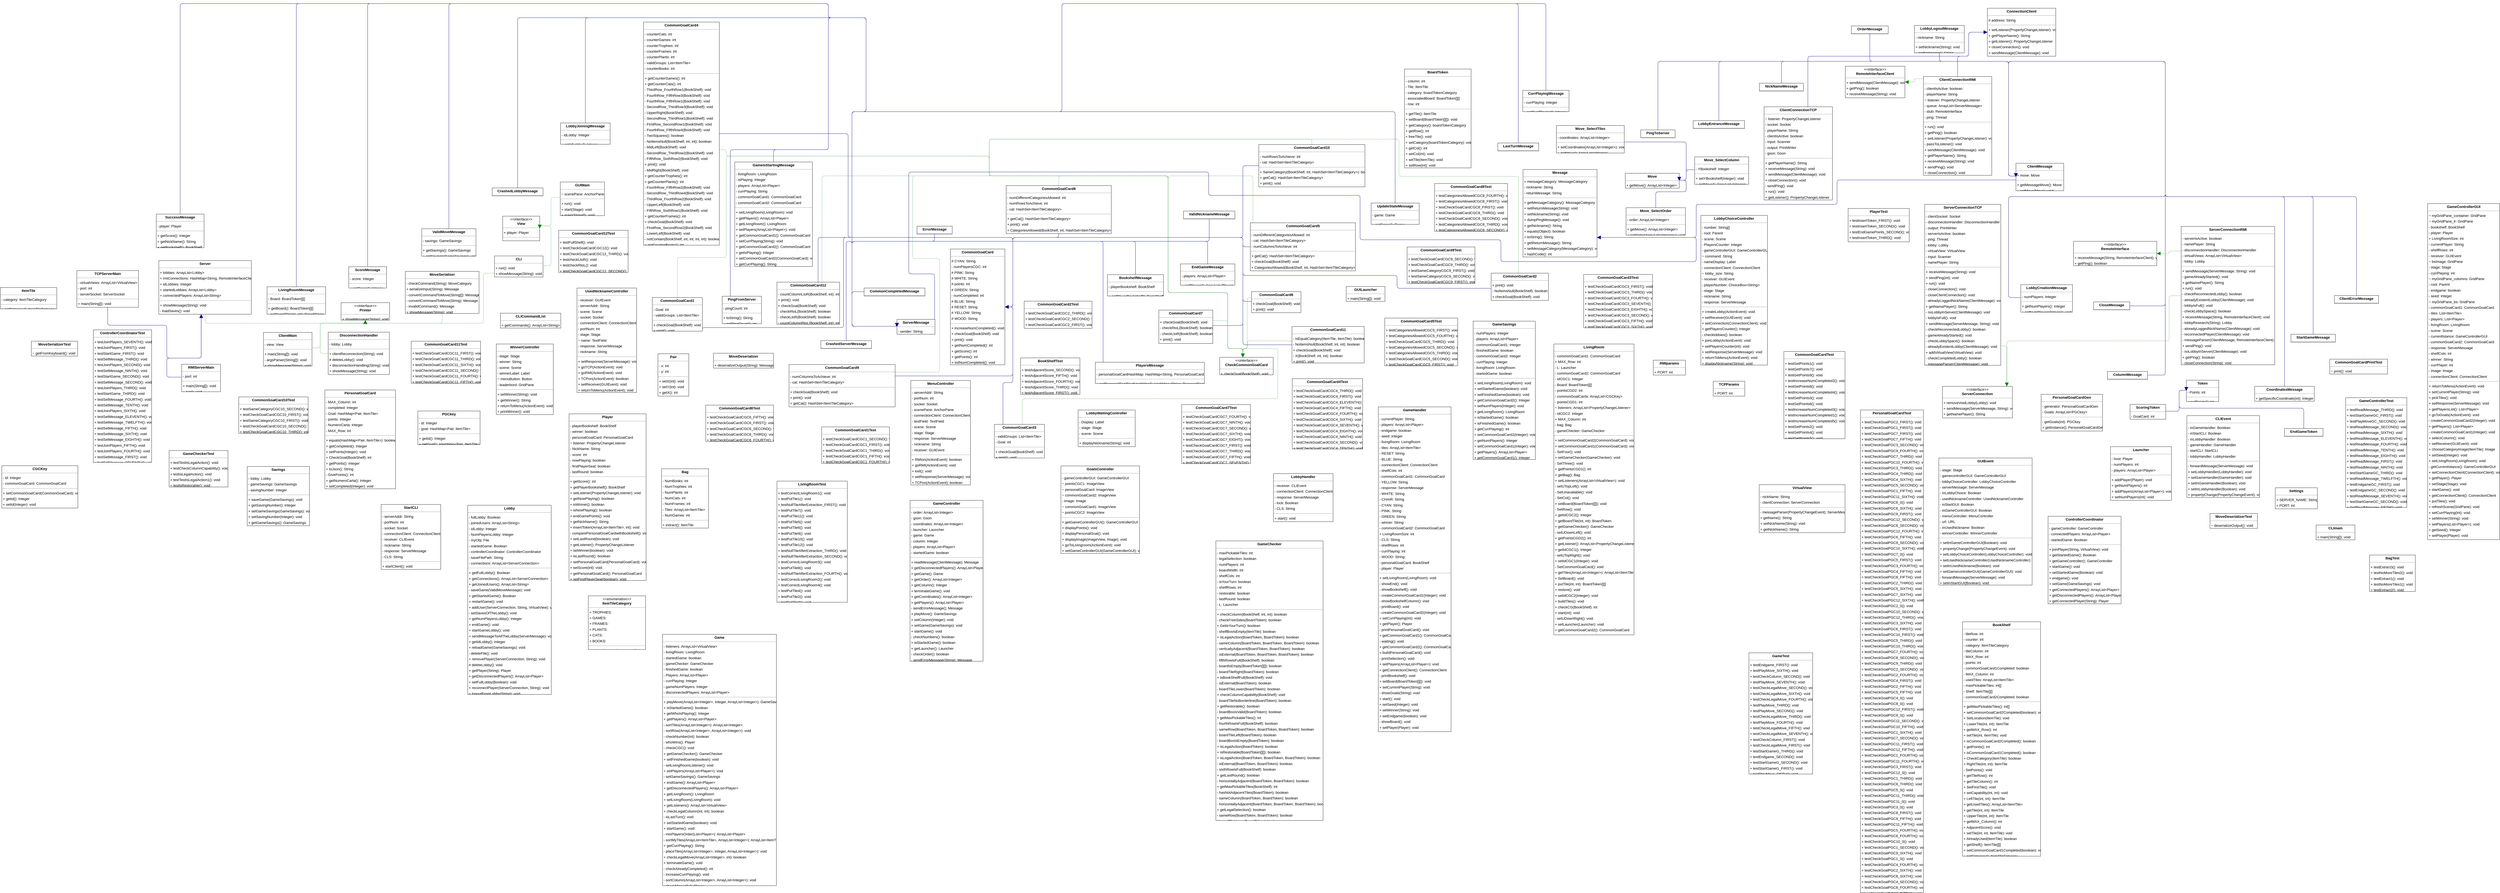 <mxGraphModel dx="0" dy="0" grid="1" gridSize="10" guides="1" tooltips="1" connect="1" arrows="1" fold="1" page="0" pageScale="1" background="none" math="0" shadow="0">
  <root>
    <mxCell id="0" />
    <mxCell id="1" parent="0" />
    <mxCell id="node23" parent="1" vertex="1" value="&lt;p style=&quot;margin:0px;margin-top:4px;text-align:center;&quot;&gt;&lt;b&gt;Bag&lt;/b&gt;&lt;/p&gt;&lt;hr size=&quot;1&quot;/&gt;&lt;p style=&quot;margin:0 0 0 4px;line-height:1.6;&quot;&gt;- NumBooks: int&lt;br/&gt;- NumTrophies: int&lt;br/&gt;- NumPlants: int&lt;br/&gt;- NumCats: int&lt;br/&gt;- NumFrames: int&lt;br/&gt;- Tiles: ArrayList&amp;lt;ItemTile&amp;gt;&lt;br/&gt;- NumGames: int&lt;/p&gt;&lt;hr size=&quot;1&quot;/&gt;&lt;p style=&quot;margin:0 0 0 4px;line-height:1.6;&quot;&gt;+ extract(): ItemTile&lt;br/&gt;+ NoMoreTiles(): boolean&lt;/p&gt;" style="verticalAlign=top;align=left;overflow=fill;fontSize=14;fontFamily=Helvetica;html=1;rounded=0;shadow=0;comic=0;labelBackgroundColor=none;strokeWidth=1;">
      <mxGeometry x="2454" y="1780" width="183" height="231" as="geometry" />
    </mxCell>
    <mxCell id="node61" parent="1" vertex="1" value="&lt;p style=&quot;margin:0px;margin-top:4px;text-align:center;&quot;&gt;&lt;b&gt;BagTest&lt;/b&gt;&lt;/p&gt;&lt;hr size=&quot;1&quot;/&gt;&lt;p style=&quot;margin:0 0 0 4px;line-height:1.6;&quot;&gt;+ testExtract3(): void&lt;br/&gt;+ testNoMoreTiles2(): void&lt;br/&gt;+ testExtract1(): void&lt;br/&gt;+ testNoMoreTiles1(): void&lt;br/&gt;+ testExtract2(): void&lt;/p&gt;" style="verticalAlign=top;align=left;overflow=fill;fontSize=14;fontFamily=Helvetica;html=1;rounded=0;shadow=0;comic=0;labelBackgroundColor=none;strokeWidth=1;">
      <mxGeometry x="9100" y="2116" width="178" height="142" as="geometry" />
    </mxCell>
    <mxCell id="node58" parent="1" vertex="1" value="&lt;p style=&quot;margin:0px;margin-top:4px;text-align:center;&quot;&gt;&lt;b&gt;BoardToken&lt;/b&gt;&lt;/p&gt;&lt;hr size=&quot;1&quot;/&gt;&lt;p style=&quot;margin:0 0 0 4px;line-height:1.6;&quot;&gt;- column: int&lt;br/&gt;- Tile: ItemTile&lt;br/&gt;- category: boardTokenCategory&lt;br/&gt;- associatedBoard: BoardToken[][]&lt;br/&gt;- row: int&lt;/p&gt;&lt;hr size=&quot;1&quot;/&gt;&lt;p style=&quot;margin:0 0 0 4px;line-height:1.6;&quot;&gt;+ getTile(): ItemTile&lt;br/&gt;+ setBoard(BoardToken[][]): void&lt;br/&gt;+ getCategory(): boardTokenCategory&lt;br/&gt;+ getRow(): int&lt;br/&gt;+ freeTile(): void&lt;br/&gt;+ setCategory(boardTokenCategory): void&lt;br/&gt;+ getCol(): int&lt;br/&gt;+ setCol(int): void&lt;br/&gt;+ setTile(ItemTile): void&lt;br/&gt;+ setRow(int): void&lt;br/&gt;+ getBoard(): BoardToken[][]&lt;/p&gt;" style="verticalAlign=top;align=left;overflow=fill;fontSize=14;fontFamily=Helvetica;html=1;rounded=0;shadow=0;comic=0;labelBackgroundColor=none;strokeWidth=1;">
      <mxGeometry x="5345" y="223" width="259" height="385" as="geometry" />
    </mxCell>
    <mxCell id="node42" parent="1" vertex="1" value="&lt;p style=&quot;margin:0px;margin-top:4px;text-align:center;&quot;&gt;&lt;b&gt;BookShelf&lt;/b&gt;&lt;/p&gt;&lt;hr size=&quot;1&quot;/&gt;&lt;p style=&quot;margin:0 0 0 4px;line-height:1.6;&quot;&gt;- tileRow: int&lt;br/&gt;- counter: int&lt;br/&gt;- category: ItemTileCategory&lt;br/&gt;- tileColumn: int&lt;br/&gt;- MAX_Row: int&lt;br/&gt;- points: int&lt;br/&gt;- commonGoalCard1Completed: boolean&lt;br/&gt;- MAX_Column: int&lt;br/&gt;- usedTiles: ArrayList&amp;lt;ItemTile&amp;gt;&lt;br/&gt;- maxPickableTiles: int[]&lt;br/&gt;- Shelf: ItemTile[][]&lt;br/&gt;- commonGoalCard2Completed: boolean&lt;/p&gt;&lt;hr size=&quot;1&quot;/&gt;&lt;p style=&quot;margin:0 0 0 4px;line-height:1.6;&quot;&gt;+ getMaxPickableTiles(): int[]&lt;br/&gt;+ setCommonGoalCard2Completed(boolean): void&lt;br/&gt;+ SetLocation(ItemTile): void&lt;br/&gt;+ LowerTile(int, int): ItemTile&lt;br/&gt;+ getMAX_Row(): int&lt;br/&gt;+ setTile(int, ItemTile): void&lt;br/&gt;+ isCommonGoalCard2Completed(): boolean&lt;br/&gt;+ getPoints(): int&lt;br/&gt;+ isCommonGoalCard1Completed(): boolean&lt;br/&gt;+ CheckCategory(ItemTile): boolean&lt;br/&gt;+ RightTile(int, int): ItemTile&lt;br/&gt;- SetPoints(): void&lt;br/&gt;+ getTileRow(): int&lt;br/&gt;+ getTileColumn(): int&lt;br/&gt;+ SetFirstTile(): void&lt;br/&gt;+ setCapability(int, int): void&lt;br/&gt;+ LeftTile(int, int): ItemTile&lt;br/&gt;+ getUsedTiles(): ArrayList&amp;lt;ItemTile&amp;gt;&lt;br/&gt;+ getTile(int, int): ItemTile&lt;br/&gt;+ UpperTile(int, int): ItemTile&lt;br/&gt;+ getMAX_Column(): int&lt;br/&gt;+ AdjacentScore(): void&lt;br/&gt;+ setTile(int, int, ItemTile): void&lt;br/&gt;+ AlreadyUsed(ItemTile): boolean&lt;br/&gt;+ getShelf(): ItemTile[][]&lt;br/&gt;+ setCommonGoalCard1Completed(boolean): void&lt;br/&gt;+ getCategory(): ItemTileCategory&lt;br/&gt;+ NumTiles(): int&lt;/p&gt;" style="verticalAlign=top;align=left;overflow=fill;fontSize=14;fontFamily=Helvetica;html=1;rounded=0;shadow=0;comic=0;labelBackgroundColor=none;strokeWidth=1;">
      <mxGeometry x="7516" y="2376" width="304" height="913" as="geometry" />
    </mxCell>
    <mxCell id="node125" parent="1" vertex="1" value="&lt;p style=&quot;margin:0px;margin-top:4px;text-align:center;&quot;&gt;&lt;b&gt;BookShelfTest&lt;/b&gt;&lt;/p&gt;&lt;hr size=&quot;1&quot;/&gt;&lt;p style=&quot;margin:0 0 0 4px;line-height:1.6;&quot;&gt;+ testAdjacentScore_SECOND(): void&lt;br/&gt;+ testAdjacentScore_FIFTH(): void&lt;br/&gt;+ testAdjacentScore_FOURTH(): void&lt;br/&gt;+ testAdjacentScore_THIRD(): void&lt;br/&gt;+ testAdjacentScore_FIRST(): void&lt;/p&gt;" style="verticalAlign=top;align=left;overflow=fill;fontSize=14;fontFamily=Helvetica;html=1;rounded=0;shadow=0;comic=0;labelBackgroundColor=none;strokeWidth=1;">
      <mxGeometry x="3851" y="1348" width="231" height="142" as="geometry" />
    </mxCell>
    <mxCell id="node10" parent="1" vertex="1" value="&lt;p style=&quot;margin:0px;margin-top:4px;text-align:center;&quot;&gt;&lt;b&gt;BookshelfMessage&lt;/b&gt;&lt;/p&gt;&lt;hr size=&quot;1&quot;/&gt;&lt;p style=&quot;margin:0 0 0 4px;line-height:1.6;&quot;&gt;- playerBookshelf: BookShelf&lt;/p&gt;&lt;hr size=&quot;1&quot;/&gt;&lt;p style=&quot;margin:0 0 0 4px;line-height:1.6;&quot;&gt;+ getPlayerBookshelf(): BookShelf&lt;/p&gt;" style="verticalAlign=top;align=left;overflow=fill;fontSize=14;fontFamily=Helvetica;html=1;rounded=0;shadow=0;comic=0;labelBackgroundColor=none;strokeWidth=1;">
      <mxGeometry x="4189" y="1024" width="218" height="83" as="geometry" />
    </mxCell>
    <mxCell id="node114" parent="1" vertex="1" value="&lt;p style=&quot;margin:0px;margin-top:4px;text-align:center;&quot;&gt;&lt;b&gt;CGCKey&lt;/b&gt;&lt;/p&gt;&lt;hr size=&quot;1&quot;/&gt;&lt;p style=&quot;margin:0 0 0 4px;line-height:1.6;&quot;&gt;- id: Integer&lt;br/&gt;- commonGoalCard: CommonGoalCard&lt;/p&gt;&lt;hr size=&quot;1&quot;/&gt;&lt;p style=&quot;margin:0 0 0 4px;line-height:1.6;&quot;&gt;+ setCommonGoalCard(CommonGoalCard): void&lt;br/&gt;+ getId(): Integer&lt;br/&gt;+ setId(Integer): void&lt;br/&gt;+ getCommonGoalCard(): CommonGoalCard&lt;/p&gt;" style="verticalAlign=top;align=left;overflow=fill;fontSize=14;fontFamily=Helvetica;html=1;rounded=0;shadow=0;comic=0;labelBackgroundColor=none;strokeWidth=1;">
      <mxGeometry x="-113" y="1768" width="296" height="165" as="geometry" />
    </mxCell>
    <mxCell id="node111" parent="1" vertex="1" value="&lt;p style=&quot;margin:0px;margin-top:4px;text-align:center;&quot;&gt;&lt;b&gt;CLI&lt;/b&gt;&lt;/p&gt;&lt;hr size=&quot;1&quot;/&gt;&lt;p style=&quot;margin:0 0 0 4px;line-height:1.6;&quot;&gt;+ run(): void&lt;br/&gt;+ showMessage(String): void&lt;/p&gt;" style="verticalAlign=top;align=left;overflow=fill;fontSize=14;fontFamily=Helvetica;html=1;rounded=0;shadow=0;comic=0;labelBackgroundColor=none;strokeWidth=1;">
      <mxGeometry x="1804" y="951" width="189" height="82" as="geometry" />
    </mxCell>
    <mxCell id="node122" parent="1" vertex="1" value="&lt;p style=&quot;margin:0px;margin-top:4px;text-align:center;&quot;&gt;&lt;b&gt;CLICommandList&lt;/b&gt;&lt;/p&gt;&lt;hr size=&quot;1&quot;/&gt;&lt;p style=&quot;margin:0 0 0 4px;line-height:1.6;&quot;&gt;+ getCommands(): ArrayList&amp;lt;String&amp;gt;&lt;/p&gt;" style="verticalAlign=top;align=left;overflow=fill;fontSize=14;fontFamily=Helvetica;html=1;rounded=0;shadow=0;comic=0;labelBackgroundColor=none;strokeWidth=1;">
      <mxGeometry x="1827" y="1174" width="235" height="58" as="geometry" />
    </mxCell>
    <mxCell id="node89" parent="1" vertex="1" value="&lt;p style=&quot;margin:0px;margin-top:4px;text-align:center;&quot;&gt;&lt;b&gt;CLIEvent&lt;/b&gt;&lt;/p&gt;&lt;hr size=&quot;1&quot;/&gt;&lt;p style=&quot;margin:0 0 0 4px;line-height:1.6;&quot;&gt;- inGameHandler: Boolean&lt;br/&gt;- inStartCLI: Boolean&lt;br/&gt;- inLobbyHandler: Boolean&lt;br/&gt;- gameHandler: GameHandler&lt;br/&gt;- startCLI: StartCLI&lt;br/&gt;- lobbyHandler: LobbyHandler&lt;/p&gt;&lt;hr size=&quot;1&quot;/&gt;&lt;p style=&quot;margin:0 0 0 4px;line-height:1.6;&quot;&gt;- forwardMessage(ServerMessage): void&lt;br/&gt;+ setLobbyHandler(LobbyHandler): void&lt;br/&gt;+ setGameHandler(GameHandler): void&lt;br/&gt;+ setInGameHandler(Boolean): void&lt;br/&gt;+ setInLobbyHandler(Boolean): void&lt;br/&gt;+ propertyChange(PropertyChangeEvent): void&lt;br/&gt;+ setInStartCLI(Boolean): void&lt;/p&gt;" style="verticalAlign=top;align=left;overflow=fill;fontSize=14;fontFamily=Helvetica;html=1;rounded=0;shadow=0;comic=0;labelBackgroundColor=none;strokeWidth=1;">
      <mxGeometry x="8389" y="1573" width="283" height="319" as="geometry" />
    </mxCell>
    <mxCell id="node71" parent="1" vertex="1" value="&lt;p style=&quot;margin:0px;margin-top:4px;text-align:center;&quot;&gt;&lt;b&gt;CLImain&lt;/b&gt;&lt;/p&gt;&lt;hr size=&quot;1&quot;/&gt;&lt;p style=&quot;margin:0 0 0 4px;line-height:1.6;&quot;&gt;+ main(String[]): void&lt;/p&gt;" style="verticalAlign=top;align=left;overflow=fill;fontSize=14;fontFamily=Helvetica;html=1;rounded=0;shadow=0;comic=0;labelBackgroundColor=none;strokeWidth=1;">
      <mxGeometry x="8892" y="1999" width="151" height="58" as="geometry" />
    </mxCell>
    <mxCell id="node124" parent="1" vertex="1" value="&lt;p style=&quot;margin:0px;margin-top:4px;text-align:center;&quot;&gt;&lt;i&gt;&amp;lt;&amp;lt;interface&amp;gt;&amp;gt;&lt;/i&gt;&lt;br/&gt;&lt;b&gt;CheckCommonGoalCard&lt;/b&gt;&lt;/p&gt;&lt;hr size=&quot;1&quot;/&gt;&lt;p style=&quot;margin:0 0 0 4px;line-height:1.6;&quot;&gt;+ checkGoal(BookShelf): void&lt;/p&gt;" style="verticalAlign=top;align=left;overflow=fill;fontSize=14;fontFamily=Helvetica;html=1;rounded=0;shadow=0;comic=0;labelBackgroundColor=none;strokeWidth=1;">
      <mxGeometry x="4626" y="1346" width="208" height="68" as="geometry" />
    </mxCell>
    <mxCell id="node112" parent="1" vertex="1" value="&lt;p style=&quot;margin:0px;margin-top:4px;text-align:center;&quot;&gt;&lt;b&gt;ClientConnectionRMI&lt;/b&gt;&lt;/p&gt;&lt;hr size=&quot;1&quot;/&gt;&lt;p style=&quot;margin:0 0 0 4px;line-height:1.6;&quot;&gt;- clientIsActive: boolean&lt;br/&gt;- playerName: String&lt;br/&gt;~ listener: PropertyChangeListener&lt;br/&gt;- queue: ArrayList&amp;lt;ServerMessage&amp;gt;&lt;br/&gt;- stub: RemoteInterface&lt;br/&gt;- ping: Thread&lt;/p&gt;&lt;hr size=&quot;1&quot;/&gt;&lt;p style=&quot;margin:0 0 0 4px;line-height:1.6;&quot;&gt;+ run(): void&lt;br/&gt;+ getPing(): boolean&lt;br/&gt;+ setListener(PropertyChangeListener): void&lt;br/&gt;- passToListener(): void&lt;br/&gt;+ sendMessage(ClientMessage): void&lt;br/&gt;+ getPlayerName(): String&lt;br/&gt;+ receiveMessage(String): void&lt;br/&gt;+ sendPing(): void&lt;br/&gt;+ closeConnection(): void&lt;br/&gt;+ getListener(): PropertyChangeListener&lt;/p&gt;" style="verticalAlign=top;align=left;overflow=fill;fontSize=14;fontFamily=Helvetica;html=1;rounded=0;shadow=0;comic=0;labelBackgroundColor=none;strokeWidth=1;">
      <mxGeometry x="7364" y="252" width="266" height="385" as="geometry" />
    </mxCell>
    <mxCell id="node36" parent="1" vertex="1" value="&lt;p style=&quot;margin:0px;margin-top:4px;text-align:center;&quot;&gt;&lt;b&gt;ClientConnectionTCP&lt;/b&gt;&lt;/p&gt;&lt;hr size=&quot;1&quot;/&gt;&lt;p style=&quot;margin:0 0 0 4px;line-height:1.6;&quot;&gt;~ listener: PropertyChangeListener&lt;br/&gt;- socket: Socket&lt;br/&gt;- playerName: String&lt;br/&gt;- clientIsActive: boolean&lt;br/&gt;- input: Scanner&lt;br/&gt;- output: PrintWriter&lt;br/&gt;- gson: Gson&lt;/p&gt;&lt;hr size=&quot;1&quot;/&gt;&lt;p style=&quot;margin:0 0 0 4px;line-height:1.6;&quot;&gt;+ getPlayerName(): String&lt;br/&gt;+ receiveMessage(String): void&lt;br/&gt;+ sendMessage(ClientMessage): void&lt;br/&gt;+ closeConnection(): void&lt;br/&gt;- sendPing(): void&lt;br/&gt;+ run(): void&lt;br/&gt;+ getListener(): PropertyChangeListener&lt;br/&gt;+ setListener(PropertyChangeListener): void&lt;/p&gt;" style="verticalAlign=top;align=left;overflow=fill;fontSize=14;fontFamily=Helvetica;html=1;rounded=0;shadow=0;comic=0;labelBackgroundColor=none;strokeWidth=1;">
      <mxGeometry x="6744" y="370" width="266" height="363" as="geometry" />
    </mxCell>
    <mxCell id="node14" parent="1" vertex="1" value="&lt;p style=&quot;margin:0px;margin-top:4px;text-align:center;&quot;&gt;&lt;b&gt;ClientErrorMessage&lt;/b&gt;&lt;/p&gt;&lt;hr size=&quot;1&quot;/&gt;" style="verticalAlign=top;align=left;overflow=fill;fontSize=14;fontFamily=Helvetica;html=1;rounded=0;shadow=0;comic=0;labelBackgroundColor=none;strokeWidth=1;">
      <mxGeometry x="8963" y="1105" width="172" height="31" as="geometry" />
    </mxCell>
    <mxCell id="node72" parent="1" vertex="1" value="&lt;p style=&quot;margin:0px;margin-top:4px;text-align:center;&quot;&gt;&lt;b&gt;ClientMain&lt;/b&gt;&lt;/p&gt;&lt;hr size=&quot;1&quot;/&gt;&lt;p style=&quot;margin:0 0 0 4px;line-height:1.6;&quot;&gt;- view: View&lt;/p&gt;&lt;hr size=&quot;1&quot;/&gt;&lt;p style=&quot;margin:0 0 0 4px;line-height:1.6;&quot;&gt;+ main(String[]): void&lt;br/&gt;- argsParser(String[]): void&lt;br/&gt;+ showMessage(String): void&lt;/p&gt;" style="verticalAlign=top;align=left;overflow=fill;fontSize=14;fontFamily=Helvetica;html=1;rounded=0;shadow=0;comic=0;labelBackgroundColor=none;strokeWidth=1;">
      <mxGeometry x="905" y="1249" width="189" height="131" as="geometry" />
    </mxCell>
    <mxCell id="node67" parent="1" vertex="1" value="&lt;p style=&quot;margin:0px;margin-top:4px;text-align:center;&quot;&gt;&lt;b&gt;ClientMessage&lt;/b&gt;&lt;/p&gt;&lt;hr size=&quot;1&quot;/&gt;&lt;p style=&quot;margin:0 0 0 4px;line-height:1.6;&quot;&gt;+ move: Move&lt;/p&gt;&lt;hr size=&quot;1&quot;/&gt;&lt;p style=&quot;margin:0 0 0 4px;line-height:1.6;&quot;&gt;+ getMessageMove(): Move&lt;br/&gt;+ setMove(Move): void&lt;/p&gt;" style="verticalAlign=top;align=left;overflow=fill;fontSize=14;fontFamily=Helvetica;html=1;rounded=0;shadow=0;comic=0;labelBackgroundColor=none;strokeWidth=1;">
      <mxGeometry x="7724" y="590" width="186" height="107" as="geometry" />
    </mxCell>
    <mxCell id="node110" parent="1" vertex="1" value="&lt;p style=&quot;margin:0px;margin-top:4px;text-align:center;&quot;&gt;&lt;b&gt;CloseMessage&lt;/b&gt;&lt;/p&gt;&lt;hr size=&quot;1&quot;/&gt;" style="verticalAlign=top;align=left;overflow=fill;fontSize=14;fontFamily=Helvetica;html=1;rounded=0;shadow=0;comic=0;labelBackgroundColor=none;strokeWidth=1;">
      <mxGeometry x="8026" y="1130" width="141" height="31" as="geometry" />
    </mxCell>
    <mxCell id="node132" parent="1" vertex="1" value="&lt;p style=&quot;margin:0px;margin-top:4px;text-align:center;&quot;&gt;&lt;b&gt;ColumnMessage&lt;/b&gt;&lt;/p&gt;&lt;hr size=&quot;1&quot;/&gt;" style="verticalAlign=top;align=left;overflow=fill;fontSize=14;fontFamily=Helvetica;html=1;rounded=0;shadow=0;comic=0;labelBackgroundColor=none;strokeWidth=1;">
      <mxGeometry x="8080" y="1401" width="156" height="31" as="geometry" />
    </mxCell>
    <mxCell id="node129" parent="1" vertex="1" value="&lt;p style=&quot;margin:0px;margin-top:4px;text-align:center;&quot;&gt;&lt;b&gt;CommonCompletedMessage&lt;/b&gt;&lt;/p&gt;&lt;hr size=&quot;1&quot;/&gt;" style="verticalAlign=top;align=left;overflow=fill;fontSize=14;fontFamily=Helvetica;html=1;rounded=0;shadow=0;comic=0;labelBackgroundColor=none;strokeWidth=1;">
      <mxGeometry x="3242" y="1076" width="237" height="31" as="geometry" />
    </mxCell>
    <mxCell id="node126" parent="1" vertex="1" value="&lt;p style=&quot;margin:0px;margin-top:4px;text-align:center;&quot;&gt;&lt;b&gt;CommonGoalCard&lt;/b&gt;&lt;/p&gt;&lt;hr size=&quot;1&quot;/&gt;&lt;p style=&quot;margin:0 0 0 4px;line-height:1.6;&quot;&gt;# CYAN: String&lt;br/&gt;- numPlayersCGC: int&lt;br/&gt;# PINK: String&lt;br/&gt;# WHITE: String&lt;br/&gt;# points: int&lt;br/&gt;# GREEN: String&lt;br/&gt;- numCompleted: int&lt;br/&gt;# BLUE: String&lt;br/&gt;# RESET: String&lt;br/&gt;# YELLOW: String&lt;br/&gt;# WOOD: String&lt;/p&gt;&lt;hr size=&quot;1&quot;/&gt;&lt;p style=&quot;margin:0 0 0 4px;line-height:1.6;&quot;&gt;+ increaseNumCompleted(): void&lt;br/&gt;+ checkGoal(BookShelf): void&lt;br/&gt;+ print(): void&lt;br/&gt;+ getNumCompleted(): int&lt;br/&gt;+ getScore(): int&lt;br/&gt;+ getPoints(): int&lt;br/&gt;+ initNumCompleted(): void&lt;br/&gt;+ setPoints(int): void&lt;/p&gt;" style="verticalAlign=top;align=left;overflow=fill;fontSize=14;fontFamily=Helvetica;html=1;rounded=0;shadow=0;comic=0;labelBackgroundColor=none;strokeWidth=1;">
      <mxGeometry x="3578" y="924" width="212" height="451" as="geometry" />
    </mxCell>
    <mxCell id="node47" parent="1" vertex="1" value="&lt;p style=&quot;margin:0px;margin-top:4px;text-align:center;&quot;&gt;&lt;b&gt;CommonGoalCard1&lt;/b&gt;&lt;/p&gt;&lt;hr size=&quot;1&quot;/&gt;&lt;p style=&quot;margin:0 0 0 4px;line-height:1.6;&quot;&gt;- Goal: int&lt;br/&gt;- validGroups: List&amp;lt;ItemTile&amp;gt;&lt;/p&gt;&lt;hr size=&quot;1&quot;/&gt;&lt;p style=&quot;margin:0 0 0 4px;line-height:1.6;&quot;&gt;+ checkGoal(BookShelf): void&lt;br/&gt;+ print(): void&lt;/p&gt;" style="verticalAlign=top;align=left;overflow=fill;fontSize=14;fontFamily=Helvetica;html=1;rounded=0;shadow=0;comic=0;labelBackgroundColor=none;strokeWidth=1;">
      <mxGeometry x="2418" y="1113" width="195" height="131" as="geometry" />
    </mxCell>
    <mxCell id="node64" parent="1" vertex="1" value="&lt;p style=&quot;margin:0px;margin-top:4px;text-align:center;&quot;&gt;&lt;b&gt;CommonGoalCard10&lt;/b&gt;&lt;/p&gt;&lt;hr size=&quot;1&quot;/&gt;&lt;p style=&quot;margin:0 0 0 4px;line-height:1.6;&quot;&gt;- numRowsToAchieve: int&lt;br/&gt;- cat: HashSet&amp;lt;ItemTileCategory&amp;gt;&lt;/p&gt;&lt;hr size=&quot;1&quot;/&gt;&lt;p style=&quot;margin:0 0 0 4px;line-height:1.6;&quot;&gt;+ SameCategory(BookShelf, int, HashSet&amp;lt;ItemTileCategory&amp;gt;): boolean&lt;br/&gt;+ getCat(): HashSet&amp;lt;ItemTileCategory&amp;gt;&lt;br/&gt;+ print(): void&lt;br/&gt;+ checkGoal(BookShelf): void&lt;/p&gt;" style="verticalAlign=top;align=left;overflow=fill;fontSize=14;fontFamily=Helvetica;html=1;rounded=0;shadow=0;comic=0;labelBackgroundColor=none;strokeWidth=1;">
      <mxGeometry x="4778" y="517" width="413" height="165" as="geometry" />
    </mxCell>
    <mxCell id="node9" parent="1" vertex="1" value="&lt;p style=&quot;margin:0px;margin-top:4px;text-align:center;&quot;&gt;&lt;b&gt;CommonGoalCard10Test&lt;/b&gt;&lt;/p&gt;&lt;hr size=&quot;1&quot;/&gt;&lt;p style=&quot;margin:0 0 0 4px;line-height:1.6;&quot;&gt;+ testSameCategoryCGC10_SECOND(): void&lt;br/&gt;+ testCheckGoalCardCGC10_FIRST(): void&lt;br/&gt;+ testSameCategoryCGC10_FIRST(): void&lt;br/&gt;+ testCheckGoalCardCGC10_SECOND(): void&lt;br/&gt;+ testCheckGoalCardCGC10_THIRD(): void&lt;/p&gt;" style="verticalAlign=top;align=left;overflow=fill;fontSize=14;fontFamily=Helvetica;html=1;rounded=0;shadow=0;comic=0;labelBackgroundColor=none;strokeWidth=1;">
      <mxGeometry x="809" y="1500" width="270" height="142" as="geometry" />
    </mxCell>
    <mxCell id="node20" parent="1" vertex="1" value="&lt;p style=&quot;margin:0px;margin-top:4px;text-align:center;&quot;&gt;&lt;b&gt;CommonGoalCard11&lt;/b&gt;&lt;/p&gt;&lt;hr size=&quot;1&quot;/&gt;&lt;p style=&quot;margin:0 0 0 4px;line-height:1.6;&quot;&gt;- IsEqualCategory(ItemTile, ItemTile): boolean&lt;br/&gt;- NoItemsNull(BookShelf, int, int): boolean&lt;br/&gt;+ checkGoal(BookShelf): void&lt;br/&gt;- X(BookShelf, int, int): boolean&lt;br/&gt;+ print(): void&lt;/p&gt;" style="verticalAlign=top;align=left;overflow=fill;fontSize=14;fontFamily=Helvetica;html=1;rounded=0;shadow=0;comic=0;labelBackgroundColor=none;strokeWidth=1;">
      <mxGeometry x="4907" y="1226" width="281" height="142" as="geometry" />
    </mxCell>
    <mxCell id="node83" parent="1" vertex="1" value="&lt;p style=&quot;margin:0px;margin-top:4px;text-align:center;&quot;&gt;&lt;b&gt;CommonGoalCard11Test&lt;/b&gt;&lt;/p&gt;&lt;hr size=&quot;1&quot;/&gt;&lt;p style=&quot;margin:0 0 0 4px;line-height:1.6;&quot;&gt;+ testCheckGoalCardCGC11_FIRST(): void&lt;br/&gt;+ testCheckGoalCardCGC11_THIRD(): void&lt;br/&gt;+ testCheckGoalCardCGC11_SIXTH(): void&lt;br/&gt;+ testCheckGoalCardCGC11_SECOND(): void&lt;br/&gt;+ testCheckGoalCardCGC11_FOURTH(): void&lt;br/&gt;+ testCheckGoalCardCGC11_FIFTH(): void&lt;/p&gt;" style="verticalAlign=top;align=left;overflow=fill;fontSize=14;fontFamily=Helvetica;html=1;rounded=0;shadow=0;comic=0;labelBackgroundColor=none;strokeWidth=1;">
      <mxGeometry x="1480" y="1283" width="270" height="164" as="geometry" />
    </mxCell>
    <mxCell id="node34" parent="1" vertex="1" value="&lt;p style=&quot;margin:0px;margin-top:4px;text-align:center;&quot;&gt;&lt;b&gt;CommonGoalCard12&lt;/b&gt;&lt;/p&gt;&lt;hr size=&quot;1&quot;/&gt;&lt;p style=&quot;margin:0 0 0 4px;line-height:1.6;&quot;&gt;- countColumnLtoR(BookShelf, int): int&lt;br/&gt;+ print(): void&lt;br/&gt;+ checkGoal(BookShelf): void&lt;br/&gt;- checkRtoL(BookShelf): boolean&lt;br/&gt;- checkLtoR(BookShelf): boolean&lt;br/&gt;- countColumnRtoL(BookShelf, int): int&lt;/p&gt;" style="verticalAlign=top;align=left;overflow=fill;fontSize=14;fontFamily=Helvetica;html=1;rounded=0;shadow=0;comic=0;labelBackgroundColor=none;strokeWidth=1;">
      <mxGeometry x="2903" y="1053" width="244" height="164" as="geometry" />
    </mxCell>
    <mxCell id="node84" parent="1" vertex="1" value="&lt;p style=&quot;margin:0px;margin-top:4px;text-align:center;&quot;&gt;&lt;b&gt;CommonGoalCard12Test&lt;/b&gt;&lt;/p&gt;&lt;hr size=&quot;1&quot;/&gt;&lt;p style=&quot;margin:0 0 0 4px;line-height:1.6;&quot;&gt;+ testFullShelf(): void&lt;br/&gt;+ testCheckGoalCardCGC12(): void&lt;br/&gt;+ testCheckGoalCardCGC12_THIRD(): void&lt;br/&gt;+ testcheckLtoR(): void&lt;br/&gt;+ testcheckRtoL(): void&lt;br/&gt;+ testCheckGoalCardCGC12_SECOND(): void&lt;/p&gt;" style="verticalAlign=top;align=left;overflow=fill;fontSize=14;fontFamily=Helvetica;html=1;rounded=0;shadow=0;comic=0;labelBackgroundColor=none;strokeWidth=1;">
      <mxGeometry x="2054" y="851" width="270" height="164" as="geometry" />
    </mxCell>
    <mxCell id="node24" parent="1" vertex="1" value="&lt;p style=&quot;margin:0px;margin-top:4px;text-align:center;&quot;&gt;&lt;b&gt;CommonGoalCard1Test&lt;/b&gt;&lt;/p&gt;&lt;hr size=&quot;1&quot;/&gt;&lt;p style=&quot;margin:0 0 0 4px;line-height:1.6;&quot;&gt;+ testCheckGoalCardCGC1_SECOND(): void&lt;br/&gt;+ testCheckGoalCardCGC1_FIRST(): void&lt;br/&gt;+ testCheckGoalCardCGC1_THIRD(): void&lt;br/&gt;+ testCheckGoalCardCGC1_FIFTH(): void&lt;br/&gt;+ testCheckGoalCardCGC1_FOURTH(): void&lt;/p&gt;" style="verticalAlign=top;align=left;overflow=fill;fontSize=14;fontFamily=Helvetica;html=1;rounded=0;shadow=0;comic=0;labelBackgroundColor=none;strokeWidth=1;">
      <mxGeometry x="3077" y="1617" width="264" height="142" as="geometry" />
    </mxCell>
    <mxCell id="node60" parent="1" vertex="1" value="&lt;p style=&quot;margin:0px;margin-top:4px;text-align:center;&quot;&gt;&lt;b&gt;CommonGoalCard2&lt;/b&gt;&lt;/p&gt;&lt;hr size=&quot;1&quot;/&gt;&lt;p style=&quot;margin:0 0 0 4px;line-height:1.6;&quot;&gt;+ print(): void&lt;br/&gt;- NoItemsNull(BookShelf): boolean&lt;br/&gt;+ checkGoal(BookShelf): void&lt;/p&gt;" style="verticalAlign=top;align=left;overflow=fill;fontSize=14;fontFamily=Helvetica;html=1;rounded=0;shadow=0;comic=0;labelBackgroundColor=none;strokeWidth=1;">
      <mxGeometry x="5682" y="1018" width="223" height="106" as="geometry" />
    </mxCell>
    <mxCell id="node50" parent="1" vertex="1" value="&lt;p style=&quot;margin:0px;margin-top:4px;text-align:center;&quot;&gt;&lt;b&gt;CommonGoalCard2Test&lt;/b&gt;&lt;/p&gt;&lt;hr size=&quot;1&quot;/&gt;&lt;p style=&quot;margin:0 0 0 4px;line-height:1.6;&quot;&gt;+ testCheckGoalCardCGC2_THIRD(): void&lt;br/&gt;+ testCheckGoalCardCGC2_SECOND(): void&lt;br/&gt;+ testCheckGoalCardCGC2_FIRST(): void&lt;/p&gt;" style="verticalAlign=top;align=left;overflow=fill;fontSize=14;fontFamily=Helvetica;html=1;rounded=0;shadow=0;comic=0;labelBackgroundColor=none;strokeWidth=1;">
      <mxGeometry x="3865" y="1127" width="264" height="106" as="geometry" />
    </mxCell>
    <mxCell id="node26" parent="1" vertex="1" value="&lt;p style=&quot;margin:0px;margin-top:4px;text-align:center;&quot;&gt;&lt;b&gt;CommonGoalCard3&lt;/b&gt;&lt;/p&gt;&lt;hr size=&quot;1&quot;/&gt;&lt;p style=&quot;margin:0 0 0 4px;line-height:1.6;&quot;&gt;- validGroups: List&amp;lt;ItemTile&amp;gt;&lt;br/&gt;- Goal: int&lt;/p&gt;&lt;hr size=&quot;1&quot;/&gt;&lt;p style=&quot;margin:0 0 0 4px;line-height:1.6;&quot;&gt;+ checkGoal(BookShelf): void&lt;br/&gt;+ print(): void&lt;/p&gt;" style="verticalAlign=top;align=left;overflow=fill;fontSize=14;fontFamily=Helvetica;html=1;rounded=0;shadow=0;comic=0;labelBackgroundColor=none;strokeWidth=1;">
      <mxGeometry x="3749" y="1607" width="195" height="131" as="geometry" />
    </mxCell>
    <mxCell id="node128" parent="1" vertex="1" value="&lt;p style=&quot;margin:0px;margin-top:4px;text-align:center;&quot;&gt;&lt;b&gt;CommonGoalCard3Test&lt;/b&gt;&lt;/p&gt;&lt;hr size=&quot;1&quot;/&gt;&lt;p style=&quot;margin:0 0 0 4px;line-height:1.6;&quot;&gt;+ testCheckGoalCardCGC3_FIRST(): void&lt;br/&gt;+ testCheckGoalCardCGC3_THIRD(): void&lt;br/&gt;+ testCheckGoalCardCGC3_FOURTH(): void&lt;br/&gt;+ testCheckGoalCardCGC3_SEVENTH(): void&lt;br/&gt;+ testCheckGoalCardCGC3_EIGHTH(): void&lt;br/&gt;+ testCheckGoalCardCGC3_SECOND(): void&lt;br/&gt;+ testCheckGoalCardCGC3_FIFTH(): void&lt;br/&gt;+ testCheckGoalCardCGC3_SIXTH(): void&lt;/p&gt;" style="verticalAlign=top;align=left;overflow=fill;fontSize=14;fontFamily=Helvetica;html=1;rounded=0;shadow=0;comic=0;labelBackgroundColor=none;strokeWidth=1;">
      <mxGeometry x="6042" y="1023" width="268" height="208" as="geometry" />
    </mxCell>
    <mxCell id="node3" parent="1" vertex="1" value="&lt;p style=&quot;margin:0px;margin-top:4px;text-align:center;&quot;&gt;&lt;b&gt;CommonGoalCard4&lt;/b&gt;&lt;/p&gt;&lt;hr size=&quot;1&quot;/&gt;&lt;p style=&quot;margin:0 0 0 4px;line-height:1.6;&quot;&gt;- counterCats: int&lt;br/&gt;- counterGames: int&lt;br/&gt;- counterTrophies: int&lt;br/&gt;- counterFrames: int&lt;br/&gt;- counterPlants: int&lt;br/&gt;- validGroups: List&amp;lt;ItemTile&amp;gt;&lt;br/&gt;- counterBooks: int&lt;/p&gt;&lt;hr size=&quot;1&quot;/&gt;&lt;p style=&quot;margin:0 0 0 4px;line-height:1.6;&quot;&gt;+ getCounterGames(): int&lt;br/&gt;+ getCounterCats(): int&lt;br/&gt;- ThirdRow_FourthRow1(BookShelf): void&lt;br/&gt;- FourthRow_FifthRow3(BookShelf): void&lt;br/&gt;- FourthRow_FifthRow1(BookShelf): void&lt;br/&gt;- SecondRow_ThirdRow3(BookShelf): void&lt;br/&gt;- UpperRight(BookShelf): void&lt;br/&gt;- SecondRow_ThirdRow1(BookShelf): void&lt;br/&gt;- FirstRow_SecondRow1(BookShelf): void&lt;br/&gt;- FourthRow_FifthRow4(BookShelf): void&lt;br/&gt;- TwoSquares(): boolean&lt;br/&gt;- NoItemsNull(BookShelf, int, int): boolean&lt;br/&gt;- MidLeft(BookShelf): void&lt;br/&gt;- SecondRow_ThirdRow2(BookShelf): void&lt;br/&gt;- FifthRow_SixthRow2(BookShelf): void&lt;br/&gt;+ print(): void&lt;br/&gt;- MidRight(BookShelf): void&lt;br/&gt;+ getCounterTrophies(): int&lt;br/&gt;+ getCounterPlants(): int&lt;br/&gt;- FourthRow_FifthRow2(BookShelf): void&lt;br/&gt;- SecondRow_ThirdRow4(BookShelf): void&lt;br/&gt;- ThirdRow_FourthRow2(BookShelf): void&lt;br/&gt;- UpperLeft(BookShelf): void&lt;br/&gt;- FifthRow_SixthRow1(BookShelf): void&lt;br/&gt;+ getCounterFrames(): int&lt;br/&gt;+ checkGoal(BookShelf): void&lt;br/&gt;- FirstRow_SecondRow2(BookShelf): void&lt;br/&gt;- LowerLeft(BookShelf): void&lt;br/&gt;- notContain(BookShelf, int, int, int, int): boolean&lt;br/&gt;+ getCounterBooks(): int&lt;br/&gt;- LowerRight(BookShelf): void&lt;/p&gt;" style="verticalAlign=top;align=left;overflow=fill;fontSize=14;fontFamily=Helvetica;html=1;rounded=0;shadow=0;comic=0;labelBackgroundColor=none;strokeWidth=1;">
      <mxGeometry x="2384" y="40" width="295" height="869" as="geometry" />
    </mxCell>
    <mxCell id="node93" parent="1" vertex="1" value="&lt;p style=&quot;margin:0px;margin-top:4px;text-align:center;&quot;&gt;&lt;b&gt;CommonGoalCard4Test&lt;/b&gt;&lt;/p&gt;&lt;hr size=&quot;1&quot;/&gt;&lt;p style=&quot;margin:0 0 0 4px;line-height:1.6;&quot;&gt;+ testCheckGoalCardCGC4_THIRD(): void&lt;br/&gt;+ testCheckGoalCardCGC4_FIRST(): void&lt;br/&gt;+ testCheckGoalCardCGC4_ELEVENTH(): void&lt;br/&gt;+ testCheckGoalCardCGC4_FIFTH(): void&lt;br/&gt;+ testCheckGoalCardCGC4_FOURTH(): void&lt;br/&gt;+ testCheckGoalCardCGC4_SIXTH(): void&lt;br/&gt;+ testCheckGoalCardCGC4_SEVENTH(): void&lt;br/&gt;+ testCheckGoalCardCGC4_EIGHTH(): void&lt;br/&gt;+ testCheckGoalCardCGC4_NINTH(): void&lt;br/&gt;+ testCheckGoalCardCGC4_SECOND(): void&lt;br/&gt;+ testCheckGoalCardCGC4_TENTH(): void&lt;/p&gt;" style="verticalAlign=top;align=left;overflow=fill;fontSize=14;fontFamily=Helvetica;html=1;rounded=0;shadow=0;comic=0;labelBackgroundColor=none;strokeWidth=1;">
      <mxGeometry x="4908" y="1429" width="274" height="274" as="geometry" />
    </mxCell>
    <mxCell id="node94" parent="1" vertex="1" value="&lt;p style=&quot;margin:0px;margin-top:4px;text-align:center;&quot;&gt;&lt;b&gt;CommonGoalCard5&lt;/b&gt;&lt;/p&gt;&lt;hr size=&quot;1&quot;/&gt;&lt;p style=&quot;margin:0 0 0 4px;line-height:1.6;&quot;&gt;- numDifferentCategoriesAllowed: int&lt;br/&gt;- cat: HashSet&amp;lt;ItemTileCategory&amp;gt;&lt;br/&gt;- numColumnsToAchieve: int&lt;/p&gt;&lt;hr size=&quot;1&quot;/&gt;&lt;p style=&quot;margin:0 0 0 4px;line-height:1.6;&quot;&gt;+ getCat(): HashSet&amp;lt;ItemTileCategory&amp;gt;&lt;br/&gt;+ checkGoal(BookShelf): void&lt;br/&gt;+ CategoriesAllowed(BookShelf, int, HashSet&amp;lt;ItemTileCategory&amp;gt;): int&lt;br/&gt;+ print(): void&lt;/p&gt;" style="verticalAlign=top;align=left;overflow=fill;fontSize=14;fontFamily=Helvetica;html=1;rounded=0;shadow=0;comic=0;labelBackgroundColor=none;strokeWidth=1;">
      <mxGeometry x="4745" y="822" width="409" height="187" as="geometry" />
    </mxCell>
    <mxCell id="node103" parent="1" vertex="1" value="&lt;p style=&quot;margin:0px;margin-top:4px;text-align:center;&quot;&gt;&lt;b&gt;CommonGoalCard5Test&lt;/b&gt;&lt;/p&gt;&lt;hr size=&quot;1&quot;/&gt;&lt;p style=&quot;margin:0 0 0 4px;line-height:1.6;&quot;&gt;+ testCategoriesAllowedCGC5_FIRST(): void&lt;br/&gt;+ testCategoriesAllowedCGC5_FOURTH(): void&lt;br/&gt;+ testCheckGoalCardCGC5_THIRD(): void&lt;br/&gt;+ testCategoriesAllowedCGC5_SECOND(): void&lt;br/&gt;+ testCategoriesAllowedCGC5_THIRD(): void&lt;br/&gt;+ testCheckGoalCardCGC5_SECOND(): void&lt;br/&gt;+ testCheckGoalCardCGC5_FIRST(): void&lt;/p&gt;" style="verticalAlign=top;align=left;overflow=fill;fontSize=14;fontFamily=Helvetica;html=1;rounded=0;shadow=0;comic=0;labelBackgroundColor=none;strokeWidth=1;">
      <mxGeometry x="5268" y="1193" width="284" height="186" as="geometry" />
    </mxCell>
    <mxCell id="node43" parent="1" vertex="1" value="&lt;p style=&quot;margin:0px;margin-top:4px;text-align:center;&quot;&gt;&lt;b&gt;CommonGoalCard6&lt;/b&gt;&lt;/p&gt;&lt;hr size=&quot;1&quot;/&gt;&lt;p style=&quot;margin:0 0 0 4px;line-height:1.6;&quot;&gt;+ checkGoal(BookShelf): void&lt;br/&gt;+ print(): void&lt;/p&gt;" style="verticalAlign=top;align=left;overflow=fill;fontSize=14;fontFamily=Helvetica;html=1;rounded=0;shadow=0;comic=0;labelBackgroundColor=none;strokeWidth=1;">
      <mxGeometry x="4750" y="1090" width="192" height="82" as="geometry" />
    </mxCell>
    <mxCell id="node35" parent="1" vertex="1" value="&lt;p style=&quot;margin:0px;margin-top:4px;text-align:center;&quot;&gt;&lt;b&gt;CommonGoalCard6Test&lt;/b&gt;&lt;/p&gt;&lt;hr size=&quot;1&quot;/&gt;&lt;p style=&quot;margin:0 0 0 4px;line-height:1.6;&quot;&gt;+ testCheckGoalCardCGC6_FIFTH(): void&lt;br/&gt;+ testCheckGoalCardCGC6_FIRST(): void&lt;br/&gt;+ testCheckGoalCardCGC6_SECOND(): void&lt;br/&gt;+ testCheckGoalCardCGC6_THIRD(): void&lt;br/&gt;+ testCheckGoalCardCGC6_FOURTH(): void&lt;/p&gt;" style="verticalAlign=top;align=left;overflow=fill;fontSize=14;fontFamily=Helvetica;html=1;rounded=0;shadow=0;comic=0;labelBackgroundColor=none;strokeWidth=1;">
      <mxGeometry x="2626" y="1532" width="264" height="142" as="geometry" />
    </mxCell>
    <mxCell id="node99" parent="1" vertex="1" value="&lt;p style=&quot;margin:0px;margin-top:4px;text-align:center;&quot;&gt;&lt;b&gt;CommonGoalCard7&lt;/b&gt;&lt;/p&gt;&lt;hr size=&quot;1&quot;/&gt;&lt;p style=&quot;margin:0 0 0 4px;line-height:1.6;&quot;&gt;+ checkGoal(BookShelf): void&lt;br/&gt;- checkRtoL(BookShelf): boolean&lt;br/&gt;- checkLtoR(BookShelf): boolean&lt;br/&gt;+ print(): void&lt;/p&gt;" style="verticalAlign=top;align=left;overflow=fill;fontSize=14;fontFamily=Helvetica;html=1;rounded=0;shadow=0;comic=0;labelBackgroundColor=none;strokeWidth=1;">
      <mxGeometry x="4389" y="1162" width="210" height="130" as="geometry" />
    </mxCell>
    <mxCell id="node85" parent="1" vertex="1" value="&lt;p style=&quot;margin:0px;margin-top:4px;text-align:center;&quot;&gt;&lt;b&gt;CommonGoalCard7Test&lt;/b&gt;&lt;/p&gt;&lt;hr size=&quot;1&quot;/&gt;&lt;p style=&quot;margin:0 0 0 4px;line-height:1.6;&quot;&gt;+ testCheckGoalCardCGC7_FOURTH(): void&lt;br/&gt;+ testCheckGoalCardCGC7_NINTH(): void&lt;br/&gt;+ testCheckGoalCardCGC7_SECOND(): void&lt;br/&gt;+ testCheckGoalCardCGC7_SIXTH(): void&lt;br/&gt;+ testCheckGoalCardCGC7_EIGHT(): void&lt;br/&gt;+ testCheckGoalCardCGC7_FIRST(): void&lt;br/&gt;+ testCheckGoalCardCGC7_THIRD(): void&lt;br/&gt;+ testCheckGoalCardCGC7_FIFTH(): void&lt;br/&gt;+ testCheckGoalCardCGC7_SEVENTH(): void&lt;/p&gt;" style="verticalAlign=top;align=left;overflow=fill;fontSize=14;fontFamily=Helvetica;html=1;rounded=0;shadow=0;comic=0;labelBackgroundColor=none;strokeWidth=1;">
      <mxGeometry x="4478" y="1530" width="268" height="230" as="geometry" />
    </mxCell>
    <mxCell id="node17" parent="1" vertex="1" value="&lt;p style=&quot;margin:0px;margin-top:4px;text-align:center;&quot;&gt;&lt;b&gt;CommonGoalCard8&lt;/b&gt;&lt;/p&gt;&lt;hr size=&quot;1&quot;/&gt;&lt;p style=&quot;margin:0 0 0 4px;line-height:1.6;&quot;&gt;- numDifferentCategoriesAllowed: int&lt;br/&gt;- numRowsToAchieve: int&lt;br/&gt;- cat: HashSet&amp;lt;ItemTileCategory&amp;gt;&lt;/p&gt;&lt;hr size=&quot;1&quot;/&gt;&lt;p style=&quot;margin:0 0 0 4px;line-height:1.6;&quot;&gt;+ getCat(): HashSet&amp;lt;ItemTileCategory&amp;gt;&lt;br/&gt;+ print(): void&lt;br/&gt;+ CategoriesAllowed(BookShelf, int, HashSet&amp;lt;ItemTileCategory&amp;gt;): int&lt;br/&gt;+ checkGoal(BookShelf): void&lt;/p&gt;" style="verticalAlign=top;align=left;overflow=fill;fontSize=14;fontFamily=Helvetica;html=1;rounded=0;shadow=0;comic=0;labelBackgroundColor=none;strokeWidth=1;">
      <mxGeometry x="3795" y="677" width="409" height="187" as="geometry" />
    </mxCell>
    <mxCell id="node118" parent="1" vertex="1" value="&lt;p style=&quot;margin:0px;margin-top:4px;text-align:center;&quot;&gt;&lt;b&gt;CommonGoalCard8Test&lt;/b&gt;&lt;/p&gt;&lt;hr size=&quot;1&quot;/&gt;&lt;p style=&quot;margin:0 0 0 4px;line-height:1.6;&quot;&gt;+ testCategoriesAllowedCGC8_FOURTH(): void&lt;br/&gt;+ testCategoriesAllowedCGC8_FIRST(): void&lt;br/&gt;+ testCheckGoalCardCGC8_FIRST(): void&lt;br/&gt;+ testCheckGoalCardCGC8_THIRD(): void&lt;br/&gt;+ testCheckGoalCardCGC8_SECOND(): void&lt;br/&gt;+ testCategoriesAllowedCGC8_THIRD(): void&lt;br/&gt;+ testCategoriesAllowedCGC8_SECOND(): void&lt;/p&gt;" style="verticalAlign=top;align=left;overflow=fill;fontSize=14;fontFamily=Helvetica;html=1;rounded=0;shadow=0;comic=0;labelBackgroundColor=none;strokeWidth=1;">
      <mxGeometry x="5462" y="669" width="284" height="186" as="geometry" />
    </mxCell>
    <mxCell id="node22" parent="1" vertex="1" value="&lt;p style=&quot;margin:0px;margin-top:4px;text-align:center;&quot;&gt;&lt;b&gt;CommonGoalCard9&lt;/b&gt;&lt;/p&gt;&lt;hr size=&quot;1&quot;/&gt;&lt;p style=&quot;margin:0 0 0 4px;line-height:1.6;&quot;&gt;- numColumnsToAchieve: int&lt;br/&gt;- cat: HashSet&amp;lt;ItemTileCategory&amp;gt;&lt;/p&gt;&lt;hr size=&quot;1&quot;/&gt;&lt;p style=&quot;margin:0 0 0 4px;line-height:1.6;&quot;&gt;+ checkGoal(BookShelf): void&lt;br/&gt;+ print(): void&lt;br/&gt;+ getCat(): HashSet&amp;lt;ItemTileCategory&amp;gt;&lt;br/&gt;+ SameCategory(BookShelf, int, HashSet&amp;lt;ItemTileCategory&amp;gt;): boolean&lt;/p&gt;" style="verticalAlign=top;align=left;overflow=fill;fontSize=14;fontFamily=Helvetica;html=1;rounded=0;shadow=0;comic=0;labelBackgroundColor=none;strokeWidth=1;">
      <mxGeometry x="2950" y="1374" width="413" height="165" as="geometry" />
    </mxCell>
    <mxCell id="node109" parent="1" vertex="1" value="&lt;p style=&quot;margin:0px;margin-top:4px;text-align:center;&quot;&gt;&lt;b&gt;CommonGoalCard9Test&lt;/b&gt;&lt;/p&gt;&lt;hr size=&quot;1&quot;/&gt;&lt;p style=&quot;margin:0 0 0 4px;line-height:1.6;&quot;&gt;+ testCheckGoalCardCGC9_SECOND(): void&lt;br/&gt;+ testCheckGoalCardCGC9_THIRD(): void&lt;br/&gt;+ testSameCategoryCGC9_FIRST(): void&lt;br/&gt;+ testSameCategoryCGC9_SECOND(): void&lt;br/&gt;+ testCheckGoalCardCGC9_FIRST(): void&lt;/p&gt;" style="verticalAlign=top;align=left;overflow=fill;fontSize=14;fontFamily=Helvetica;html=1;rounded=0;shadow=0;comic=0;labelBackgroundColor=none;strokeWidth=1;">
      <mxGeometry x="5355" y="916" width="264" height="142" as="geometry" />
    </mxCell>
    <mxCell id="node46" parent="1" vertex="1" value="&lt;p style=&quot;margin:0px;margin-top:4px;text-align:center;&quot;&gt;&lt;b&gt;CommonGoalCardPrintTest&lt;/b&gt;&lt;/p&gt;&lt;hr size=&quot;1&quot;/&gt;&lt;p style=&quot;margin:0 0 0 4px;line-height:1.6;&quot;&gt;~ print(): void&lt;/p&gt;" style="verticalAlign=top;align=left;overflow=fill;fontSize=14;fontFamily=Helvetica;html=1;rounded=0;shadow=0;comic=0;labelBackgroundColor=none;strokeWidth=1;">
      <mxGeometry x="8945" y="1353" width="225" height="58" as="geometry" />
    </mxCell>
    <mxCell id="node38" parent="1" vertex="1" value="&lt;p style=&quot;margin:0px;margin-top:4px;text-align:center;&quot;&gt;&lt;b&gt;CommonGoalCardTest&lt;/b&gt;&lt;/p&gt;&lt;hr size=&quot;1&quot;/&gt;&lt;p style=&quot;margin:0 0 0 4px;line-height:1.6;&quot;&gt;+ testGetPoints1(): void&lt;br/&gt;+ testGetPoints7(): void&lt;br/&gt;+ testGetPoints9(): void&lt;br/&gt;+ testIncreaseNumCompleted2(): void&lt;br/&gt;+ testGetPoints8(): void&lt;br/&gt;+ testIncreaseNumCompleted4(): void&lt;br/&gt;+ testGetPoints3(): void&lt;br/&gt;+ testGetPoints6(): void&lt;br/&gt;+ testIncreaseNumCompleted3(): void&lt;br/&gt;+ testIncreaseNumCompleted1(): void&lt;br/&gt;+ testIncreaseNumCompleted5(): void&lt;br/&gt;+ testGetPoints2(): void&lt;br/&gt;+ testGetPoints4(): void&lt;br/&gt;+ testGetPoints5(): void&lt;/p&gt;" style="verticalAlign=top;align=left;overflow=fill;fontSize=14;fontFamily=Helvetica;html=1;rounded=0;shadow=0;comic=0;labelBackgroundColor=none;strokeWidth=1;">
      <mxGeometry x="6821" y="1323" width="238" height="340" as="geometry" />
    </mxCell>
    <mxCell id="node49" parent="1" vertex="1" value="&lt;p style=&quot;margin:0px;margin-top:4px;text-align:center;&quot;&gt;&lt;b&gt;ConnectionClient&lt;/b&gt;&lt;/p&gt;&lt;hr size=&quot;1&quot;/&gt;&lt;p style=&quot;margin:0 0 0 4px;line-height:1.6;&quot;&gt;# address: String&lt;/p&gt;&lt;hr size=&quot;1&quot;/&gt;&lt;p style=&quot;margin:0 0 0 4px;line-height:1.6;&quot;&gt;+ setListener(PropertyChangeListener): void&lt;br/&gt;+ getPlayerName(): String&lt;br/&gt;+ getListener(): PropertyChangeListener&lt;br/&gt;+ closeConnection(): void&lt;br/&gt;+ sendMessage(ClientMessage): void&lt;br/&gt;+ receiveMessage(String): void&lt;/p&gt;" style="verticalAlign=top;align=left;overflow=fill;fontSize=14;fontFamily=Helvetica;html=1;rounded=0;shadow=0;comic=0;labelBackgroundColor=none;strokeWidth=1;">
      <mxGeometry x="7613" y="-14" width="266" height="187" as="geometry" />
    </mxCell>
    <mxCell id="node101" parent="1" vertex="1" value="&lt;p style=&quot;margin:0px;margin-top:4px;text-align:center;&quot;&gt;&lt;b&gt;ControllerCoordinator&lt;/b&gt;&lt;/p&gt;&lt;hr size=&quot;1&quot;/&gt;&lt;p style=&quot;margin:0 0 0 4px;line-height:1.6;&quot;&gt;- gameController: GameController&lt;br/&gt;- connectedPlayers: ArrayList&amp;lt;Player&amp;gt;&lt;br/&gt;- startedGame: Boolean&lt;/p&gt;&lt;hr size=&quot;1&quot;/&gt;&lt;p style=&quot;margin:0 0 0 4px;line-height:1.6;&quot;&gt;+ joinPlayer(String, VirtualView): void&lt;br/&gt;+ getStartedGame(): Boolean&lt;br/&gt;+ getGameController(): GameController&lt;br/&gt;+ startGame(): void&lt;br/&gt;+ setStartedGame(Boolean): void&lt;br/&gt;+ endgame(): void&lt;br/&gt;+ setGame(GameSavings): void&lt;br/&gt;+ getConnectedPlayers(): ArrayList&amp;lt;Player&amp;gt;&lt;br/&gt;+ getDisconnectedPlayers(): ArrayList&amp;lt;Player&amp;gt;&lt;br/&gt;+ getConnectedPlayer(String): Player&lt;br/&gt;+ setMessage(ClientMessage): Message&lt;/p&gt;" style="verticalAlign=top;align=left;overflow=fill;fontSize=14;fontFamily=Helvetica;html=1;rounded=0;shadow=0;comic=0;labelBackgroundColor=none;strokeWidth=1;">
      <mxGeometry x="7849" y="1965" width="284" height="341" as="geometry" />
    </mxCell>
    <mxCell id="node13" parent="1" vertex="1" value="&lt;p style=&quot;margin:0px;margin-top:4px;text-align:center;&quot;&gt;&lt;b&gt;ControllerCoordinatorTest&lt;/b&gt;&lt;/p&gt;&lt;hr size=&quot;1&quot;/&gt;&lt;p style=&quot;margin:0 0 0 4px;line-height:1.6;&quot;&gt;+ testJoinPlayers_SEVENTH(): void&lt;br/&gt;+ testJoinPlayers_FIRST(): void&lt;br/&gt;+ testStartGame_FIRST(): void&lt;br/&gt;+ testSetMessage_THIRD(): void&lt;br/&gt;+ testJoinPlayers_SECOND(): void&lt;br/&gt;+ testSetMessage_NINTH(): void&lt;br/&gt;+ testStartGame_SECOND(): void&lt;br/&gt;+ testSetMessage_SECOND(): void&lt;br/&gt;+ testJoinPlayers_THIRD(): void&lt;br/&gt;+ testStartGame_THIRD(): void&lt;br/&gt;+ testSetMessage_FOURTH(): void&lt;br/&gt;+ testSetMessage_TENTH(): void&lt;br/&gt;+ testJoinPlayers_SIXTH(): void&lt;br/&gt;+ testSetMessage_ELEVENTH(): void&lt;br/&gt;+ testSetMessage_TWELFTH(): void&lt;br/&gt;+ testSetMessage_FIFTH(): void&lt;br/&gt;+ testSetMessage_SIXTH(): void&lt;br/&gt;+ testSetMessage_EIGHTH(): void&lt;br/&gt;+ testJoinPlayers_FIFTH(): void&lt;br/&gt;+ testJoinPlayers_FOURTH(): void&lt;br/&gt;+ testSetMessage_FIRST(): void&lt;br/&gt;+ testSetMessage_SEVENTH(): void&lt;/p&gt;" style="verticalAlign=top;align=left;overflow=fill;fontSize=14;fontFamily=Helvetica;html=1;rounded=0;shadow=0;comic=0;labelBackgroundColor=none;strokeWidth=1;">
      <mxGeometry x="243" y="1239" width="227" height="516" as="geometry" />
    </mxCell>
    <mxCell id="node133" parent="1" vertex="1" value="&lt;p style=&quot;margin:0px;margin-top:4px;text-align:center;&quot;&gt;&lt;b&gt;CoordinatesMessage&lt;/b&gt;&lt;/p&gt;&lt;hr size=&quot;1&quot;/&gt;&lt;p style=&quot;margin:0 0 0 4px;line-height:1.6;&quot;&gt;+ getSpecificCoordinate(int): Integer&lt;/p&gt;" style="verticalAlign=top;align=left;overflow=fill;fontSize=14;fontFamily=Helvetica;html=1;rounded=0;shadow=0;comic=0;labelBackgroundColor=none;strokeWidth=1;">
      <mxGeometry x="8653" y="1459" width="232" height="58" as="geometry" />
    </mxCell>
    <mxCell id="node25" parent="1" vertex="1" value="&lt;p style=&quot;margin:0px;margin-top:4px;text-align:center;&quot;&gt;&lt;b&gt;CrashedLobbyMessage&lt;/b&gt;&lt;/p&gt;&lt;hr size=&quot;1&quot;/&gt;" style="verticalAlign=top;align=left;overflow=fill;fontSize=14;fontFamily=Helvetica;html=1;rounded=0;shadow=0;comic=0;labelBackgroundColor=none;strokeWidth=1;">
      <mxGeometry x="1795" y="686" width="198" height="31" as="geometry" />
    </mxCell>
    <mxCell id="node33" parent="1" vertex="1" value="&lt;p style=&quot;margin:0px;margin-top:4px;text-align:center;&quot;&gt;&lt;b&gt;CrashedServerMessage&lt;/b&gt;&lt;/p&gt;&lt;hr size=&quot;1&quot;/&gt;" style="verticalAlign=top;align=left;overflow=fill;fontSize=14;fontFamily=Helvetica;html=1;rounded=0;shadow=0;comic=0;labelBackgroundColor=none;strokeWidth=1;">
      <mxGeometry x="3074" y="1281" width="197" height="31" as="geometry" />
    </mxCell>
    <mxCell id="node106" parent="1" vertex="1" value="&lt;p style=&quot;margin:0px;margin-top:4px;text-align:center;&quot;&gt;&lt;b&gt;CurrPlayingMessage&lt;/b&gt;&lt;/p&gt;&lt;hr size=&quot;1&quot;/&gt;&lt;p style=&quot;margin:0 0 0 4px;line-height:1.6;&quot;&gt;- currPlaying: Integer&lt;/p&gt;&lt;hr size=&quot;1&quot;/&gt;&lt;p style=&quot;margin:0 0 0 4px;line-height:1.6;&quot;&gt;+ getCurrPlaying(): Integer&lt;/p&gt;" style="verticalAlign=top;align=left;overflow=fill;fontSize=14;fontFamily=Helvetica;html=1;rounded=0;shadow=0;comic=0;labelBackgroundColor=none;strokeWidth=1;">
      <mxGeometry x="5805" y="306" width="180" height="83" as="geometry" />
    </mxCell>
    <mxCell id="node68" parent="1" vertex="1" value="&lt;p style=&quot;margin:0px;margin-top:4px;text-align:center;&quot;&gt;&lt;b&gt;DisconnectionHandler&lt;/b&gt;&lt;/p&gt;&lt;hr size=&quot;1&quot;/&gt;&lt;p style=&quot;margin:0 0 0 4px;line-height:1.6;&quot;&gt;- lobby: Lobby&lt;/p&gt;&lt;hr size=&quot;1&quot;/&gt;&lt;p style=&quot;margin:0 0 0 4px;line-height:1.6;&quot;&gt;+ clientReconnection(String): void&lt;br/&gt;# deleteLobby(): void&lt;br/&gt;+ disconnectionHandling(String): void&lt;br/&gt;+ showMessage(String): void&lt;br/&gt;+ checkReconnection(String): boolean&lt;/p&gt;" style="verticalAlign=top;align=left;overflow=fill;fontSize=14;fontFamily=Helvetica;html=1;rounded=0;shadow=0;comic=0;labelBackgroundColor=none;strokeWidth=1;">
      <mxGeometry x="1157" y="1248" width="238" height="165" as="geometry" />
    </mxCell>
    <mxCell id="node55" parent="1" vertex="1" value="&lt;p style=&quot;margin:0px;margin-top:4px;text-align:center;&quot;&gt;&lt;b&gt;EndGameMessage&lt;/b&gt;&lt;/p&gt;&lt;hr size=&quot;1&quot;/&gt;&lt;p style=&quot;margin:0 0 0 4px;line-height:1.6;&quot;&gt;- players: ArrayList&amp;lt;Player&amp;gt;&lt;/p&gt;&lt;hr size=&quot;1&quot;/&gt;&lt;p style=&quot;margin:0 0 0 4px;line-height:1.6;&quot;&gt;+ getPlayers(): ArrayList&amp;lt;Player&amp;gt;&lt;/p&gt;" style="verticalAlign=top;align=left;overflow=fill;fontSize=14;fontFamily=Helvetica;html=1;rounded=0;shadow=0;comic=0;labelBackgroundColor=none;strokeWidth=1;">
      <mxGeometry x="4473" y="982" width="212" height="83" as="geometry" />
    </mxCell>
    <mxCell id="node108" parent="1" vertex="1" value="&lt;p style=&quot;margin:0px;margin-top:4px;text-align:center;&quot;&gt;&lt;b&gt;EndGameToken&lt;/b&gt;&lt;/p&gt;&lt;hr size=&quot;1&quot;/&gt;" style="verticalAlign=top;align=left;overflow=fill;fontSize=14;fontFamily=Helvetica;html=1;rounded=0;shadow=0;comic=0;labelBackgroundColor=none;strokeWidth=1;">
      <mxGeometry x="8769" y="1623" width="150" height="31" as="geometry" />
    </mxCell>
    <mxCell id="node31" parent="1" vertex="1" value="&lt;p style=&quot;margin:0px;margin-top:4px;text-align:center;&quot;&gt;&lt;b&gt;ErrorMessage&lt;/b&gt;&lt;/p&gt;&lt;hr size=&quot;1&quot;/&gt;" style="verticalAlign=top;align=left;overflow=fill;fontSize=14;fontFamily=Helvetica;html=1;rounded=0;shadow=0;comic=0;labelBackgroundColor=none;strokeWidth=1;">
      <mxGeometry x="3448" y="835" width="137" height="31" as="geometry" />
    </mxCell>
    <mxCell id="node6" parent="1" vertex="1" value="&lt;p style=&quot;margin:0px;margin-top:4px;text-align:center;&quot;&gt;&lt;b&gt;GUIEvent&lt;/b&gt;&lt;/p&gt;&lt;hr size=&quot;1&quot;/&gt;&lt;p style=&quot;margin:0 0 0 4px;line-height:1.6;&quot;&gt;- stage: Stage&lt;br/&gt;- gamecontrollerGUI: GameControllerGUI&lt;br/&gt;- lobbyChoiceController: LobbyChoiceController&lt;br/&gt;- serverMessage: ServerMessage&lt;br/&gt;- inLobbyChoice: Boolean&lt;br/&gt;- usedNicknameController: UsedNicknameController&lt;br/&gt;- inStartGUI: Boolean&lt;br/&gt;- inGameControllerGUI: Boolean&lt;br/&gt;- menuController: MenuController&lt;br/&gt;- url: URL&lt;br/&gt;- inUsedNickname: Boolean&lt;br/&gt;- winnerController: WinnerController&lt;/p&gt;&lt;hr size=&quot;1&quot;/&gt;&lt;p style=&quot;margin:0 0 0 4px;line-height:1.6;&quot;&gt;+ setInGameControllerGUI(Boolean): void&lt;br/&gt;+ propertyChange(PropertyChangeEvent): void&lt;br/&gt;+ setLobbyChoiceController(LobbyChoiceController): void&lt;br/&gt;+ setUsedNicknameController(UsedNicknameController): void&lt;br/&gt;+ setInUsedNickname(Boolean): void&lt;br/&gt;+ setGamecontrollerGUI(GameControllerGUI): void&lt;br/&gt;- forwardMessage(ServerMessage): void&lt;br/&gt;+ setInStartGUI(Boolean): void&lt;br/&gt;+ setInLobbyChoice(Boolean): void&lt;/p&gt;" style="verticalAlign=top;align=left;overflow=fill;fontSize=14;fontFamily=Helvetica;html=1;rounded=0;shadow=0;comic=0;labelBackgroundColor=none;strokeWidth=1;">
      <mxGeometry x="7424" y="1738" width="363" height="495" as="geometry" />
    </mxCell>
    <mxCell id="node32" parent="1" vertex="1" value="&lt;p style=&quot;margin:0px;margin-top:4px;text-align:center;&quot;&gt;&lt;b&gt;GUILauncher&lt;/b&gt;&lt;/p&gt;&lt;hr size=&quot;1&quot;/&gt;&lt;p style=&quot;margin:0 0 0 4px;line-height:1.6;&quot;&gt;+ main(String[]): void&lt;/p&gt;" style="verticalAlign=top;align=left;overflow=fill;fontSize=14;fontFamily=Helvetica;html=1;rounded=0;shadow=0;comic=0;labelBackgroundColor=none;strokeWidth=1;">
      <mxGeometry x="5118" y="1070" width="151" height="58" as="geometry" />
    </mxCell>
    <mxCell id="node59" parent="1" vertex="1" value="&lt;p style=&quot;margin:0px;margin-top:4px;text-align:center;&quot;&gt;&lt;b&gt;GUIMain&lt;/b&gt;&lt;/p&gt;&lt;hr size=&quot;1&quot;/&gt;&lt;p style=&quot;margin:0 0 0 4px;line-height:1.6;&quot;&gt;~ scenePane: AnchorPane&lt;/p&gt;&lt;hr size=&quot;1&quot;/&gt;&lt;p style=&quot;margin:0 0 0 4px;line-height:1.6;&quot;&gt;+ run(): void&lt;br/&gt;+ start(Stage): void&lt;br/&gt;+ main(String[]): void&lt;/p&gt;" style="verticalAlign=top;align=left;overflow=fill;fontSize=14;fontFamily=Helvetica;html=1;rounded=0;shadow=0;comic=0;labelBackgroundColor=none;strokeWidth=1;">
      <mxGeometry x="2060" y="663" width="172" height="131" as="geometry" />
    </mxCell>
    <mxCell id="node7" parent="1" vertex="1" value="&lt;p style=&quot;margin:0px;margin-top:4px;text-align:center;&quot;&gt;&lt;b&gt;Game&lt;/b&gt;&lt;/p&gt;&lt;hr size=&quot;1&quot;/&gt;&lt;p style=&quot;margin:0 0 0 4px;line-height:1.6;&quot;&gt;- listeners: ArrayList&amp;lt;VirtualView&amp;gt;&lt;br/&gt;- livingRoom: LivingRoom&lt;br/&gt;- startedGame: boolean&lt;br/&gt;- gameChecker: GameChecker&lt;br/&gt;- finishedGame: boolean&lt;br/&gt;- Players: ArrayList&amp;lt;Player&amp;gt;&lt;br/&gt;- currPlaying: Integer&lt;br/&gt;- gameNumPlayers: Integer&lt;br/&gt;- disconnectedPlayers: ArrayList&amp;lt;Player&amp;gt;&lt;/p&gt;&lt;hr size=&quot;1&quot;/&gt;&lt;p style=&quot;margin:0 0 0 4px;line-height:1.6;&quot;&gt;+ playMove(ArrayList&amp;lt;Integer&amp;gt;, Integer, ArrayList&amp;lt;Integer&amp;gt;): GameSavings&lt;br/&gt;+ isStartedGame(): boolean&lt;br/&gt;+ getWhoIsPlaying(): Integer&lt;br/&gt;+ getPlayers(): ArrayList&amp;lt;Player&amp;gt;&lt;br/&gt;- sortTiles(ArrayList&amp;lt;Integer&amp;gt;): ArrayList&amp;lt;Integer&amp;gt;&lt;br/&gt;- sortRow(ArrayList&amp;lt;Integer&amp;gt;, ArrayList&amp;lt;Integer&amp;gt;): void&lt;br/&gt;- checkNumber(int): boolean&lt;br/&gt;- whoWins(): Player&lt;br/&gt;- checkCGC(): void&lt;br/&gt;+ getGameChecker(): GameChecker&lt;br/&gt;+ setFinishedGame(boolean): void&lt;br/&gt;- setLivingRoomListener(): void&lt;br/&gt;+ setPlayers(ArrayList&amp;lt;Player&amp;gt;): void&lt;br/&gt;- setGameSavings(): GameSavings&lt;br/&gt;+ endGame(): ArrayList&amp;lt;Player&amp;gt;&lt;br/&gt;+ getDisconnectedPlayers(): ArrayList&amp;lt;Player&amp;gt;&lt;br/&gt;+ getLivingRoom(): LivingRoom&lt;br/&gt;+ setLivingRoom(LivingRoom): void&lt;br/&gt;+ getListeners(): ArrayList&amp;lt;VirtualView&amp;gt;&lt;br/&gt;+ checkLegalColumn(int, int): boolean&lt;br/&gt;- isLastTurn(): void&lt;br/&gt;+ setStartedGame(boolean): void&lt;br/&gt;+ startGame(): void&lt;br/&gt;- mixPlayersOrder(List&amp;lt;Player&amp;gt;): ArrayList&amp;lt;Player&amp;gt;&lt;br/&gt;- sortMyTiles(ArrayList&amp;lt;ItemTile&amp;gt;, ArrayList&amp;lt;Integer&amp;gt;): ArrayList&amp;lt;ItemTile&amp;gt;&lt;br/&gt;+ getCurrPlaying(): String&lt;br/&gt;- placeTiles(ArrayList&amp;lt;Integer&amp;gt;, Integer, ArrayList&amp;lt;Integer&amp;gt;): void&lt;br/&gt;+ checkLegalMove(ArrayList&amp;lt;Integer&amp;gt;, int): boolean&lt;br/&gt;+ terminateGame(): void&lt;br/&gt;- checkAlreadyCompleted(): int&lt;br/&gt;- increaseCurrPlaying(): void&lt;br/&gt;- sortColumn(ArrayList&amp;lt;Integer&amp;gt;, ArrayList&amp;lt;Integer&amp;gt;): void&lt;br/&gt;- checkManually(): Player&lt;br/&gt;+ setCurrPlaying(Integer): void&lt;/p&gt;" style="verticalAlign=top;align=left;overflow=fill;fontSize=14;fontFamily=Helvetica;html=1;rounded=0;shadow=0;comic=0;labelBackgroundColor=none;strokeWidth=1;">
      <mxGeometry x="2458" y="2425" width="443" height="979" as="geometry" />
    </mxCell>
    <mxCell id="node1" parent="1" vertex="1" value="&lt;p style=&quot;margin:0px;margin-top:4px;text-align:center;&quot;&gt;&lt;b&gt;GameChecker&lt;/b&gt;&lt;/p&gt;&lt;hr size=&quot;1&quot;/&gt;&lt;p style=&quot;margin:0 0 0 4px;line-height:1.6;&quot;&gt;- maxPickableTiles: int&lt;br/&gt;- legalSelection: boolean&lt;br/&gt;- numPlayers: int&lt;br/&gt;- boardWidth: int&lt;br/&gt;- shelfCols: int&lt;br/&gt;- isYourTurn: boolean&lt;br/&gt;- shelfRows: int&lt;br/&gt;- restorable: boolean&lt;br/&gt;- lastRound: boolean&lt;br/&gt;- L: Launcher&lt;/p&gt;&lt;hr size=&quot;1&quot;/&gt;&lt;p style=&quot;margin:0 0 0 4px;line-height:1.6;&quot;&gt;+ checkColumn(BookShelf, int, int): boolean&lt;br/&gt;- checkFreeSides(BoardToken): boolean&lt;br/&gt;+ GetIsYourTurn(): boolean&lt;br/&gt;- shelfBoxIsEmpty(ItemTile): boolean&lt;br/&gt;+ isLegalAction(BoardToken, BoardToken): boolean&lt;br/&gt;- sameColumn(BoardToken, BoardToken, BoardToken): boolean&lt;br/&gt;- verticallyAdjacent(BoardToken, BoardToken): boolean&lt;br/&gt;- isExternal(BoardToken, BoardToken, BoardToken): boolean&lt;br/&gt;- fifthRowIsFull(BookShelf): boolean&lt;br/&gt;- boardIsEmpty(BoardToken[][]): boolean&lt;br/&gt;- boardTileRight(BoardToken): boolean&lt;br/&gt;+ isBookShelfFull(BookShelf): void&lt;br/&gt;- isExternal(BoardToken): boolean&lt;br/&gt;- boardTileLower(BoardToken): boolean&lt;br/&gt;+ checkColumnCapability(BookShelf): void&lt;br/&gt;- boardTileNoBorderline(BoardToken): boolean&lt;br/&gt;+ getRestorable(): boolean&lt;br/&gt;- boardBoxIsValid(BoardToken): boolean&lt;br/&gt;+ getMaxPickableTiles(): int&lt;br/&gt;- fourthRowIsFull(BookShelf): boolean&lt;br/&gt;- sameRow(BoardToken, BoardToken, BoardToken): boolean&lt;br/&gt;- boardTileLeft(BoardToken): boolean&lt;br/&gt;- boardBoxIsEmpty(BoardToken): boolean&lt;br/&gt;+ isLegalAction(BoardToken): boolean&lt;br/&gt;+ isRestorable(BoardToken[][]): boolean&lt;br/&gt;+ isLegalAction(BoardToken, BoardToken, BoardToken): boolean&lt;br/&gt;- isExternal(BoardToken, BoardToken): boolean&lt;br/&gt;- sixthRowIsFull(BookShelf): boolean&lt;br/&gt;+ getLastRound(): boolean&lt;br/&gt;- horizontallyAdjacent(BoardToken, BoardToken): boolean&lt;br/&gt;+ getMaxPickableTiles(BookShelf): int&lt;br/&gt;- hasNotAdjacentTiles(BoardToken): boolean&lt;br/&gt;- sameColumn(BoardToken, BoardToken): boolean&lt;br/&gt;- horizontallyAdjacent(BoardToken, BoardToken, BoardToken): boolean&lt;br/&gt;+ getLegalSelection(): boolean&lt;br/&gt;- sameRow(BoardToken, BoardToken): boolean&lt;br/&gt;- boardTileUpper(BoardToken): boolean&lt;br/&gt;- verticallyAdjacent(BoardToken, BoardToken, BoardToken): boolean&lt;/p&gt;" style="verticalAlign=top;align=left;overflow=fill;fontSize=14;fontFamily=Helvetica;html=1;rounded=0;shadow=0;comic=0;labelBackgroundColor=none;strokeWidth=1;">
      <mxGeometry x="4611" y="2061" width="417" height="1089" as="geometry" />
    </mxCell>
    <mxCell id="node65" parent="1" vertex="1" value="&lt;p style=&quot;margin:0px;margin-top:4px;text-align:center;&quot;&gt;&lt;b&gt;GameCheckerTest&lt;/b&gt;&lt;/p&gt;&lt;hr size=&quot;1&quot;/&gt;&lt;p style=&quot;margin:0 0 0 4px;line-height:1.6;&quot;&gt;+ testTestIsLegalAction(): void&lt;br/&gt;+ testCheckColumnCapability(): void&lt;br/&gt;+ testIsLegalAction(): void&lt;br/&gt;+ testTestIsLegalAction1(): void&lt;br/&gt;+ testIsRestorable(): void&lt;/p&gt;" style="verticalAlign=top;align=left;overflow=fill;fontSize=14;fontFamily=Helvetica;html=1;rounded=0;shadow=0;comic=0;labelBackgroundColor=none;strokeWidth=1;">
      <mxGeometry x="538" y="1709" width="229" height="142" as="geometry" />
    </mxCell>
    <mxCell id="node88" parent="1" vertex="1" value="&lt;p style=&quot;margin:0px;margin-top:4px;text-align:center;&quot;&gt;&lt;b&gt;GameController&lt;/b&gt;&lt;/p&gt;&lt;hr size=&quot;1&quot;/&gt;&lt;p style=&quot;margin:0 0 0 4px;line-height:1.6;&quot;&gt;- order: ArrayList&amp;lt;Integer&amp;gt;&lt;br/&gt;- gson: Gson&lt;br/&gt;- coordinates: ArrayList&amp;lt;Integer&amp;gt;&lt;br/&gt;- launcher: Launcher&lt;br/&gt;- game: Game&lt;br/&gt;- column: Integer&lt;br/&gt;- players: ArrayList&amp;lt;Player&amp;gt;&lt;br/&gt;- startedGame: boolean&lt;/p&gt;&lt;hr size=&quot;1&quot;/&gt;&lt;p style=&quot;margin:0 0 0 4px;line-height:1.6;&quot;&gt;+ readMessage(ClientMessage): Message&lt;br/&gt;+ getDisconnectedPlayers(): ArrayList&amp;lt;Player&amp;gt;&lt;br/&gt;+ getGame(): Game&lt;br/&gt;+ getOrder(): ArrayList&amp;lt;Integer&amp;gt;&lt;br/&gt;+ getColumn(): Integer&lt;br/&gt;+ terminateGame(): void&lt;br/&gt;+ getCoordinates(): ArrayList&amp;lt;Integer&amp;gt;&lt;br/&gt;+ getPlayers(): ArrayList&amp;lt;Player&amp;gt;&lt;br/&gt;- sendErrorMessage(): Message&lt;br/&gt;+ playMove(): GameSavings&lt;br/&gt;+ setColumn(Integer): void&lt;br/&gt;+ setGame(GameSavings): void&lt;br/&gt;+ startGame(): void&lt;br/&gt;- checkNumbers(): boolean&lt;br/&gt;+ isStartedGame(): boolean&lt;br/&gt;+ getLauncher(): Launcher&lt;br/&gt;- checkOrder(): boolean&lt;br/&gt;- sendErrorMessage(String): Message&lt;br/&gt;+ endGame(): ArrayList&amp;lt;Player&amp;gt;&lt;/p&gt;" style="verticalAlign=top;align=left;overflow=fill;fontSize=14;fontFamily=Helvetica;html=1;rounded=0;shadow=0;comic=0;labelBackgroundColor=none;strokeWidth=1;">
      <mxGeometry x="3421" y="1903" width="284" height="627" as="geometry" />
    </mxCell>
    <mxCell id="node135" parent="1" vertex="1" value="&lt;p style=&quot;margin:0px;margin-top:4px;text-align:center;&quot;&gt;&lt;b&gt;GameControllerGUI&lt;/b&gt;&lt;/p&gt;&lt;hr size=&quot;1&quot;/&gt;&lt;p style=&quot;margin:0 0 0 4px;line-height:1.6;&quot;&gt;~ myGridPane_container: GridPane&lt;br/&gt;~ myGridPane_lr: GridPane&lt;br/&gt;- bookshelf: BookShelf&lt;br/&gt;- player: Player&lt;br/&gt;+ LivingRoomSize: int&lt;br/&gt;- currentPlayer: String&lt;br/&gt;- shelfRows: int&lt;br/&gt;- receiver: GUIEvent&lt;br/&gt;~ bsImage: GridPane&lt;br/&gt;- stage: Stage&lt;br/&gt;- currPlaying: int&lt;br/&gt;~ myGridPane_columns: GridPane&lt;br/&gt;- root: Parent&lt;br/&gt;- endgame: boolean&lt;br/&gt;- seed: Integer&lt;br/&gt;~ myGridPane_bs: GridPane&lt;br/&gt;- commonGoalCard1: CommonGoalCard&lt;br/&gt;- tiles: List&amp;lt;ItemTile&amp;gt;&lt;br/&gt;- players: List&amp;lt;Player&amp;gt;&lt;br/&gt;- livingRoom: LivingRoom&lt;br/&gt;- scene: Scene&lt;br/&gt;- currentIstance: GameControllerGUI&lt;br/&gt;- commonGoalCard2: CommonGoalCard&lt;br/&gt;- response: ServerMessage&lt;br/&gt;- shelfCols: int&lt;br/&gt;- winner: String&lt;br/&gt;- currPlayer: int&lt;br/&gt;- image: Image&lt;br/&gt;- connectionClient: ConnectionClient&lt;/p&gt;&lt;hr size=&quot;1&quot;/&gt;&lt;p style=&quot;margin:0 0 0 4px;line-height:1.6;&quot;&gt;+ returnToMenu(ActionEvent): void&lt;br/&gt;+ setCurrentPlayer(String): void&lt;br/&gt;+ pickTiles(): void&lt;br/&gt;+ setResponse(ServerMessage): void&lt;br/&gt;+ getPlayersList(): List&amp;lt;Player&amp;gt;&lt;br/&gt;+ goToGoals(ActionEvent): void&lt;br/&gt;- createCommonGoalCard2(Integer): void&lt;br/&gt;+ getPlayers(): List&amp;lt;Player&amp;gt;&lt;br/&gt;- createCommonGoalCard1(Integer): void&lt;br/&gt;+ selectColumn(): void&lt;br/&gt;+ setReceiver(GUIEvent): void&lt;br/&gt;+ chooseCategoryImage(ItemTile): Image&lt;br/&gt;+ setSeed(Integer): void&lt;br/&gt;+ setLivingRoom(LivingRoom): void&lt;br/&gt;- getCurrentIstance(): GameControllerGUI&lt;br/&gt;+ setConnectionClient(ConnectionClient): void&lt;br/&gt;+ getPlayer(): Player&lt;br/&gt;+ setStage(Stage): void&lt;br/&gt;+ startGame(): void&lt;br/&gt;+ getConnectionClient(): ConnectionClient&lt;br/&gt;+ putTiles(): void&lt;br/&gt;+ refreshScene(GridPane): void&lt;br/&gt;+ setCurrPlaying(int): void&lt;br/&gt;+ setWinner(String): void&lt;br/&gt;+ setPlayers(List&amp;lt;Player&amp;gt;): void&lt;br/&gt;+ getSeed(): Integer&lt;br/&gt;+ setPlayer(Player): void&lt;br/&gt;+ displayLivingroom(): void&lt;br/&gt;+ getLivingRoom(): LivingRoom&lt;/p&gt;" style="verticalAlign=top;align=left;overflow=fill;fontSize=14;fontFamily=Helvetica;html=1;rounded=0;shadow=0;comic=0;labelBackgroundColor=none;strokeWidth=1;">
      <mxGeometry x="9326" y="747" width="280" height="1309" as="geometry" />
    </mxCell>
    <mxCell id="node78" parent="1" vertex="1" value="&lt;p style=&quot;margin:0px;margin-top:4px;text-align:center;&quot;&gt;&lt;b&gt;GameControllerTest&lt;/b&gt;&lt;/p&gt;&lt;hr size=&quot;1&quot;/&gt;&lt;p style=&quot;margin:0 0 0 4px;line-height:1.6;&quot;&gt;+ testReadMessage_THIRD(): void&lt;br/&gt;+ testStartGameGC_FIRST(): void&lt;br/&gt;+ testPlayMoveGC_SECOND(): void&lt;br/&gt;+ testReadMessage_SECOND(): void&lt;br/&gt;+ testReadMessage_SIXTH(): void&lt;br/&gt;+ testReadMessage_ELEVENTH(): void&lt;br/&gt;+ testReadMessage_FOURTH(): void&lt;br/&gt;+ testReadMessage_TENTH(): void&lt;br/&gt;+ testReadMessage_EIGHTH(): void&lt;br/&gt;+ testReadMessage_FIRST(): void&lt;br/&gt;+ testReadMessage_NINTH(): void&lt;br/&gt;+ testStartGameGC_THIRD(): void&lt;br/&gt;+ testReadMessage_TWELFTH(): void&lt;br/&gt;+ testEndgameGC_FIRST(): void&lt;br/&gt;+ testEndgameGC_SECOND(): void&lt;br/&gt;+ testReadMessage_SEVENTH(): void&lt;br/&gt;+ testStartGameGC_SECOND(): void&lt;br/&gt;+ testReadMessage_FIFTH(): void&lt;/p&gt;" style="verticalAlign=top;align=left;overflow=fill;fontSize=14;fontFamily=Helvetica;html=1;rounded=0;shadow=0;comic=0;labelBackgroundColor=none;strokeWidth=1;">
      <mxGeometry x="9007" y="1503" width="238" height="428" as="geometry" />
    </mxCell>
    <mxCell id="node56" parent="1" vertex="1" value="&lt;p style=&quot;margin:0px;margin-top:4px;text-align:center;&quot;&gt;&lt;b&gt;GameHandler&lt;/b&gt;&lt;/p&gt;&lt;hr size=&quot;1&quot;/&gt;&lt;p style=&quot;margin:0 0 0 4px;line-height:1.6;&quot;&gt;- currentPlayer: String&lt;br/&gt;- players: ArrayList&amp;lt;Player&amp;gt;&lt;br/&gt;- endgame: boolean&lt;br/&gt;- seed: Integer&lt;br/&gt;- livingRoom: LivingRoom&lt;br/&gt;- tiles: ArrayList&amp;lt;ItemTile&amp;gt;&lt;br/&gt;- RESET: String&lt;br/&gt;- BLUE: String&lt;br/&gt;- connectionClient: ConnectionClient&lt;br/&gt;- shelfCols: int&lt;br/&gt;- commonGoalCard1: CommonGoalCard&lt;br/&gt;- YELLOW: String&lt;br/&gt;- response: ServerMessage&lt;br/&gt;- WHITE: String&lt;br/&gt;- CHAIR: String&lt;br/&gt;- CYAN: String&lt;br/&gt;- PINK: String&lt;br/&gt;- GREEN: String&lt;br/&gt;- winner: String&lt;br/&gt;- commonGoalCard2: CommonGoalCard&lt;br/&gt;+ LivingRoomSize: int&lt;br/&gt;- CLS: String&lt;br/&gt;- shelfRows: int&lt;br/&gt;- currPlaying: int&lt;br/&gt;- WOOD: String&lt;br/&gt;- personalGoalCard: BookShelf&lt;br/&gt;- player: Player&lt;/p&gt;&lt;hr size=&quot;1&quot;/&gt;&lt;p style=&quot;margin:0 0 0 4px;line-height:1.6;&quot;&gt;+ setLivingRoom(LivingRoom): void&lt;br/&gt;- showEnd(): void&lt;br/&gt;- showBookshelf(): void&lt;br/&gt;- createCommonGoalCard1(Integer): void&lt;br/&gt;- showBookshelfColumn(): void&lt;br/&gt;- printBoard(): void&lt;br/&gt;- createCommonGoalCard2(Integer): void&lt;br/&gt;+ setCurrPlaying(int): void&lt;br/&gt;+ getPlayer(): Player&lt;br/&gt;- printPersonalGoalCard(): void&lt;br/&gt;+ getCommonGoalCard1(): CommonGoalCard&lt;br/&gt;- waiting(): void&lt;br/&gt;+ getCommonGoalCard2(): CommonGoalCard&lt;br/&gt;+ buildPersonalGoalCard(): void&lt;br/&gt;- printSelection(): void&lt;br/&gt;+ setPlayers(ArrayList&amp;lt;Player&amp;gt;): void&lt;br/&gt;+ getConnectionClient(): ConnectionClient&lt;br/&gt;- printBookshelf(): void&lt;br/&gt;+ setBoard(BoardToken[][]): void&lt;br/&gt;+ setCurrentPlayer(String): void&lt;br/&gt;- showGoals(String): void&lt;br/&gt;+ start(): void&lt;br/&gt;+ setSeed(Integer): void&lt;br/&gt;+ setWinner(String): void&lt;br/&gt;+ setEndgame(boolean): void&lt;br/&gt;- showBoard(): void&lt;br/&gt;+ setPlayer(Player): void&lt;br/&gt;+ setResponse(ServerMessage): void&lt;br/&gt;- showBookshelfOrder(): void&lt;/p&gt;" style="verticalAlign=top;align=left;overflow=fill;fontSize=14;fontFamily=Helvetica;html=1;rounded=0;shadow=0;comic=0;labelBackgroundColor=none;strokeWidth=1;">
      <mxGeometry x="5243" y="1539" width="283" height="1265" as="geometry" />
    </mxCell>
    <mxCell id="node11" parent="1" vertex="1" value="&lt;p style=&quot;margin:0px;margin-top:4px;text-align:center;&quot;&gt;&lt;b&gt;GameIsStartingMessage&lt;/b&gt;&lt;/p&gt;&lt;hr size=&quot;1&quot;/&gt;&lt;p style=&quot;margin:0 0 0 4px;line-height:1.6;&quot;&gt;- livingRoom: LivingRoom&lt;br/&gt;- isPlaying: Integer&lt;br/&gt;- players: ArrayList&amp;lt;Player&amp;gt;&lt;br/&gt;- currPlaying: String&lt;br/&gt;- commonGoalCard1: CommonGoalCard&lt;br/&gt;- commonGoalCard2: CommonGoalCard&lt;/p&gt;&lt;hr size=&quot;1&quot;/&gt;&lt;p style=&quot;margin:0 0 0 4px;line-height:1.6;&quot;&gt;+ setLivingRoom(LivingRoom): void&lt;br/&gt;+ getPlayers(): ArrayList&amp;lt;Player&amp;gt;&lt;br/&gt;+ getLivingRoom(): LivingRoom&lt;br/&gt;+ setPlayers(ArrayList&amp;lt;Player&amp;gt;): void&lt;br/&gt;+ getCommonGoalCard1(): CommonGoalCard&lt;br/&gt;+ setCurrPlaying(String): void&lt;br/&gt;+ getCommonGoalCard2(): CommonGoalCard&lt;br/&gt;+ getIsPlaying(): Integer&lt;br/&gt;+ setCommonGoalCard2(CommonGoalCard): void&lt;br/&gt;+ getCurrPlaying(): String&lt;br/&gt;+ setCommonGoalCard1(CommonGoalCard): void&lt;/p&gt;" style="verticalAlign=top;align=left;overflow=fill;fontSize=14;fontFamily=Helvetica;html=1;rounded=0;shadow=0;comic=0;labelBackgroundColor=none;strokeWidth=1;">
      <mxGeometry x="2739" y="585" width="302" height="407" as="geometry" />
    </mxCell>
    <mxCell id="node5" parent="1" vertex="1" value="&lt;p style=&quot;margin:0px;margin-top:4px;text-align:center;&quot;&gt;&lt;b&gt;GameSavings&lt;/b&gt;&lt;/p&gt;&lt;hr size=&quot;1&quot;/&gt;&lt;p style=&quot;margin:0 0 0 4px;line-height:1.6;&quot;&gt;- numPlayers: Integer&lt;br/&gt;- players: ArrayList&amp;lt;Player&amp;gt;&lt;br/&gt;- commonGoalCard1: Integer&lt;br/&gt;- finishedGame: boolean&lt;br/&gt;- commonGoalCard2: Integer&lt;br/&gt;- currPlaying: Integer&lt;br/&gt;- livingRoom: LivingRoom&lt;br/&gt;- startedGame: boolean&lt;/p&gt;&lt;hr size=&quot;1&quot;/&gt;&lt;p style=&quot;margin:0 0 0 4px;line-height:1.6;&quot;&gt;+ setLivingRoom(LivingRoom): void&lt;br/&gt;+ setStartedGame(boolean): void&lt;br/&gt;+ setFinishedGame(boolean): void&lt;br/&gt;+ getCommonGoalCard2(): Integer&lt;br/&gt;+ setNumPlayers(Integer): void&lt;br/&gt;+ getLivingRoom(): LivingRoom&lt;br/&gt;+ isStartedGame(): boolean&lt;br/&gt;+ isFinishedGame(): boolean&lt;br/&gt;+ getCurrPlaying(): int&lt;br/&gt;+ setCommonGoalCard2(Integer): void&lt;br/&gt;+ getNumPlayers(): Integer&lt;br/&gt;+ setCommonGoalCard1(Integer): void&lt;br/&gt;+ getPlayers(): ArrayList&amp;lt;Player&amp;gt;&lt;br/&gt;+ getCommonGoalCard1(): Integer&lt;br/&gt;+ setCurrPlaying(int): void&lt;/p&gt;" style="verticalAlign=top;align=left;overflow=fill;fontSize=14;fontFamily=Helvetica;html=1;rounded=0;shadow=0;comic=0;labelBackgroundColor=none;strokeWidth=1;">
      <mxGeometry x="5612" y="1205" width="242" height="539" as="geometry" />
    </mxCell>
    <mxCell id="node115" parent="1" vertex="1" value="&lt;p style=&quot;margin:0px;margin-top:4px;text-align:center;&quot;&gt;&lt;b&gt;GameTest&lt;/b&gt;&lt;/p&gt;&lt;hr size=&quot;1&quot;/&gt;&lt;p style=&quot;margin:0 0 0 4px;line-height:1.6;&quot;&gt;+ testEndgame_FIRST(): void&lt;br/&gt;+ testPlayMove_SIXTH(): void&lt;br/&gt;+ testCheckColumn_SECOND(): void&lt;br/&gt;+ testPlayMove_SEVENTH(): void&lt;br/&gt;+ testCheckLegalMove_SECOND(): void&lt;br/&gt;+ testCheckLegalMove_SIXTH(): void&lt;br/&gt;+ testCheckLegalMove_FOURTH(): void&lt;br/&gt;+ testPlayMove_THIRD(): void&lt;br/&gt;+ testPlayMove_SECOND(): void&lt;br/&gt;+ testCheckLegalMove_THIRD(): void&lt;br/&gt;+ testPlayMove_FOURTH(): void&lt;br/&gt;+ testCheckLegalMove_FIFTH(): void&lt;br/&gt;+ testCheckLegalMove_SEVENTH(): void&lt;br/&gt;+ testCheckColumn_FIRST(): void&lt;br/&gt;+ testCheckLegalMove_FIRST(): void&lt;br/&gt;+ testStartGameG_THIRD(): void&lt;br/&gt;+ testEndgame_SECOND(): void&lt;br/&gt;+ testStartGameG_SECOND(): void&lt;br/&gt;+ testStartGameG_FIRST(): void&lt;br/&gt;+ testPlayMove_FIFTH(): void&lt;/p&gt;" style="verticalAlign=top;align=left;overflow=fill;fontSize=14;fontFamily=Helvetica;html=1;rounded=0;shadow=0;comic=0;labelBackgroundColor=none;strokeWidth=1;">
      <mxGeometry x="6685" y="2497" width="248" height="472" as="geometry" />
    </mxCell>
    <mxCell id="node52" parent="1" vertex="1" value="&lt;p style=&quot;margin:0px;margin-top:4px;text-align:center;&quot;&gt;&lt;b&gt;GoalsController&lt;/b&gt;&lt;/p&gt;&lt;hr size=&quot;1&quot;/&gt;&lt;p style=&quot;margin:0 0 0 4px;line-height:1.6;&quot;&gt;- gameControllerGUI: GameControllerGUI&lt;br/&gt;~ pointsCGC1: ImageView&lt;br/&gt;~ personalGoalCard: ImageView&lt;br/&gt;~ commonGoalCard2: ImageView&lt;br/&gt;- image: Image&lt;br/&gt;~ commonGoalCard1: ImageView&lt;br/&gt;~ pointsCGC2: ImageView&lt;/p&gt;&lt;hr size=&quot;1&quot;/&gt;&lt;p style=&quot;margin:0 0 0 4px;line-height:1.6;&quot;&gt;+ getGameControllerGUI(): GameControllerGUI&lt;br/&gt;+ displayPoints(): void&lt;br/&gt;+ displayPersonalGoal(): void&lt;br/&gt;+ displayImage(ImageView, Image): void&lt;br/&gt;+ goToLivingroom(ActionEvent): void&lt;br/&gt;+ setGameControllerGUI(GameControllerGUI): void&lt;br/&gt;+ displayCommonGoal(): void&lt;/p&gt;" style="verticalAlign=top;align=left;overflow=fill;fontSize=14;fontFamily=Helvetica;html=1;rounded=0;shadow=0;comic=0;labelBackgroundColor=none;strokeWidth=1;">
      <mxGeometry x="4008" y="1769" width="306" height="341" as="geometry" />
    </mxCell>
    <mxCell id="node102" parent="1" vertex="1" value="&lt;p style=&quot;margin:0px;margin-top:4px;text-align:center;&quot;&gt;&lt;b&gt;ItemTile&lt;/b&gt;&lt;/p&gt;&lt;hr size=&quot;1&quot;/&gt;&lt;p style=&quot;margin:0 0 0 4px;line-height:1.6;&quot;&gt;- category: ItemTileCategory&lt;/p&gt;&lt;hr size=&quot;1&quot;/&gt;&lt;p style=&quot;margin:0 0 0 4px;line-height:1.6;&quot;&gt;+ getCategory(): ItemTileCategory&lt;/p&gt;" style="verticalAlign=top;align=left;overflow=fill;fontSize=14;fontFamily=Helvetica;html=1;rounded=0;shadow=0;comic=0;labelBackgroundColor=none;strokeWidth=1;">
      <mxGeometry x="-119" y="1074" width="220" height="83" as="geometry" />
    </mxCell>
    <mxCell id="node127" parent="1" vertex="1" value="&lt;p style=&quot;margin:0px;margin-top:4px;text-align:center;&quot;&gt;&lt;i&gt;&amp;lt;&amp;lt;enumeration&amp;gt;&amp;gt;&lt;/i&gt;&lt;br/&gt;&lt;b&gt;ItemTileCategory&lt;/b&gt;&lt;/p&gt;&lt;hr size=&quot;1&quot;/&gt;&lt;p style=&quot;margin:0 0 0 4px;line-height:1.6;&quot;&gt;+ TROPHIES: &lt;br/&gt;+ GAMES: &lt;br/&gt;+ FRAMES: &lt;br/&gt;+ PLANTS: &lt;br/&gt;+ CATS: &lt;br/&gt;+ BOOKS: &lt;/p&gt;&lt;hr size=&quot;1&quot;/&gt;&lt;p style=&quot;margin:0 0 0 4px;line-height:1.6;&quot;&gt;+ values(): ItemTileCategory[]&lt;br/&gt;+ valueOf(String): ItemTileCategory&lt;/p&gt;" style="verticalAlign=top;align=left;overflow=fill;fontSize=14;fontFamily=Helvetica;html=1;rounded=0;shadow=0;comic=0;labelBackgroundColor=none;strokeWidth=1;">
      <mxGeometry x="2169" y="2275" width="223" height="209" as="geometry" />
    </mxCell>
    <mxCell id="node80" parent="1" vertex="1" value="&lt;p style=&quot;margin:0px;margin-top:4px;text-align:center;&quot;&gt;&lt;b&gt;LastTurnMessage&lt;/b&gt;&lt;/p&gt;&lt;hr size=&quot;1&quot;/&gt;" style="verticalAlign=top;align=left;overflow=fill;fontSize=14;fontFamily=Helvetica;html=1;rounded=0;shadow=0;comic=0;labelBackgroundColor=none;strokeWidth=1;">
      <mxGeometry x="5708" y="511" width="159" height="31" as="geometry" />
    </mxCell>
    <mxCell id="node53" parent="1" vertex="1" value="&lt;p style=&quot;margin:0px;margin-top:4px;text-align:center;&quot;&gt;&lt;b&gt;Launcher&lt;/b&gt;&lt;/p&gt;&lt;hr size=&quot;1&quot;/&gt;&lt;p style=&quot;margin:0 0 0 4px;line-height:1.6;&quot;&gt;- host: Player&lt;br/&gt;- numPlayers: int&lt;br/&gt;- players: ArrayList&amp;lt;Player&amp;gt;&lt;/p&gt;&lt;hr size=&quot;1&quot;/&gt;&lt;p style=&quot;margin:0 0 0 4px;line-height:1.6;&quot;&gt;+ addPlayer(Player): void&lt;br/&gt;+ getNumPlayers(): int&lt;br/&gt;+ addPlayers(ArrayList&amp;lt;Player&amp;gt;): void&lt;br/&gt;+ setNumPlayers(int): void&lt;br/&gt;+ getPlayers(): ArrayList&amp;lt;Player&amp;gt;&lt;/p&gt;" style="verticalAlign=top;align=left;overflow=fill;fontSize=14;fontFamily=Helvetica;html=1;rounded=0;shadow=0;comic=0;labelBackgroundColor=none;strokeWidth=1;">
      <mxGeometry x="8092" y="1694" width="237" height="209" as="geometry" />
    </mxCell>
    <mxCell id="node121" parent="1" vertex="1" value="&lt;p style=&quot;margin:0px;margin-top:4px;text-align:center;&quot;&gt;&lt;b&gt;LivingRoom&lt;/b&gt;&lt;/p&gt;&lt;hr size=&quot;1&quot;/&gt;&lt;p style=&quot;margin:0 0 0 4px;line-height:1.6;&quot;&gt;- commonGoalCard1: CommonGoalCard&lt;br/&gt;+ MAX_Row: int&lt;br/&gt;- L: Launcher&lt;br/&gt;- commonGoalCard2: CommonGoalCard&lt;br/&gt;- idCGC1: Integer&lt;br/&gt;- Board: BoardToken[][]&lt;br/&gt;- pointsCGD2: int&lt;br/&gt;- commonGoalCards: ArrayList&amp;lt;CGCKey&amp;gt;&lt;br/&gt;- pointsCGD1: int&lt;br/&gt;~ listeners: ArrayList&amp;lt;PropertyChangeListener&amp;gt;&lt;br/&gt;- idCGC2: Integer&lt;br/&gt;+ MAX_Column: int&lt;br/&gt;- bag: Bag&lt;br/&gt;- gameChecker: GameChecker&lt;/p&gt;&lt;hr size=&quot;1&quot;/&gt;&lt;p style=&quot;margin:0 0 0 4px;line-height:1.6;&quot;&gt;+ setCommonGoalCard2(CommonGoalCard): void&lt;br/&gt;+ setCommonGoalCard1(CommonGoalCard): void&lt;br/&gt;- SetFour(): void&lt;br/&gt;+ setGameChecker(GameChecker): void&lt;br/&gt;- SetThree(): void&lt;br/&gt;+ getPointsCGD1(): int&lt;br/&gt;+ getBag(): Bag&lt;br/&gt;+ setListeners(ArrayList&amp;lt;VirtualView&amp;gt;): void&lt;br/&gt;- setUTopLeft(): void&lt;br/&gt;- SetUnavailable(): void&lt;br/&gt;- SetCol(): void&lt;br/&gt;+ setBoard(BoardToken[][]): void&lt;br/&gt;- SetRow(): void&lt;br/&gt;+ getIdCGC2(): Integer&lt;br/&gt;+ getBoardTile(int, int): BoardToken&lt;br/&gt;+ getGameChecker(): GameChecker&lt;br/&gt;- setUDownLeft(): void&lt;br/&gt;+ getPointsCGD2(): int&lt;br/&gt;+ getListener(): ArrayList&amp;lt;PropertyChangeListener&amp;gt;&lt;br/&gt;+ getIdCGC1(): Integer&lt;br/&gt;- setUTopRight(): void&lt;br/&gt;+ setIdCGC1(Integer): void&lt;br/&gt;- SetCommonGoalCard(): void&lt;br/&gt;+ getTiles(ArrayList&amp;lt;Integer&amp;gt;): ArrayList&amp;lt;ItemTile&amp;gt;&lt;br/&gt;+ SetBoard(): void&lt;br/&gt;+ putTile(int, int): BoardToken[][]&lt;br/&gt;+ restore(): void&lt;br/&gt;+ setIdCGC2(Integer): void&lt;br/&gt;+ buildTiles(): void&lt;br/&gt;+ checkCG(BookShelf): int&lt;br/&gt;+ start(int): void&lt;br/&gt;- setUDownRight(): void&lt;br/&gt;+ setLauncher(Launcher): void&lt;br/&gt;+ getCommonGoalCard2(): CommonGoalCard&lt;br/&gt;+ getCommonGoalCard1(): CommonGoalCard&lt;br/&gt;+ getBoard(): BoardToken[][]&lt;/p&gt;" style="verticalAlign=top;align=left;overflow=fill;fontSize=14;fontFamily=Helvetica;html=1;rounded=0;shadow=0;comic=0;labelBackgroundColor=none;strokeWidth=1;">
      <mxGeometry x="5926" y="1294" width="312" height="1133" as="geometry" />
    </mxCell>
    <mxCell id="node44" parent="1" vertex="1" value="&lt;p style=&quot;margin:0px;margin-top:4px;text-align:center;&quot;&gt;&lt;b&gt;LivingRoomMessage&lt;/b&gt;&lt;/p&gt;&lt;hr size=&quot;1&quot;/&gt;&lt;p style=&quot;margin:0 0 0 4px;line-height:1.6;&quot;&gt;- Board: BoardToken[][]&lt;/p&gt;&lt;hr size=&quot;1&quot;/&gt;&lt;p style=&quot;margin:0 0 0 4px;line-height:1.6;&quot;&gt;+ getBoard(): BoardToken[][]&lt;br/&gt;- getBoardTile(int, int): BoardToken&lt;/p&gt;" style="verticalAlign=top;align=left;overflow=fill;fontSize=14;fontFamily=Helvetica;html=1;rounded=0;shadow=0;comic=0;labelBackgroundColor=none;strokeWidth=1;">
      <mxGeometry x="919" y="1071" width="228" height="107" as="geometry" />
    </mxCell>
    <mxCell id="node21" parent="1" vertex="1" value="&lt;p style=&quot;margin:0px;margin-top:4px;text-align:center;&quot;&gt;&lt;b&gt;LivingRoomTest&lt;/b&gt;&lt;/p&gt;&lt;hr size=&quot;1&quot;/&gt;&lt;p style=&quot;margin:0 0 0 4px;line-height:1.6;&quot;&gt;+ testCorrectLivingRoom1(): void&lt;br/&gt;+ testPutTile1(): void&lt;br/&gt;+ testNullTileAfterExtraction_FIRST(): void&lt;br/&gt;+ testPutTile7(): void&lt;br/&gt;+ testPutTile11(): void&lt;br/&gt;+ testPutTile5(): void&lt;br/&gt;+ testPutTile6(): void&lt;br/&gt;+ testPutTile9(): void&lt;br/&gt;+ testPutTile10(): void&lt;br/&gt;+ testPutTile12(): void&lt;br/&gt;+ testNullTileAfterExtraction_THIRD(): void&lt;br/&gt;+ testNullTileAfterExtraction_SECOND(): void&lt;br/&gt;+ testCorrectLivingRoom3(): void&lt;br/&gt;+ testPutTile8(): void&lt;br/&gt;+ testNullTileAfterExtraction_FOURTH(): void&lt;br/&gt;+ testCorrectLivingRoom2(): void&lt;br/&gt;+ testCorrectLivingRoom4(): void&lt;br/&gt;+ testPutTile4(): void&lt;br/&gt;+ testPutTile2(): void&lt;br/&gt;+ testPutTile3(): void&lt;/p&gt;" style="verticalAlign=top;align=left;overflow=fill;fontSize=14;fontFamily=Helvetica;html=1;rounded=0;shadow=0;comic=0;labelBackgroundColor=none;strokeWidth=1;">
      <mxGeometry x="2903" y="1828" width="274" height="472" as="geometry" />
    </mxCell>
    <mxCell id="node16" parent="1" vertex="1" value="&lt;p style=&quot;margin:0px;margin-top:4px;text-align:center;&quot;&gt;&lt;b&gt;Lobby&lt;/b&gt;&lt;/p&gt;&lt;hr size=&quot;1&quot;/&gt;&lt;p style=&quot;margin:0 0 0 4px;line-height:1.6;&quot;&gt;- fullLobby: Boolean&lt;br/&gt;- joinedUsers: ArrayList&amp;lt;String&amp;gt;&lt;br/&gt;- idLobby: Integer&lt;br/&gt;- NumPlayersLobby: Integer&lt;br/&gt;- myObj: File&lt;br/&gt;- startedGame: Boolean&lt;br/&gt;- controllerCoordinator: ControllerCoordinator&lt;br/&gt;- saveFilePath: String&lt;br/&gt;- connections: ArrayList&amp;lt;ServerConnection&amp;gt;&lt;/p&gt;&lt;hr size=&quot;1&quot;/&gt;&lt;p style=&quot;margin:0 0 0 4px;line-height:1.6;&quot;&gt;+ getFullLobby(): Boolean&lt;br/&gt;+ getConnections(): ArrayList&amp;lt;ServerConnection&amp;gt;&lt;br/&gt;+ getJoinedUsers(): ArrayList&amp;lt;String&amp;gt;&lt;br/&gt;- saveGame(ValidMoveMessage): void&lt;br/&gt;+ getStartedGame(): Boolean&lt;br/&gt;+ restartGame(): void&lt;br/&gt;+ addUser(ServerConnection, String, VirtualView): void&lt;br/&gt;- setSavesOfTheLobby(): void&lt;br/&gt;+ getNumPlayersLobby(): Integer&lt;br/&gt;+ endGame(): void&lt;br/&gt;+ startGameLobby(): void&lt;br/&gt;+ sendMessageToAllTheLobby(ServerMessage): void&lt;br/&gt;+ getIdLobby(): Integer&lt;br/&gt;+ reloadGame(GameSavings): void&lt;br/&gt;- deleteFile(): void&lt;br/&gt;+ removePlayer(ServerConnection, String): void&lt;br/&gt;# deleteLobby(): void&lt;br/&gt;+ getPlayer(String): Player&lt;br/&gt;+ getDisconnectedPlayers(): ArrayList&amp;lt;Player&amp;gt;&lt;br/&gt;+ setFullLobby(Boolean): void&lt;br/&gt;+ reconnectPlayer(ServerConnection, String): void&lt;br/&gt;+ logoutFromLobby(String): void&lt;br/&gt;+ receiveMessage(ClientMessage): Message&lt;/p&gt;" style="verticalAlign=top;align=left;overflow=fill;fontSize=14;fontFamily=Helvetica;html=1;rounded=0;shadow=0;comic=0;labelBackgroundColor=none;strokeWidth=1;">
      <mxGeometry x="1700" y="1922" width="325" height="737" as="geometry" />
    </mxCell>
    <mxCell id="node66" parent="1" vertex="1" value="&lt;p style=&quot;margin:0px;margin-top:4px;text-align:center;&quot;&gt;&lt;b&gt;LobbyChoiceController&lt;/b&gt;&lt;/p&gt;&lt;hr size=&quot;1&quot;/&gt;&lt;p style=&quot;margin:0 0 0 4px;line-height:1.6;&quot;&gt;- number: String[]&lt;br/&gt;- root: Parent&lt;br/&gt;- scene: Scene&lt;br/&gt;- PlayersCounter: Integer&lt;br/&gt;- gameControllerGUI: GameControllerGUI&lt;br/&gt;~ command: String&lt;br/&gt;- nameDisplay: Label&lt;br/&gt;- connectionClient: ConnectionClient&lt;br/&gt;~ lobby_size: String&lt;br/&gt;- receiver: GUIEvent&lt;br/&gt;- playerNumber: ChoiceBox&amp;lt;String&amp;gt;&lt;br/&gt;- stage: Stage&lt;br/&gt;- nickname: String&lt;br/&gt;- response: ServerMessage&lt;/p&gt;&lt;hr size=&quot;1&quot;/&gt;&lt;p style=&quot;margin:0 0 0 4px;line-height:1.6;&quot;&gt;+ createLobby(ActionEvent): void&lt;br/&gt;+ setReceiver(GUIEvent): void&lt;br/&gt;+ setConnection(ConnectionClient): void&lt;br/&gt;+ getPlayersCounter(): Integer&lt;br/&gt;- checklobbies(): boolean&lt;br/&gt;+ joinLobby(ActionEvent): void&lt;br/&gt;+ setPlayersCounter(int): void&lt;br/&gt;+ setResponse(ServerMessage): void&lt;br/&gt;+ returnToMenu(ActionEvent): void&lt;br/&gt;+ displayNickname(String): void&lt;br/&gt;+ initialize(URL, ResourceBundle): void&lt;/p&gt;" style="verticalAlign=top;align=left;overflow=fill;fontSize=14;fontFamily=Helvetica;html=1;rounded=0;shadow=0;comic=0;labelBackgroundColor=none;strokeWidth=1;">
      <mxGeometry x="6498" y="793" width="259" height="583" as="geometry" />
    </mxCell>
    <mxCell id="node39" parent="1" vertex="1" value="&lt;p style=&quot;margin:0px;margin-top:4px;text-align:center;&quot;&gt;&lt;b&gt;LobbyCreationMessage&lt;/b&gt;&lt;/p&gt;&lt;hr size=&quot;1&quot;/&gt;&lt;p style=&quot;margin:0 0 0 4px;line-height:1.6;&quot;&gt;- numPlayers: Integer&lt;/p&gt;&lt;hr size=&quot;1&quot;/&gt;&lt;p style=&quot;margin:0 0 0 4px;line-height:1.6;&quot;&gt;+ getNumPlayers(): Integer&lt;br/&gt;+ setNumPlayers(Integer): void&lt;/p&gt;" style="verticalAlign=top;align=left;overflow=fill;fontSize=14;fontFamily=Helvetica;html=1;rounded=0;shadow=0;comic=0;labelBackgroundColor=none;strokeWidth=1;">
      <mxGeometry x="7743" y="1063" width="201" height="107" as="geometry" />
    </mxCell>
    <mxCell id="node123" parent="1" vertex="1" value="&lt;p style=&quot;margin:0px;margin-top:4px;text-align:center;&quot;&gt;&lt;b&gt;LobbyEntranceMessage&lt;/b&gt;&lt;/p&gt;&lt;hr size=&quot;1&quot;/&gt;" style="verticalAlign=top;align=left;overflow=fill;fontSize=14;fontFamily=Helvetica;html=1;rounded=0;shadow=0;comic=0;labelBackgroundColor=none;strokeWidth=1;">
      <mxGeometry x="6468" y="424" width="200" height="31" as="geometry" />
    </mxCell>
    <mxCell id="node107" parent="1" vertex="1" value="&lt;p style=&quot;margin:0px;margin-top:4px;text-align:center;&quot;&gt;&lt;b&gt;LobbyHandler&lt;/b&gt;&lt;/p&gt;&lt;hr size=&quot;1&quot;/&gt;&lt;p style=&quot;margin:0 0 0 4px;line-height:1.6;&quot;&gt;- receiver: CLIEvent&lt;br/&gt;- connectionClient: ConnectionClient&lt;br/&gt;- response: ServerMessage&lt;br/&gt;- lock: Boolean&lt;br/&gt;- CLS: String&lt;/p&gt;&lt;hr size=&quot;1&quot;/&gt;&lt;p style=&quot;margin:0 0 0 4px;line-height:1.6;&quot;&gt;+ start(): void&lt;br/&gt;+ setResponse(ServerMessage): void&lt;/p&gt;" style="verticalAlign=top;align=left;overflow=fill;fontSize=14;fontFamily=Helvetica;html=1;rounded=0;shadow=0;comic=0;labelBackgroundColor=none;strokeWidth=1;">
      <mxGeometry x="4835" y="1799" width="232" height="187" as="geometry" />
    </mxCell>
    <mxCell id="node87" parent="1" vertex="1" value="&lt;p style=&quot;margin:0px;margin-top:4px;text-align:center;&quot;&gt;&lt;b&gt;LobbyJoiningMessage&lt;/b&gt;&lt;/p&gt;&lt;hr size=&quot;1&quot;/&gt;&lt;p style=&quot;margin:0 0 0 4px;line-height:1.6;&quot;&gt;- idLobby: Integer&lt;/p&gt;&lt;hr size=&quot;1&quot;/&gt;&lt;p style=&quot;margin:0 0 0 4px;line-height:1.6;&quot;&gt;+ getIdLobby(): Integer&lt;/p&gt;" style="verticalAlign=top;align=left;overflow=fill;fontSize=14;fontFamily=Helvetica;html=1;rounded=0;shadow=0;comic=0;labelBackgroundColor=none;strokeWidth=1;">
      <mxGeometry x="2061" y="433" width="193" height="83" as="geometry" />
    </mxCell>
    <mxCell id="node82" parent="1" vertex="1" value="&lt;p style=&quot;margin:0px;margin-top:4px;text-align:center;&quot;&gt;&lt;b&gt;LobbyLogoutMessage&lt;/b&gt;&lt;/p&gt;&lt;hr size=&quot;1&quot;/&gt;&lt;p style=&quot;margin:0 0 0 4px;line-height:1.6;&quot;&gt;- nickname: String&lt;/p&gt;&lt;hr size=&quot;1&quot;/&gt;&lt;p style=&quot;margin:0 0 0 4px;line-height:1.6;&quot;&gt;+ setNickname(String): void&lt;br/&gt;+ getNickname(): String&lt;/p&gt;" style="verticalAlign=top;align=left;overflow=fill;fontSize=14;fontFamily=Helvetica;html=1;rounded=0;shadow=0;comic=0;labelBackgroundColor=none;strokeWidth=1;">
      <mxGeometry x="7329" y="53" width="194" height="107" as="geometry" />
    </mxCell>
    <mxCell id="node57" parent="1" vertex="1" value="&lt;p style=&quot;margin:0px;margin-top:4px;text-align:center;&quot;&gt;&lt;b&gt;LobbyWaitingController&lt;/b&gt;&lt;/p&gt;&lt;hr size=&quot;1&quot;/&gt;&lt;p style=&quot;margin:0 0 0 4px;line-height:1.6;&quot;&gt;- Display: Label&lt;br/&gt;- stage: Stage&lt;br/&gt;- scene: Scene&lt;/p&gt;&lt;hr size=&quot;1&quot;/&gt;&lt;p style=&quot;margin:0 0 0 4px;line-height:1.6;&quot;&gt;+ displayNickname(String): void&lt;br/&gt;+ returnToMenu(ActionEvent): void&lt;/p&gt;" style="verticalAlign=top;align=left;overflow=fill;fontSize=14;fontFamily=Helvetica;html=1;rounded=0;shadow=0;comic=0;labelBackgroundColor=none;strokeWidth=1;">
      <mxGeometry x="4075" y="1551" width="222" height="143" as="geometry" />
    </mxCell>
    <mxCell id="node75" parent="1" vertex="1" value="&lt;p style=&quot;margin:0px;margin-top:4px;text-align:center;&quot;&gt;&lt;b&gt;MenuController&lt;/b&gt;&lt;/p&gt;&lt;hr size=&quot;1&quot;/&gt;&lt;p style=&quot;margin:0 0 0 4px;line-height:1.6;&quot;&gt;- serverAddr: String&lt;br/&gt;- portNum: int&lt;br/&gt;- socket: Socket&lt;br/&gt;- scenePane: AnchorPane&lt;br/&gt;- connectionClient: ConnectionClient&lt;br/&gt;- textField: TextField&lt;br/&gt;- scene: Scene&lt;br/&gt;- stage: Stage&lt;br/&gt;- response: ServerMessage&lt;br/&gt;- nickname: String&lt;br/&gt;- receiver: GUIEvent&lt;/p&gt;&lt;hr size=&quot;1&quot;/&gt;&lt;p style=&quot;margin:0 0 0 4px;line-height:1.6;&quot;&gt;+ RMIon(ActionEvent): boolean&lt;br/&gt;+ goRMI(ActionEvent): void&lt;br/&gt;+ exit(): void&lt;br/&gt;+ setResponse(ServerMessage): void&lt;br/&gt;+ TCPon(ActionEvent): boolean&lt;br/&gt;+ goTCP(ActionEvent): void&lt;/p&gt;" style="verticalAlign=top;align=left;overflow=fill;fontSize=14;fontFamily=Helvetica;html=1;rounded=0;shadow=0;comic=0;labelBackgroundColor=none;strokeWidth=1;">
      <mxGeometry x="3424" y="1436" width="232" height="407" as="geometry" />
    </mxCell>
    <mxCell id="node18" parent="1" vertex="1" value="&lt;p style=&quot;margin:0px;margin-top:4px;text-align:center;&quot;&gt;&lt;b&gt;Message&lt;/b&gt;&lt;/p&gt;&lt;hr size=&quot;1&quot;/&gt;&lt;p style=&quot;margin:0 0 0 4px;line-height:1.6;&quot;&gt;+ messageCategory: MessageCategory&lt;br/&gt;- nickname: String&lt;br/&gt;- returnMessage: String&lt;/p&gt;&lt;hr size=&quot;1&quot;/&gt;&lt;p style=&quot;margin:0 0 0 4px;line-height:1.6;&quot;&gt;+ getMessageCategory(): MessageCategory&lt;br/&gt;+ setReturnMessage(String): void&lt;br/&gt;+ setNickname(String): void&lt;br/&gt;+ dumpPingMessage(): void&lt;br/&gt;+ getNickname(): String&lt;br/&gt;+ equals(Object): boolean&lt;br/&gt;+ toString(): String&lt;br/&gt;+ getReturnMessage(): String&lt;br/&gt;+ setMessageCategory(MessageCategory): void&lt;br/&gt;+ hashCode(): int&lt;br/&gt;+ getCategory(): MessageCategory&lt;/p&gt;" style="verticalAlign=top;align=left;overflow=fill;fontSize=14;fontFamily=Helvetica;html=1;rounded=0;shadow=0;comic=0;labelBackgroundColor=none;strokeWidth=1;">
      <mxGeometry x="5806" y="614" width="288" height="341" as="geometry" />
    </mxCell>
    <mxCell id="node73" parent="1" vertex="1" value="&lt;p style=&quot;margin:0px;margin-top:4px;text-align:center;&quot;&gt;&lt;b&gt;Move&lt;/b&gt;&lt;/p&gt;&lt;hr size=&quot;1&quot;/&gt;&lt;p style=&quot;margin:0 0 0 4px;line-height:1.6;&quot;&gt;+ getMove(): ArrayList&amp;lt;Integer&amp;gt;&lt;/p&gt;" style="verticalAlign=top;align=left;overflow=fill;fontSize=14;fontFamily=Helvetica;html=1;rounded=0;shadow=0;comic=0;labelBackgroundColor=none;strokeWidth=1;">
      <mxGeometry x="6204" y="629" width="210" height="58" as="geometry" />
    </mxCell>
    <mxCell id="node134" parent="1" vertex="1" value="&lt;p style=&quot;margin:0px;margin-top:4px;text-align:center;&quot;&gt;&lt;b&gt;MoveDeserializer&lt;/b&gt;&lt;/p&gt;&lt;hr size=&quot;1&quot;/&gt;&lt;p style=&quot;margin:0 0 0 4px;line-height:1.6;&quot;&gt;+ deserializeOutput(String): Message&lt;/p&gt;" style="verticalAlign=top;align=left;overflow=fill;fontSize=14;fontFamily=Helvetica;html=1;rounded=0;shadow=0;comic=0;labelBackgroundColor=none;strokeWidth=1;">
      <mxGeometry x="2656" y="1330" width="234" height="58" as="geometry" />
    </mxCell>
    <mxCell id="node76" parent="1" vertex="1" value="&lt;p style=&quot;margin:0px;margin-top:4px;text-align:center;&quot;&gt;&lt;b&gt;MoveDeserializerTest&lt;/b&gt;&lt;/p&gt;&lt;hr size=&quot;1&quot;/&gt;&lt;p style=&quot;margin:0 0 0 4px;line-height:1.6;&quot;&gt;~ deserializeOutput(): void&lt;/p&gt;" style="verticalAlign=top;align=left;overflow=fill;fontSize=14;fontFamily=Helvetica;html=1;rounded=0;shadow=0;comic=0;labelBackgroundColor=none;strokeWidth=1;">
      <mxGeometry x="8479" y="1954" width="185" height="58" as="geometry" />
    </mxCell>
    <mxCell id="node37" parent="1" vertex="1" value="&lt;p style=&quot;margin:0px;margin-top:4px;text-align:center;&quot;&gt;&lt;b&gt;MoveSerializer&lt;/b&gt;&lt;/p&gt;&lt;hr size=&quot;1&quot;/&gt;&lt;p style=&quot;margin:0 0 0 4px;line-height:1.6;&quot;&gt;- checkCommand(String): MoveCategory&lt;br/&gt;+ serializeInput(String): Message&lt;br/&gt;- convertCommandToMove(String[]): Message&lt;br/&gt;- convertCommandToMove(String): Message&lt;br/&gt;- invalidCommand(): Message&lt;br/&gt;+ showMessage(String): void&lt;/p&gt;" style="verticalAlign=top;align=left;overflow=fill;fontSize=14;fontFamily=Helvetica;html=1;rounded=0;shadow=0;comic=0;labelBackgroundColor=none;strokeWidth=1;">
      <mxGeometry x="1457" y="1011" width="287" height="164" as="geometry" />
    </mxCell>
    <mxCell id="node74" parent="1" vertex="1" value="&lt;p style=&quot;margin:0px;margin-top:4px;text-align:center;&quot;&gt;&lt;b&gt;MoveSerializerTest&lt;/b&gt;&lt;/p&gt;&lt;hr size=&quot;1&quot;/&gt;&lt;p style=&quot;margin:0 0 0 4px;line-height:1.6;&quot;&gt;~ getFromKeyboard(): void&lt;/p&gt;" style="verticalAlign=top;align=left;overflow=fill;fontSize=14;fontFamily=Helvetica;html=1;rounded=0;shadow=0;comic=0;labelBackgroundColor=none;strokeWidth=1;">
      <mxGeometry x="2" y="1283" width="180" height="58" as="geometry" />
    </mxCell>
    <mxCell id="node96" parent="1" vertex="1" value="&lt;p style=&quot;margin:0px;margin-top:4px;text-align:center;&quot;&gt;&lt;b&gt;Move_SelectColumn&lt;/b&gt;&lt;/p&gt;&lt;hr size=&quot;1&quot;/&gt;&lt;p style=&quot;margin:0 0 0 4px;line-height:1.6;&quot;&gt;- YBookshelf: Integer&lt;/p&gt;&lt;hr size=&quot;1&quot;/&gt;&lt;p style=&quot;margin:0 0 0 4px;line-height:1.6;&quot;&gt;+ setYBookshelf(Integer): void&lt;br/&gt;+ getMove(): ArrayList&amp;lt;Integer&amp;gt;&lt;/p&gt;" style="verticalAlign=top;align=left;overflow=fill;fontSize=14;fontFamily=Helvetica;html=1;rounded=0;shadow=0;comic=0;labelBackgroundColor=none;strokeWidth=1;">
      <mxGeometry x="6474" y="565" width="210" height="107" as="geometry" />
    </mxCell>
    <mxCell id="node51" parent="1" vertex="1" value="&lt;p style=&quot;margin:0px;margin-top:4px;text-align:center;&quot;&gt;&lt;b&gt;Move_SelectOrder&lt;/b&gt;&lt;/p&gt;&lt;hr size=&quot;1&quot;/&gt;&lt;p style=&quot;margin:0 0 0 4px;line-height:1.6;&quot;&gt;- order: ArrayList&amp;lt;Integer&amp;gt;&lt;/p&gt;&lt;hr size=&quot;1&quot;/&gt;&lt;p style=&quot;margin:0 0 0 4px;line-height:1.6;&quot;&gt;+ getMove(): ArrayList&amp;lt;Integer&amp;gt;&lt;br/&gt;+ setOrder(ArrayList&amp;lt;Integer&amp;gt;): void&lt;/p&gt;" style="verticalAlign=top;align=left;overflow=fill;fontSize=14;fontFamily=Helvetica;html=1;rounded=0;shadow=0;comic=0;labelBackgroundColor=none;strokeWidth=1;">
      <mxGeometry x="6207" y="763" width="231" height="107" as="geometry" />
    </mxCell>
    <mxCell id="node30" parent="1" vertex="1" value="&lt;p style=&quot;margin:0px;margin-top:4px;text-align:center;&quot;&gt;&lt;b&gt;Move_SelectTiles&lt;/b&gt;&lt;/p&gt;&lt;hr size=&quot;1&quot;/&gt;&lt;p style=&quot;margin:0 0 0 4px;line-height:1.6;&quot;&gt;- coordinates: ArrayList&amp;lt;Integer&amp;gt;&lt;/p&gt;&lt;hr size=&quot;1&quot;/&gt;&lt;p style=&quot;margin:0 0 0 4px;line-height:1.6;&quot;&gt;+ setCoordinates(ArrayList&amp;lt;Integer&amp;gt;): void&lt;br/&gt;+ getMove(): ArrayList&amp;lt;Integer&amp;gt;&lt;/p&gt;" style="verticalAlign=top;align=left;overflow=fill;fontSize=14;fontFamily=Helvetica;html=1;rounded=0;shadow=0;comic=0;labelBackgroundColor=none;strokeWidth=1;">
      <mxGeometry x="5936" y="443" width="264" height="107" as="geometry" />
    </mxCell>
    <mxCell id="node15" parent="1" vertex="1" value="&lt;p style=&quot;margin:0px;margin-top:4px;text-align:center;&quot;&gt;&lt;b&gt;NickNameMessage&lt;/b&gt;&lt;/p&gt;&lt;hr size=&quot;1&quot;/&gt;" style="verticalAlign=top;align=left;overflow=fill;fontSize=14;fontFamily=Helvetica;html=1;rounded=0;shadow=0;comic=0;labelBackgroundColor=none;strokeWidth=1;">
      <mxGeometry x="6726" y="278" width="171" height="31" as="geometry" />
    </mxCell>
    <mxCell id="node98" parent="1" vertex="1" value="&lt;p style=&quot;margin:0px;margin-top:4px;text-align:center;&quot;&gt;&lt;b&gt;OrderMessage&lt;/b&gt;&lt;/p&gt;&lt;hr size=&quot;1&quot;/&gt;" style="verticalAlign=top;align=left;overflow=fill;fontSize=14;fontFamily=Helvetica;html=1;rounded=0;shadow=0;comic=0;labelBackgroundColor=none;strokeWidth=1;">
      <mxGeometry x="7084" y="55" width="143" height="31" as="geometry" />
    </mxCell>
    <mxCell id="node131" parent="1" vertex="1" value="&lt;p style=&quot;margin:0px;margin-top:4px;text-align:center;&quot;&gt;&lt;b&gt;PGCkey&lt;/b&gt;&lt;/p&gt;&lt;hr size=&quot;1&quot;/&gt;&lt;p style=&quot;margin:0 0 0 4px;line-height:1.6;&quot;&gt;- id: Integer&lt;br/&gt;- goal: HashMap&amp;lt;Pair, ItemTile&amp;gt;&lt;/p&gt;&lt;hr size=&quot;1&quot;/&gt;&lt;p style=&quot;margin:0 0 0 4px;line-height:1.6;&quot;&gt;+ getId(): Integer&lt;br/&gt;+ getGoal(): HashMap&amp;lt;Pair, ItemTile&amp;gt;&lt;/p&gt;" style="verticalAlign=top;align=left;overflow=fill;fontSize=14;fontFamily=Helvetica;html=1;rounded=0;shadow=0;comic=0;labelBackgroundColor=none;strokeWidth=1;">
      <mxGeometry x="1506" y="1555" width="242" height="131" as="geometry" />
    </mxCell>
    <mxCell id="node117" parent="1" vertex="1" value="&lt;p style=&quot;margin:0px;margin-top:4px;text-align:center;&quot;&gt;&lt;b&gt;Pair&lt;/b&gt;&lt;/p&gt;&lt;hr size=&quot;1&quot;/&gt;&lt;p style=&quot;margin:0 0 0 4px;line-height:1.6;&quot;&gt;- x: int&lt;br/&gt;- y: int&lt;/p&gt;&lt;hr size=&quot;1&quot;/&gt;&lt;p style=&quot;margin:0 0 0 4px;line-height:1.6;&quot;&gt;+ setX(int): void&lt;br/&gt;+ setY(int): void&lt;br/&gt;+ getX(): int&lt;br/&gt;+ getY(): int&lt;/p&gt;" style="verticalAlign=top;align=left;overflow=fill;fontSize=14;fontFamily=Helvetica;html=1;rounded=0;shadow=0;comic=0;labelBackgroundColor=none;strokeWidth=1;">
      <mxGeometry x="2440" y="1332" width="120" height="165" as="geometry" />
    </mxCell>
    <mxCell id="node77" parent="1" vertex="1" value="&lt;p style=&quot;margin:0px;margin-top:4px;text-align:center;&quot;&gt;&lt;b&gt;PersonalGoalCard&lt;/b&gt;&lt;/p&gt;&lt;hr size=&quot;1&quot;/&gt;&lt;p style=&quot;margin:0 0 0 4px;line-height:1.6;&quot;&gt;- MAX_Column: int&lt;br/&gt;- completed: Integer&lt;br/&gt;- Goal: HashMap&amp;lt;Pair, ItemTile&amp;gt;&lt;br/&gt;- points: Integer&lt;br/&gt;- NumeroCarta: Integer&lt;br/&gt;- MAX_Row: int&lt;/p&gt;&lt;hr size=&quot;1&quot;/&gt;&lt;p style=&quot;margin:0 0 0 4px;line-height:1.6;&quot;&gt;+ equals(HashMap&amp;lt;Pair, ItemTile&amp;gt;): boolean&lt;br/&gt;+ getCompleted(): Integer&lt;br/&gt;+ setPoints(Integer): void&lt;br/&gt;+ CheckGoal(BookShelf): int&lt;br/&gt;+ getPoints(): Integer&lt;br/&gt;+ toJson(): String&lt;br/&gt;- GivePoints(): int&lt;br/&gt;+ getNumeroCarta(): Integer&lt;br/&gt;+ setCompleted(Integer): void&lt;br/&gt;+ getGoal(): HashMap&amp;lt;Pair, ItemTile&amp;gt;&lt;/p&gt;" style="verticalAlign=top;align=left;overflow=fill;fontSize=14;fontFamily=Helvetica;html=1;rounded=0;shadow=0;comic=0;labelBackgroundColor=none;strokeWidth=1;">
      <mxGeometry x="1144" y="1473" width="275" height="385" as="geometry" />
    </mxCell>
    <mxCell id="node86" parent="1" vertex="1" value="&lt;p style=&quot;margin:0px;margin-top:4px;text-align:center;&quot;&gt;&lt;b&gt;PersonalGoalCardGen&lt;/b&gt;&lt;/p&gt;&lt;hr size=&quot;1&quot;/&gt;&lt;p style=&quot;margin:0 0 0 4px;line-height:1.6;&quot;&gt;- generator: PersonalGoalCardGen&lt;br/&gt;- Goals: ArrayList&amp;lt;PGCkey&amp;gt;&lt;/p&gt;&lt;hr size=&quot;1&quot;/&gt;&lt;p style=&quot;margin:0 0 0 4px;line-height:1.6;&quot;&gt;- getGoals(int): PGCkey&lt;br/&gt;+ getInstance(): PersonalGoalCardGen&lt;br/&gt;+ GetGoal(): PGCkey&lt;/p&gt;" style="verticalAlign=top;align=left;overflow=fill;fontSize=14;fontFamily=Helvetica;html=1;rounded=0;shadow=0;comic=0;labelBackgroundColor=none;strokeWidth=1;">
      <mxGeometry x="7822" y="1490" width="239" height="143" as="geometry" />
    </mxCell>
    <mxCell id="node113" parent="1" vertex="1" value="&lt;p style=&quot;margin:0px;margin-top:4px;text-align:center;&quot;&gt;&lt;b&gt;PersonalGoalCardTest&lt;/b&gt;&lt;/p&gt;&lt;hr size=&quot;1&quot;/&gt;&lt;p style=&quot;margin:0 0 0 4px;line-height:1.6;&quot;&gt;+ testCheckGoalPGC2_FIRST(): void&lt;br/&gt;+ testCheckGoalPGC1_FIRST(): void&lt;br/&gt;+ testCheckGoalPGC7_FIRST(): void&lt;br/&gt;+ testCheckGoalPGC7_FIFTH(): void&lt;br/&gt;+ testCheckGoalPGC3_SECOND(): void&lt;br/&gt;+ testCheckGoalPGC9_FOURTH(): void&lt;br/&gt;+ testCheckGoalPGC7_THIRD(): void&lt;br/&gt;+ testCheckGoalPGC10_FOURTH(): void&lt;br/&gt;+ testCheckGoalPGC3_THIRD(): void&lt;br/&gt;+ testCheckGoalPGC4_THIRD(): void&lt;br/&gt;+ testCheckGoalPGC4_SIXTH(): void&lt;br/&gt;+ testCheckGoalPGC5_SECOND(): void&lt;br/&gt;+ testCheckGoalPGC1_FIFTH(): void&lt;br/&gt;+ testCheckGoalPGC11_SIXTH(): void&lt;br/&gt;+ testCheckGoalPGC6_0(): void&lt;br/&gt;+ testCheckGoalPGC6_SIXTH(): void&lt;br/&gt;+ testCheckGoalPGC9_FIRST(): void&lt;br/&gt;+ testCheckGoalPGC12_SECOND(): void&lt;br/&gt;+ testCheckGoalPGC6_SECOND(): void&lt;br/&gt;+ testCheckGoalPGC12_FOURTH(): void&lt;br/&gt;+ testCheckGoalPGC6_FIFTH(): void&lt;br/&gt;+ testCheckGoalPGC9_SECOND(): void&lt;br/&gt;+ testCheckGoalPGC10_SIXTH(): void&lt;br/&gt;+ testCheckGoalPGC7_0(): void&lt;br/&gt;+ testCheckGoalPGC5_FIRST(): void&lt;br/&gt;+ testCheckGoalPGC3_FOURTH(): void&lt;br/&gt;+ testCheckGoalPGC4_FIFTH(): void&lt;br/&gt;+ testCheckGoalPGC8_FIFTH(): void&lt;br/&gt;+ testCheckGoalPGC2_THIRD(): void&lt;br/&gt;+ testCheckGoalPGC5_SIXTH(): void&lt;br/&gt;+ testCheckGoalPGC7_SIXTH(): void&lt;br/&gt;+ testCheckGoalPGC12_SIXTH(): void&lt;br/&gt;+ testCheckGoalPGC2_0(): void&lt;br/&gt;+ testCheckGoalPGC10_SECOND(): void&lt;br/&gt;+ testCheckGoalPGC12_THIRD(): void&lt;br/&gt;+ testCheckGoalPGC3_SIXTH(): void&lt;br/&gt;+ testCheckGoalPGC6_FIRST(): void&lt;br/&gt;+ testCheckGoalPGC10_FIRST(): void&lt;br/&gt;+ testCheckGoalPGC5_THIRD(): void&lt;br/&gt;+ testCheckGoalPGC10_THIRD(): void&lt;br/&gt;+ testCheckGoalPGC7_FOURTH(): void&lt;br/&gt;+ testCheckGoalPGC8_SECOND(): void&lt;br/&gt;+ testCheckGoalPGC9_THIRD(): void&lt;br/&gt;+ testCheckGoalPGC2_SECOND(): void&lt;br/&gt;+ testCheckGoalPGC2_FOURTH(): void&lt;br/&gt;+ testCheckGoalPGC4_FIRST(): void&lt;br/&gt;+ testCheckGoalPGC2_FIFTH(): void&lt;br/&gt;+ testCheckGoalPGC5_FIFTH(): void&lt;br/&gt;+ testCheckGoalPGC4_0(): void&lt;br/&gt;+ testCheckGoalPGC8_0(): void&lt;br/&gt;+ testCheckGoalPGC12_FIRST(): void&lt;br/&gt;+ testCheckGoalPGC9_0(): void&lt;br/&gt;+ testCheckGoalPGC11_SECOND(): void&lt;br/&gt;+ testCheckGoalPGC10_FIFTH(): void&lt;br/&gt;+ testCheckGoalPGC1_SIXTH(): void&lt;br/&gt;+ testCheckGoalPGC7_SECOND(): void&lt;br/&gt;+ testCheckGoalPGC11_FIRST(): void&lt;br/&gt;+ testCheckGoalPGC12_FIFTH(): void&lt;br/&gt;+ testCheckGoalPGC1_FOURTH(): void&lt;br/&gt;+ testCheckGoalPGC11_FOURTH(): void&lt;br/&gt;+ testCheckGoalPGC3_FIRST(): void&lt;br/&gt;+ testCheckGoalPGC12_0(): void&lt;br/&gt;+ testCheckGoalPGC1_THIRD(): void&lt;br/&gt;+ testCheckGoalPGC6_THIRD(): void&lt;br/&gt;+ testCheckGoalPGC5_0(): void&lt;br/&gt;+ testCheckGoalPGC11_THIRD(): void&lt;br/&gt;+ testCheckGoalPGC11_0(): void&lt;br/&gt;+ testCheckGoalPGC3_0(): void&lt;br/&gt;+ testCheckGoalPGC8_FIRST(): void&lt;br/&gt;+ testCheckGoalPGC9_FIFTH(): void&lt;br/&gt;+ testCheckGoalPGC11_FIFTH(): void&lt;br/&gt;+ testCheckGoalPGC5_FOURTH(): void&lt;br/&gt;+ testCheckGoalPGC6_FOURTH(): void&lt;br/&gt;+ testCheckGoalPGC10_0(): void&lt;br/&gt;+ testCheckGoalPGC1_SECOND(): void&lt;br/&gt;+ testCheckGoalPGC9_SIXTH(): void&lt;br/&gt;+ testCheckGoalPGC1_0(): void&lt;br/&gt;+ testCheckGoalPGC4_FOURTH(): void&lt;br/&gt;+ testCheckGoalPGC2_SIXTH(): void&lt;br/&gt;+ testCheckGoalPGC8_SIXTH(): void&lt;br/&gt;+ testCheckGoalPGC4_SECOND(): void&lt;br/&gt;+ testCheckGoalPGC8_FOURTH(): void&lt;br/&gt;+ testCheckGoalPGC3_FIFTH(): void&lt;br/&gt;+ testCheckGoalPGC8_THIRD(): void&lt;/p&gt;" style="verticalAlign=top;align=left;overflow=fill;fontSize=14;fontFamily=Helvetica;html=1;rounded=0;shadow=0;comic=0;labelBackgroundColor=none;strokeWidth=1;">
      <mxGeometry x="7119" y="1551" width="245" height="1880" as="geometry" />
    </mxCell>
    <mxCell id="node12" parent="1" vertex="1" value="&lt;p style=&quot;margin:0px;margin-top:4px;text-align:center;&quot;&gt;&lt;b&gt;PingFromServer&lt;/b&gt;&lt;/p&gt;&lt;hr size=&quot;1&quot;/&gt;&lt;p style=&quot;margin:0 0 0 4px;line-height:1.6;&quot;&gt;- pingCount: int&lt;/p&gt;&lt;hr size=&quot;1&quot;/&gt;&lt;p style=&quot;margin:0 0 0 4px;line-height:1.6;&quot;&gt;+ toString(): String&lt;br/&gt;+ getPingCount(): int&lt;/p&gt;" style="verticalAlign=top;align=left;overflow=fill;fontSize=14;fontFamily=Helvetica;html=1;rounded=0;shadow=0;comic=0;labelBackgroundColor=none;strokeWidth=1;">
      <mxGeometry x="2690" y="1108" width="153" height="107" as="geometry" />
    </mxCell>
    <mxCell id="node0" parent="1" vertex="1" value="&lt;p style=&quot;margin:0px;margin-top:4px;text-align:center;&quot;&gt;&lt;b&gt;PingToServer&lt;/b&gt;&lt;/p&gt;&lt;hr size=&quot;1&quot;/&gt;" style="verticalAlign=top;align=left;overflow=fill;fontSize=14;fontFamily=Helvetica;html=1;rounded=0;shadow=0;comic=0;labelBackgroundColor=none;strokeWidth=1;">
      <mxGeometry x="6264" y="460" width="134" height="31" as="geometry" />
    </mxCell>
    <mxCell id="node116" parent="1" vertex="1" value="&lt;p style=&quot;margin:0px;margin-top:4px;text-align:center;&quot;&gt;&lt;b&gt;Player&lt;/b&gt;&lt;/p&gt;&lt;hr size=&quot;1&quot;/&gt;&lt;p style=&quot;margin:0 0 0 4px;line-height:1.6;&quot;&gt;- playerBookshelf: BookShelf&lt;br/&gt;- winner: boolean&lt;br/&gt;- personalGoalCard: PersonalGoalCard&lt;br/&gt;~ listener: PropertyChangeListener&lt;br/&gt;- NickName: String&lt;br/&gt;- score: int&lt;br/&gt;- nowPlaying: boolean&lt;br/&gt;- firstPlayerSeat: boolean&lt;br/&gt;- lastRound: boolean&lt;/p&gt;&lt;hr size=&quot;1&quot;/&gt;&lt;p style=&quot;margin:0 0 0 4px;line-height:1.6;&quot;&gt;+ getScore(): int&lt;br/&gt;+ getPlayerBookshelf(): BookShelf&lt;br/&gt;+ setListener(PropertyChangeListener): void&lt;br/&gt;+ getNowPlaying(): boolean&lt;br/&gt;+ isWinner(): boolean&lt;br/&gt;+ isNowPlaying(): boolean&lt;br/&gt;+ endGamePoints(): void&lt;br/&gt;+ getNickName(): String&lt;br/&gt;+ insertToken(ArrayList&amp;lt;ItemTile&amp;gt;, int): void&lt;br/&gt;- comparePersonalGoalCardwithBookshelf(): void&lt;br/&gt;+ setLastRound(boolean): void&lt;br/&gt;+ getListener(): PropertyChangeListener&lt;br/&gt;+ setWinner(boolean): void&lt;br/&gt;+ isLastRound(): boolean&lt;br/&gt;+ setPersonalGoalCard(PersonalGoalCard): void&lt;br/&gt;+ setScore(int): void&lt;br/&gt;+ getPersonalGoalCard(): PersonalGoalCard&lt;br/&gt;+ setFirstPlayerSeat(boolean): void&lt;br/&gt;+ isFirstPlayerSeat(): boolean&lt;/p&gt;" style="verticalAlign=top;align=left;overflow=fill;fontSize=14;fontFamily=Helvetica;html=1;rounded=0;shadow=0;comic=0;labelBackgroundColor=none;strokeWidth=1;">
      <mxGeometry x="2094" y="1566" width="300" height="649" as="geometry" />
    </mxCell>
    <mxCell id="node27" parent="1" vertex="1" value="&lt;p style=&quot;margin:0px;margin-top:4px;text-align:center;&quot;&gt;&lt;b&gt;PlayerTest&lt;/b&gt;&lt;/p&gt;&lt;hr size=&quot;1&quot;/&gt;&lt;p style=&quot;margin:0 0 0 4px;line-height:1.6;&quot;&gt;+ testInsertToken_FIRST(): void&lt;br/&gt;+ testInsertToken_SECOND(): void&lt;br/&gt;+ testEndGamePoints_SECOND(): void&lt;br/&gt;+ testInsertToken_THIRD(): void&lt;/p&gt;" style="verticalAlign=top;align=left;overflow=fill;fontSize=14;fontFamily=Helvetica;html=1;rounded=0;shadow=0;comic=0;labelBackgroundColor=none;strokeWidth=1;">
      <mxGeometry x="7071" y="766" width="238" height="130" as="geometry" />
    </mxCell>
    <mxCell id="node45" parent="1" vertex="1" value="&lt;p style=&quot;margin:0px;margin-top:4px;text-align:center;&quot;&gt;&lt;b&gt;PlayersMessage&lt;/b&gt;&lt;/p&gt;&lt;hr size=&quot;1&quot;/&gt;&lt;p style=&quot;margin:0 0 0 4px;line-height:1.6;&quot;&gt;- personalGoalCardHashMap: HashMap&amp;lt;String, PersonalGoalCard&amp;gt;&lt;/p&gt;&lt;hr size=&quot;1&quot;/&gt;&lt;p style=&quot;margin:0 0 0 4px;line-height:1.6;&quot;&gt;+ getPersonalGoalCardHashMap(): HashMap&amp;lt;String, PersonalGoalCard&amp;gt;&lt;/p&gt;" style="verticalAlign=top;align=left;overflow=fill;fontSize=14;fontFamily=Helvetica;html=1;rounded=0;shadow=0;comic=0;labelBackgroundColor=none;strokeWidth=1;">
      <mxGeometry x="4142" y="1365" width="424" height="83" as="geometry" />
    </mxCell>
    <mxCell id="node41" parent="1" vertex="1" value="&lt;p style=&quot;margin:0px;margin-top:4px;text-align:center;&quot;&gt;&lt;i&gt;&amp;lt;&amp;lt;interface&amp;gt;&amp;gt;&lt;/i&gt;&lt;br/&gt;&lt;b&gt;Printer&lt;/b&gt;&lt;/p&gt;&lt;hr size=&quot;1&quot;/&gt;&lt;p style=&quot;margin:0 0 0 4px;line-height:1.6;&quot;&gt;+ showMessage(String): void&lt;/p&gt;" style="verticalAlign=top;align=left;overflow=fill;fontSize=14;fontFamily=Helvetica;html=1;rounded=0;shadow=0;comic=0;labelBackgroundColor=none;strokeWidth=1;">
      <mxGeometry x="1207" y="1133" width="189" height="68" as="geometry" />
    </mxCell>
    <mxCell id="node48" parent="1" vertex="1" value="&lt;p style=&quot;margin:0px;margin-top:4px;text-align:center;&quot;&gt;&lt;b&gt;RMIServerMain&lt;/b&gt;&lt;/p&gt;&lt;hr size=&quot;1&quot;/&gt;&lt;p style=&quot;margin:0 0 0 4px;line-height:1.6;&quot;&gt;- port: int&lt;/p&gt;&lt;hr size=&quot;1&quot;/&gt;&lt;p style=&quot;margin:0 0 0 4px;line-height:1.6;&quot;&gt;+ main(String[]): void&lt;br/&gt;+ run(): void&lt;/p&gt;" style="verticalAlign=top;align=left;overflow=fill;fontSize=14;fontFamily=Helvetica;html=1;rounded=0;shadow=0;comic=0;labelBackgroundColor=none;strokeWidth=1;">
      <mxGeometry x="587" y="1373" width="151" height="107" as="geometry" />
    </mxCell>
    <mxCell id="node97" parent="1" vertex="1" value="&lt;p style=&quot;margin:0px;margin-top:4px;text-align:center;&quot;&gt;&lt;b&gt;RMIparams&lt;/b&gt;&lt;/p&gt;&lt;hr size=&quot;1&quot;/&gt;&lt;p style=&quot;margin:0 0 0 4px;line-height:1.6;&quot;&gt;+ PORT: int&lt;/p&gt;" style="verticalAlign=top;align=left;overflow=fill;fontSize=14;fontFamily=Helvetica;html=1;rounded=0;shadow=0;comic=0;labelBackgroundColor=none;strokeWidth=1;">
      <mxGeometry x="6313" y="1357" width="125" height="58" as="geometry" />
    </mxCell>
    <mxCell id="node79" parent="1" vertex="1" value="&lt;p style=&quot;margin:0px;margin-top:4px;text-align:center;&quot;&gt;&lt;i&gt;&amp;lt;&amp;lt;interface&amp;gt;&amp;gt;&lt;/i&gt;&lt;br/&gt;&lt;b&gt;RemoteInterface&lt;/b&gt;&lt;/p&gt;&lt;hr size=&quot;1&quot;/&gt;&lt;p style=&quot;margin:0 0 0 4px;line-height:1.6;&quot;&gt;+ receiveMessage(String, RemoteInterfaceClient): void&lt;br/&gt;+ getPing(): boolean&lt;/p&gt;" style="verticalAlign=top;align=left;overflow=fill;fontSize=14;fontFamily=Helvetica;html=1;rounded=0;shadow=0;comic=0;labelBackgroundColor=none;strokeWidth=1;">
      <mxGeometry x="7948" y="894" width="324" height="95" as="geometry" />
    </mxCell>
    <mxCell id="node69" parent="1" vertex="1" value="&lt;p style=&quot;margin:0px;margin-top:4px;text-align:center;&quot;&gt;&lt;i&gt;&amp;lt;&amp;lt;interface&amp;gt;&amp;gt;&lt;/i&gt;&lt;br/&gt;&lt;b&gt;RemoteInterfaceClient&lt;/b&gt;&lt;/p&gt;&lt;hr size=&quot;1&quot;/&gt;&lt;p style=&quot;margin:0 0 0 4px;line-height:1.6;&quot;&gt;+ sendMessage(ClientMessage): void&lt;br/&gt;+ getPing(): boolean&lt;br/&gt;+ receiveMessage(String): void&lt;/p&gt;" style="verticalAlign=top;align=left;overflow=fill;fontSize=14;fontFamily=Helvetica;html=1;rounded=0;shadow=0;comic=0;labelBackgroundColor=none;strokeWidth=1;">
      <mxGeometry x="7060" y="212" width="232" height="123" as="geometry" />
    </mxCell>
    <mxCell id="node40" parent="1" vertex="1" value="&lt;p style=&quot;margin:0px;margin-top:4px;text-align:center;&quot;&gt;&lt;b&gt;Savings&lt;/b&gt;&lt;/p&gt;&lt;hr size=&quot;1&quot;/&gt;&lt;p style=&quot;margin:0 0 0 4px;line-height:1.6;&quot;&gt;- lobby: Lobby&lt;br/&gt;- gameSavings: GameSavings&lt;br/&gt;- savingNumber: Integer&lt;/p&gt;&lt;hr size=&quot;1&quot;/&gt;&lt;p style=&quot;margin:0 0 0 4px;line-height:1.6;&quot;&gt;+ saveGame(GameSavings): void&lt;br/&gt;+ getSavingNumber(): Integer&lt;br/&gt;+ setGameSavings(GameSavings): void&lt;br/&gt;+ setSavingNumber(Integer): void&lt;br/&gt;+ getGameSavings(): GameSavings&lt;br/&gt;+ getLobby(): Lobby&lt;/p&gt;" style="verticalAlign=top;align=left;overflow=fill;fontSize=14;fontFamily=Helvetica;html=1;rounded=0;shadow=0;comic=0;labelBackgroundColor=none;strokeWidth=1;">
      <mxGeometry x="842" y="1771" width="242" height="231" as="geometry" />
    </mxCell>
    <mxCell id="node81" parent="1" vertex="1" value="&lt;p style=&quot;margin:0px;margin-top:4px;text-align:center;&quot;&gt;&lt;b&gt;ScoreMessage&lt;/b&gt;&lt;/p&gt;&lt;hr size=&quot;1&quot;/&gt;&lt;p style=&quot;margin:0 0 0 4px;line-height:1.6;&quot;&gt;- score: Integer&lt;/p&gt;&lt;hr size=&quot;1&quot;/&gt;&lt;p style=&quot;margin:0 0 0 4px;line-height:1.6;&quot;&gt;+ getScore(): Integer&lt;/p&gt;" style="verticalAlign=top;align=left;overflow=fill;fontSize=14;fontFamily=Helvetica;html=1;rounded=0;shadow=0;comic=0;labelBackgroundColor=none;strokeWidth=1;">
      <mxGeometry x="1237" y="993" width="147" height="83" as="geometry" />
    </mxCell>
    <mxCell id="node104" parent="1" vertex="1" value="&lt;p style=&quot;margin:0px;margin-top:4px;text-align:center;&quot;&gt;&lt;b&gt;ScoringToken&lt;/b&gt;&lt;/p&gt;&lt;hr size=&quot;1&quot;/&gt;&lt;p style=&quot;margin:0 0 0 4px;line-height:1.6;&quot;&gt;- GoalCard: int&lt;/p&gt;" style="verticalAlign=top;align=left;overflow=fill;fontSize=14;fontFamily=Helvetica;html=1;rounded=0;shadow=0;comic=0;labelBackgroundColor=none;strokeWidth=1;">
      <mxGeometry x="8168" y="1529" width="139" height="58" as="geometry" />
    </mxCell>
    <mxCell id="node63" parent="1" vertex="1" value="&lt;p style=&quot;margin:0px;margin-top:4px;text-align:center;&quot;&gt;&lt;b&gt;Server&lt;/b&gt;&lt;/p&gt;&lt;hr size=&quot;1&quot;/&gt;&lt;p style=&quot;margin:0 0 0 4px;line-height:1.6;&quot;&gt;+ lobbies: ArrayList&amp;lt;Lobby&amp;gt;&lt;br/&gt;+ rmiConnections: HashMap&amp;lt;String, RemoteInterfaceClient&amp;gt;&lt;br/&gt;+ idLobbies: Integer&lt;br/&gt;+ startedLobbies: ArrayList&amp;lt;Lobby&amp;gt;&lt;br/&gt;+ connectedPlayers: ArrayList&amp;lt;String&amp;gt;&lt;/p&gt;&lt;hr size=&quot;1&quot;/&gt;&lt;p style=&quot;margin:0 0 0 4px;line-height:1.6;&quot;&gt;+ showMessage(String): void&lt;br/&gt;- loadSaves(): void&lt;br/&gt;+ main(String[]): void&lt;/p&gt;" style="verticalAlign=top;align=left;overflow=fill;fontSize=14;fontFamily=Helvetica;html=1;rounded=0;shadow=0;comic=0;labelBackgroundColor=none;strokeWidth=1;">
      <mxGeometry x="498" y="969" width="360" height="209" as="geometry" />
    </mxCell>
    <mxCell id="node92" parent="1" vertex="1" value="&lt;p style=&quot;margin:0px;margin-top:4px;text-align:center;&quot;&gt;&lt;i&gt;&amp;lt;&amp;lt;interface&amp;gt;&amp;gt;&lt;/i&gt;&lt;br/&gt;&lt;b&gt;ServerConnection&lt;/b&gt;&lt;/p&gt;&lt;hr size=&quot;1&quot;/&gt;&lt;p style=&quot;margin:0 0 0 4px;line-height:1.6;&quot;&gt;+ removeVoidLobby(Lobby): void&lt;br/&gt;+ sendMessage(ServerMessage, String): void&lt;br/&gt;+ getNamePlayer(): String&lt;/p&gt;" style="verticalAlign=top;align=left;overflow=fill;fontSize=14;fontFamily=Helvetica;html=1;rounded=0;shadow=0;comic=0;labelBackgroundColor=none;strokeWidth=1;">
      <mxGeometry x="7438" y="1459" width="272" height="123" as="geometry" />
    </mxCell>
    <mxCell id="node95" parent="1" vertex="1" value="&lt;p style=&quot;margin:0px;margin-top:4px;text-align:center;&quot;&gt;&lt;b&gt;ServerConnectionRMI&lt;/b&gt;&lt;/p&gt;&lt;hr size=&quot;1&quot;/&gt;&lt;p style=&quot;margin:0 0 0 4px;line-height:1.6;&quot;&gt;- serverIsActive: boolean&lt;br/&gt;- namePlayer: String&lt;br/&gt;- disconnectionHandler: DisconnectionHandler&lt;br/&gt;- virtualViews: ArrayList&amp;lt;VirtualView&amp;gt;&lt;br/&gt;- lobby: Lobby&lt;/p&gt;&lt;hr size=&quot;1&quot;/&gt;&lt;p style=&quot;margin:0 0 0 4px;line-height:1.6;&quot;&gt;+ sendMessage(ServerMessage, String): void&lt;br/&gt;- gameAlreadyStarted(): void&lt;br/&gt;+ getNamePlayer(): String&lt;br/&gt;+ run(): void&lt;br/&gt;- checkReconnectedLobby(): boolean&lt;br/&gt;- alreadyExistentLobby(ClientMessage): void&lt;br/&gt;- lobbyIsFull(): void&lt;br/&gt;- checkLobbySpace(): boolean&lt;br/&gt;+ receiveMessage(String, RemoteInterfaceClient): void&lt;br/&gt;- lobbyResearch(String): Lobby&lt;br/&gt;- alreadyLoggedNickName(ClientMessage): void&lt;br/&gt;- reconnectedPlayer(ClientMessage): void&lt;br/&gt;- messageParser(ClientMessage, RemoteInterfaceClient): void&lt;br/&gt;+ sendPing(): void&lt;br/&gt;- noLobbyInServer(ClientMessage): void&lt;br/&gt;+ getPing(): boolean&lt;br/&gt;- closeConnection(String): void&lt;br/&gt;- checkCompletedLobby(): boolean&lt;/p&gt;" style="verticalAlign=top;align=left;overflow=fill;fontSize=14;fontFamily=Helvetica;html=1;rounded=0;shadow=0;comic=0;labelBackgroundColor=none;strokeWidth=1;">
      <mxGeometry x="8367" y="836" width="364" height="539" as="geometry" />
    </mxCell>
    <mxCell id="node2" parent="1" vertex="1" value="&lt;p style=&quot;margin:0px;margin-top:4px;text-align:center;&quot;&gt;&lt;b&gt;ServerConnectionTCP&lt;/b&gt;&lt;/p&gt;&lt;hr size=&quot;1&quot;/&gt;&lt;p style=&quot;margin:0 0 0 4px;line-height:1.6;&quot;&gt;- clientSocket: Socket&lt;br/&gt;- disconnectionHandler: DisconnectionHandler&lt;br/&gt;- output: PrintWriter&lt;br/&gt;- serverIsActive: boolean&lt;br/&gt;- ping: Thread&lt;br/&gt;- lobby: Lobby&lt;br/&gt;- virtualView: VirtualView&lt;br/&gt;- input: Scanner&lt;br/&gt;- namePlayer: String&lt;/p&gt;&lt;hr size=&quot;1&quot;/&gt;&lt;p style=&quot;margin:0 0 0 4px;line-height:1.6;&quot;&gt;+ receiveMessage(String): void&lt;br/&gt;+ sendPing(int): void&lt;br/&gt;+ run(): void&lt;br/&gt;- closeConnection(): void&lt;br/&gt;- closeClientConnection(): void&lt;br/&gt;- alreadyLoggedNickName(ClientMessage): void&lt;br/&gt;+ getNamePlayer(): String&lt;br/&gt;- noLobbyInServer(ClientMessage): void&lt;br/&gt;- lobbyIsFull(): void&lt;br/&gt;+ sendMessage(ServerMessage, String): void&lt;br/&gt;- checkReconnectedLobby(): boolean&lt;br/&gt;- gameAlreadyStarted(): void&lt;br/&gt;- checkLobbySpace(): boolean&lt;br/&gt;- alreadyExistentLobby(ClientMessage): void&lt;br/&gt;+ addVirtualView(VirtualView): void&lt;br/&gt;- checkCompletedLobby(): boolean&lt;br/&gt;- messageParser(ClientMessage): void&lt;br/&gt;- reconnectedPlayer(ClientMessage): void&lt;/p&gt;" style="verticalAlign=top;align=left;overflow=fill;fontSize=14;fontFamily=Helvetica;html=1;rounded=0;shadow=0;comic=0;labelBackgroundColor=none;strokeWidth=1;">
      <mxGeometry x="7369" y="750" width="296" height="627" as="geometry" />
    </mxCell>
    <mxCell id="node62" parent="1" vertex="1" value="&lt;p style=&quot;margin:0px;margin-top:4px;text-align:center;&quot;&gt;&lt;b&gt;ServerMessage&lt;/b&gt;&lt;/p&gt;&lt;hr size=&quot;1&quot;/&gt;&lt;p style=&quot;margin:0 0 0 4px;line-height:1.6;&quot;&gt;- sender: String&lt;/p&gt;" style="verticalAlign=top;align=left;overflow=fill;fontSize=14;fontFamily=Helvetica;html=1;rounded=0;shadow=0;comic=0;labelBackgroundColor=none;strokeWidth=1;">
      <mxGeometry x="3370" y="1198" width="148" height="58" as="geometry" />
    </mxCell>
    <mxCell id="node100" parent="1" vertex="1" value="&lt;p style=&quot;margin:0px;margin-top:4px;text-align:center;&quot;&gt;&lt;b&gt;Settings&lt;/b&gt;&lt;/p&gt;&lt;hr size=&quot;1&quot;/&gt;&lt;p style=&quot;margin:0 0 0 4px;line-height:1.6;&quot;&gt;+ SERVER_NAME: String&lt;br/&gt;+ PORT: int&lt;/p&gt;" style="verticalAlign=top;align=left;overflow=fill;fontSize=14;fontFamily=Helvetica;html=1;rounded=0;shadow=0;comic=0;labelBackgroundColor=none;strokeWidth=1;">
      <mxGeometry x="8733" y="1854" width="164" height="82" as="geometry" />
    </mxCell>
    <mxCell id="node119" parent="1" vertex="1" value="&lt;p style=&quot;margin:0px;margin-top:4px;text-align:center;&quot;&gt;&lt;b&gt;StartCLI&lt;/b&gt;&lt;/p&gt;&lt;hr size=&quot;1&quot;/&gt;&lt;p style=&quot;margin:0 0 0 4px;line-height:1.6;&quot;&gt;- serverAddr: String&lt;br/&gt;- portNum: int&lt;br/&gt;- socket: Socket&lt;br/&gt;- connectionClient: ConnectionClient&lt;br/&gt;- receiver: CLIEvent&lt;br/&gt;- nickname: String&lt;br/&gt;- response: ServerMessage&lt;br/&gt;- CLS: String&lt;/p&gt;&lt;hr size=&quot;1&quot;/&gt;&lt;p style=&quot;margin:0 0 0 4px;line-height:1.6;&quot;&gt;+ startClient(): void&lt;br/&gt;+ setResponse(ServerMessage): void&lt;/p&gt;" style="verticalAlign=top;align=left;overflow=fill;fontSize=14;fontFamily=Helvetica;html=1;rounded=0;shadow=0;comic=0;labelBackgroundColor=none;strokeWidth=1;">
      <mxGeometry x="1363" y="1919" width="232" height="253" as="geometry" />
    </mxCell>
    <mxCell id="node54" parent="1" vertex="1" value="&lt;p style=&quot;margin:0px;margin-top:4px;text-align:center;&quot;&gt;&lt;b&gt;StartGameMessage&lt;/b&gt;&lt;/p&gt;&lt;hr size=&quot;1&quot;/&gt;" style="verticalAlign=top;align=left;overflow=fill;fontSize=14;fontFamily=Helvetica;html=1;rounded=0;shadow=0;comic=0;labelBackgroundColor=none;strokeWidth=1;">
      <mxGeometry x="8794" y="1256" width="173" height="31" as="geometry" />
    </mxCell>
    <mxCell id="node70" parent="1" vertex="1" value="&lt;p style=&quot;margin:0px;margin-top:4px;text-align:center;&quot;&gt;&lt;b&gt;SuccessMessage&lt;/b&gt;&lt;/p&gt;&lt;hr size=&quot;1&quot;/&gt;&lt;p style=&quot;margin:0 0 0 4px;line-height:1.6;&quot;&gt;- player: Player&lt;/p&gt;&lt;hr size=&quot;1&quot;/&gt;&lt;p style=&quot;margin:0 0 0 4px;line-height:1.6;&quot;&gt;+ getScore(): Integer&lt;br/&gt;+ getNickName(): String&lt;br/&gt;+ getBookshelf(): BookShelf&lt;/p&gt;" style="verticalAlign=top;align=left;overflow=fill;fontSize=14;fontFamily=Helvetica;html=1;rounded=0;shadow=0;comic=0;labelBackgroundColor=none;strokeWidth=1;">
      <mxGeometry x="488" y="788" width="186" height="131" as="geometry" />
    </mxCell>
    <mxCell id="node4" parent="1" vertex="1" value="&lt;p style=&quot;margin:0px;margin-top:4px;text-align:center;&quot;&gt;&lt;b&gt;TCPParams&lt;/b&gt;&lt;/p&gt;&lt;hr size=&quot;1&quot;/&gt;&lt;p style=&quot;margin:0 0 0 4px;line-height:1.6;&quot;&gt;+ PORT: int&lt;/p&gt;" style="verticalAlign=top;align=left;overflow=fill;fontSize=14;fontFamily=Helvetica;html=1;rounded=0;shadow=0;comic=0;labelBackgroundColor=none;strokeWidth=1;">
      <mxGeometry x="6546" y="1439" width="123" height="58" as="geometry" />
    </mxCell>
    <mxCell id="node8" parent="1" vertex="1" value="&lt;p style=&quot;margin:0px;margin-top:4px;text-align:center;&quot;&gt;&lt;b&gt;TCPServerMain&lt;/b&gt;&lt;/p&gt;&lt;hr size=&quot;1&quot;/&gt;&lt;p style=&quot;margin:0 0 0 4px;line-height:1.6;&quot;&gt;- virtualViews: ArrayList&amp;lt;VirtualView&amp;gt;&lt;br/&gt;- port: int&lt;br/&gt;- serverSocket: ServerSocket&lt;/p&gt;&lt;hr size=&quot;1&quot;/&gt;&lt;p style=&quot;margin:0 0 0 4px;line-height:1.6;&quot;&gt;+ main(String[]): void&lt;br/&gt;+ run(): void&lt;/p&gt;" style="verticalAlign=top;align=left;overflow=fill;fontSize=14;fontFamily=Helvetica;html=1;rounded=0;shadow=0;comic=0;labelBackgroundColor=none;strokeWidth=1;">
      <mxGeometry x="179" y="1008" width="240" height="143" as="geometry" />
    </mxCell>
    <mxCell id="node19" parent="1" vertex="1" value="&lt;p style=&quot;margin:0px;margin-top:4px;text-align:center;&quot;&gt;&lt;b&gt;Token&lt;/b&gt;&lt;/p&gt;&lt;hr size=&quot;1&quot;/&gt;&lt;p style=&quot;margin:0 0 0 4px;line-height:1.6;&quot;&gt;- Points: int&lt;/p&gt;&lt;hr size=&quot;1&quot;/&gt;&lt;p style=&quot;margin:0 0 0 4px;line-height:1.6;&quot;&gt;+ getPoints(): int&lt;/p&gt;" style="verticalAlign=top;align=left;overflow=fill;fontSize=14;fontFamily=Helvetica;html=1;rounded=0;shadow=0;comic=0;labelBackgroundColor=none;strokeWidth=1;">
      <mxGeometry x="8387" y="1435" width="126" height="83" as="geometry" />
    </mxCell>
    <mxCell id="node105" parent="1" vertex="1" value="&lt;p style=&quot;margin:0px;margin-top:4px;text-align:center;&quot;&gt;&lt;b&gt;UpdateStateMessage&lt;/b&gt;&lt;/p&gt;&lt;hr size=&quot;1&quot;/&gt;&lt;p style=&quot;margin:0 0 0 4px;line-height:1.6;&quot;&gt;- game: Game&lt;/p&gt;&lt;hr size=&quot;1&quot;/&gt;&lt;p style=&quot;margin:0 0 0 4px;line-height:1.6;&quot;&gt;+ getGame(): Game&lt;/p&gt;" style="verticalAlign=top;align=left;overflow=fill;fontSize=14;fontFamily=Helvetica;html=1;rounded=0;shadow=0;comic=0;labelBackgroundColor=none;strokeWidth=1;">
      <mxGeometry x="5215" y="745" width="187" height="83" as="geometry" />
    </mxCell>
    <mxCell id="node29" parent="1" vertex="1" value="&lt;p style=&quot;margin:0px;margin-top:4px;text-align:center;&quot;&gt;&lt;b&gt;UsedNicknameController&lt;/b&gt;&lt;/p&gt;&lt;hr size=&quot;1&quot;/&gt;&lt;p style=&quot;margin:0 0 0 4px;line-height:1.6;&quot;&gt;- receiver: GUIEvent&lt;br/&gt;- serverAddr: String&lt;br/&gt;- scene: Scene&lt;br/&gt;- socket: Socket&lt;br/&gt;- connectionClient: ConnectionClient&lt;br/&gt;- portNum: int&lt;br/&gt;- stage: Stage&lt;br/&gt;~ name: TextField&lt;br/&gt;- response: ServerMessage&lt;br/&gt;- nickname: String&lt;/p&gt;&lt;hr size=&quot;1&quot;/&gt;&lt;p style=&quot;margin:0 0 0 4px;line-height:1.6;&quot;&gt;+ setResponse(ServerMessage): void&lt;br/&gt;+ goTCP(ActionEvent): void&lt;br/&gt;+ goRMI(ActionEvent): void&lt;br/&gt;+ TCPon(ActionEvent): boolean&lt;br/&gt;+ setReceiver(GUIEvent): void&lt;br/&gt;+ returnToMenu(ActionEvent): void&lt;br/&gt;+ RMIon(ActionEvent): boolean&lt;/p&gt;" style="verticalAlign=top;align=left;overflow=fill;fontSize=14;fontFamily=Helvetica;html=1;rounded=0;shadow=0;comic=0;labelBackgroundColor=none;strokeWidth=1;">
      <mxGeometry x="2125" y="1076" width="232" height="407" as="geometry" />
    </mxCell>
    <mxCell id="node91" parent="1" vertex="1" value="&lt;p style=&quot;margin:0px;margin-top:4px;text-align:center;&quot;&gt;&lt;b&gt;ValidMoveMessage&lt;/b&gt;&lt;/p&gt;&lt;hr size=&quot;1&quot;/&gt;&lt;p style=&quot;margin:0 0 0 4px;line-height:1.6;&quot;&gt;- savings: GameSavings&lt;/p&gt;&lt;hr size=&quot;1&quot;/&gt;&lt;p style=&quot;margin:0 0 0 4px;line-height:1.6;&quot;&gt;+ getSavings(): GameSavings&lt;br/&gt;+ setSavings(GameSavings): void&lt;/p&gt;" style="verticalAlign=top;align=left;overflow=fill;fontSize=14;fontFamily=Helvetica;html=1;rounded=0;shadow=0;comic=0;labelBackgroundColor=none;strokeWidth=1;">
      <mxGeometry x="1521" y="845" width="211" height="107" as="geometry" />
    </mxCell>
    <mxCell id="node130" parent="1" vertex="1" value="&lt;p style=&quot;margin:0px;margin-top:4px;text-align:center;&quot;&gt;&lt;b&gt;ValidNicknameMessage&lt;/b&gt;&lt;/p&gt;&lt;hr size=&quot;1&quot;/&gt;" style="verticalAlign=top;align=left;overflow=fill;fontSize=14;fontFamily=Helvetica;html=1;rounded=0;shadow=0;comic=0;labelBackgroundColor=none;strokeWidth=1;">
      <mxGeometry x="4485" y="776" width="200" height="31" as="geometry" />
    </mxCell>
    <mxCell id="node120" parent="1" vertex="1" value="&lt;p style=&quot;margin:0px;margin-top:4px;text-align:center;&quot;&gt;&lt;i&gt;&amp;lt;&amp;lt;interface&amp;gt;&amp;gt;&lt;/i&gt;&lt;br/&gt;&lt;b&gt;View&lt;/b&gt;&lt;/p&gt;&lt;hr size=&quot;1&quot;/&gt;&lt;p style=&quot;margin:0 0 0 4px;line-height:1.6;&quot;&gt;+ player: Player&lt;/p&gt;&lt;hr size=&quot;1&quot;/&gt;&lt;p style=&quot;margin:0 0 0 4px;line-height:1.6;&quot;&gt;+ getPlayer(): Player&lt;/p&gt;" style="verticalAlign=top;align=left;overflow=fill;fontSize=14;fontFamily=Helvetica;html=1;rounded=0;shadow=0;comic=0;labelBackgroundColor=none;strokeWidth=1;">
      <mxGeometry x="1836" y="796" width="144" height="96" as="geometry" />
    </mxCell>
    <mxCell id="node28" parent="1" vertex="1" value="&lt;p style=&quot;margin:0px;margin-top:4px;text-align:center;&quot;&gt;&lt;b&gt;VirtualView&lt;/b&gt;&lt;/p&gt;&lt;hr size=&quot;1&quot;/&gt;&lt;p style=&quot;margin:0 0 0 4px;line-height:1.6;&quot;&gt;- nickName: String&lt;br/&gt;- clientConnection: ServerConnection&lt;/p&gt;&lt;hr size=&quot;1&quot;/&gt;&lt;p style=&quot;margin:0 0 0 4px;line-height:1.6;&quot;&gt;- messageParser(PropertyChangeEvent): ServerMessage&lt;br/&gt;+ getName(): String&lt;br/&gt;+ setNickName(String): void&lt;br/&gt;+ getNickName(): String&lt;br/&gt;+ propertyChange(PropertyChangeEvent): void&lt;/p&gt;" style="verticalAlign=top;align=left;overflow=fill;fontSize=14;fontFamily=Helvetica;html=1;rounded=0;shadow=0;comic=0;labelBackgroundColor=none;strokeWidth=1;">
      <mxGeometry x="6725" y="1842" width="334" height="187" as="geometry" />
    </mxCell>
    <mxCell id="node90" parent="1" vertex="1" value="&lt;p style=&quot;margin:0px;margin-top:4px;text-align:center;&quot;&gt;&lt;b&gt;WinnerController&lt;/b&gt;&lt;/p&gt;&lt;hr size=&quot;1&quot;/&gt;&lt;p style=&quot;margin:0 0 0 4px;line-height:1.6;&quot;&gt;- stage: Stage&lt;br/&gt;- winner: String&lt;br/&gt;- scene: Scene&lt;br/&gt;- winnerLabel: Label&lt;br/&gt;~ menuButton: Button&lt;br/&gt;- leaderbord: GridPane&lt;/p&gt;&lt;hr size=&quot;1&quot;/&gt;&lt;p style=&quot;margin:0 0 0 4px;line-height:1.6;&quot;&gt;+ setWinner(String): void&lt;br/&gt;+ getWinner(): String&lt;br/&gt;+ returnToMenu(ActionEvent): void&lt;br/&gt;+ printWinner(): void&lt;br/&gt;- printLeaderbord(): void&lt;/p&gt;" style="verticalAlign=top;align=left;overflow=fill;fontSize=14;fontFamily=Helvetica;html=1;rounded=0;shadow=0;comic=0;labelBackgroundColor=none;strokeWidth=1;">
      <mxGeometry x="1811" y="1294" width="222" height="275" as="geometry" />
    </mxCell>
    <mxCell id="edge45" edge="1" value="" parent="1" source="node10" target="node62" style="html=1;rounded=1;edgeStyle=orthogonalEdgeStyle;dashed=0;startArrow=none;endArrow=block;endSize=12;strokeColor=#000082;exitX=0.500;exitY=0.000;exitDx=0;exitDy=0;entryX=0.000;entryY=0.500;entryDx=0;entryDy=0;">
      <mxGeometry width="50" height="50" relative="1" as="geometry">
        <Array as="points">
          <mxPoint x="4298" y="894" />
          <mxPoint x="3195" y="894" />
          <mxPoint x="3195" y="1225" />
        </Array>
      </mxGeometry>
    </mxCell>
    <mxCell id="edge51" edge="1" value="" parent="1" source="node111" target="node41" style="html=1;rounded=1;edgeStyle=orthogonalEdgeStyle;dashed=1;startArrow=none;endArrow=block;endSize=12;strokeColor=#008200;exitX=0.000;exitY=0.885;exitDx=0;exitDy=0;entryX=0.500;entryY=1.000;entryDx=0;entryDy=0;">
      <mxGeometry width="50" height="50" relative="1" as="geometry">
        <Array as="points">
          <mxPoint x="1761" y="1018" />
          <mxPoint x="1761" y="1213" />
          <mxPoint x="1302" y="1213" />
        </Array>
      </mxGeometry>
    </mxCell>
    <mxCell id="edge26" edge="1" value="" parent="1" source="node111" target="node120" style="html=1;rounded=1;edgeStyle=orthogonalEdgeStyle;dashed=1;startArrow=none;endArrow=block;endSize=12;strokeColor=#008200;exitX=1.000;exitY=0.500;exitDx=0;exitDy=0;entryX=1.000;entryY=0.500;entryDx=0;entryDy=0;">
      <mxGeometry width="50" height="50" relative="1" as="geometry">
        <Array as="points">
          <mxPoint x="2024" y="989" />
          <mxPoint x="2024" y="834" />
        </Array>
      </mxGeometry>
    </mxCell>
    <mxCell id="edge32" edge="1" value="" parent="1" source="node112" target="node49" style="html=1;rounded=1;edgeStyle=orthogonalEdgeStyle;dashed=0;startArrow=none;endArrow=block;endSize=12;strokeColor=#000082;exitX=0.500;exitY=0.000;exitDx=0;exitDy=0;entryX=0.000;entryY=0.500;entryDx=0;entryDy=0;">
      <mxGeometry width="50" height="50" relative="1" as="geometry">
        <Array as="points">
          <mxPoint x="7497" y="173" />
          <mxPoint x="7540" y="173" />
          <mxPoint x="7540" y="79" />
        </Array>
      </mxGeometry>
    </mxCell>
    <mxCell id="edge3" edge="1" value="" parent="1" source="node112" target="node69" style="html=1;rounded=1;edgeStyle=orthogonalEdgeStyle;dashed=1;startArrow=none;endArrow=block;endSize=12;strokeColor=#008200;exitX=0.000;exitY=0.023;exitDx=0;exitDy=0;entryX=1.000;entryY=0.500;entryDx=0;entryDy=0;">
      <mxGeometry width="50" height="50" relative="1" as="geometry">
        <Array as="points" />
      </mxGeometry>
    </mxCell>
    <mxCell id="edge47" edge="1" value="" parent="1" source="node36" target="node49" style="html=1;rounded=1;edgeStyle=orthogonalEdgeStyle;dashed=0;startArrow=none;endArrow=block;endSize=12;strokeColor=#000082;exitX=0.641;exitY=0.000;exitDx=0;exitDy=0;entryX=0.000;entryY=0.500;entryDx=0;entryDy=0;">
      <mxGeometry width="50" height="50" relative="1" as="geometry">
        <Array as="points">
          <mxPoint x="6915" y="173" />
          <mxPoint x="7540" y="173" />
          <mxPoint x="7540" y="79" />
        </Array>
      </mxGeometry>
    </mxCell>
    <mxCell id="edge72" edge="1" value="" parent="1" source="node14" target="node67" style="html=1;rounded=1;edgeStyle=orthogonalEdgeStyle;dashed=0;startArrow=none;endArrow=block;endSize=12;strokeColor=#000082;exitX=0.500;exitY=0.002;exitDx=0;exitDy=0;entryX=0.000;entryY=0.500;entryDx=0;entryDy=0;">
      <mxGeometry width="50" height="50" relative="1" as="geometry">
        <Array as="points">
          <mxPoint x="9049" y="720" />
          <mxPoint x="8305" y="720" />
          <mxPoint x="8305" y="193" />
          <mxPoint x="7695" y="193" />
          <mxPoint x="7695" y="640" />
        </Array>
      </mxGeometry>
    </mxCell>
    <mxCell id="edge12" edge="1" value="" parent="1" source="node72" target="node41" style="html=1;rounded=1;edgeStyle=orthogonalEdgeStyle;dashed=1;startArrow=none;endArrow=block;endSize=12;strokeColor=#008200;exitX=1.000;exitY=0.500;exitDx=0;exitDy=0;entryX=0.500;entryY=1.000;entryDx=0;entryDy=0;">
      <mxGeometry width="50" height="50" relative="1" as="geometry">
        <Array as="points">
          <mxPoint x="1126" y="1309" />
          <mxPoint x="1126" y="1213" />
          <mxPoint x="1302" y="1213" />
        </Array>
      </mxGeometry>
    </mxCell>
    <mxCell id="edge66" edge="1" value="" parent="1" source="node67" target="node18" style="html=1;rounded=1;edgeStyle=orthogonalEdgeStyle;dashed=0;startArrow=none;endArrow=block;endSize=12;strokeColor=#000082;exitX=0.000;exitY=0.652;exitDx=0;exitDy=0;entryX=1.000;entryY=0.777;entryDx=0;entryDy=0;">
      <mxGeometry width="50" height="50" relative="1" as="geometry">
        <Array as="points">
          <mxPoint x="7028" y="655" />
          <mxPoint x="7028" y="750" />
          <mxPoint x="6480" y="750" />
          <mxPoint x="6480" y="879" />
        </Array>
      </mxGeometry>
    </mxCell>
    <mxCell id="edge50" edge="1" value="" parent="1" source="node110" target="node67" style="html=1;rounded=1;edgeStyle=orthogonalEdgeStyle;dashed=0;startArrow=none;endArrow=block;endSize=12;strokeColor=#000082;exitX=1.000;exitY=0.500;exitDx=0;exitDy=0;entryX=0.000;entryY=0.500;entryDx=0;entryDy=0;">
      <mxGeometry width="50" height="50" relative="1" as="geometry">
        <Array as="points">
          <mxPoint x="8305" y="1145" />
          <mxPoint x="8305" y="193" />
          <mxPoint x="7695" y="193" />
          <mxPoint x="7695" y="640" />
        </Array>
      </mxGeometry>
    </mxCell>
    <mxCell id="edge54" edge="1" value="" parent="1" source="node132" target="node67" style="html=1;rounded=1;edgeStyle=orthogonalEdgeStyle;dashed=0;startArrow=none;endArrow=block;endSize=12;strokeColor=#000082;exitX=1.000;exitY=0.500;exitDx=0;exitDy=0;entryX=0.000;entryY=0.500;entryDx=0;entryDy=0;">
      <mxGeometry width="50" height="50" relative="1" as="geometry">
        <Array as="points">
          <mxPoint x="8305" y="1415" />
          <mxPoint x="8305" y="193" />
          <mxPoint x="7695" y="193" />
          <mxPoint x="7695" y="640" />
        </Array>
      </mxGeometry>
    </mxCell>
    <mxCell id="edge40" edge="1" value="" parent="1" source="node129" target="node62" style="html=1;rounded=1;edgeStyle=orthogonalEdgeStyle;dashed=0;startArrow=none;endArrow=block;endSize=12;strokeColor=#000082;exitX=0.000;exitY=0.500;exitDx=0;exitDy=0;entryX=0.000;entryY=0.500;entryDx=0;entryDy=0;">
      <mxGeometry width="50" height="50" relative="1" as="geometry">
        <Array as="points">
          <mxPoint x="3195" y="1090" />
          <mxPoint x="3195" y="1225" />
        </Array>
      </mxGeometry>
    </mxCell>
    <mxCell id="edge35" edge="1" value="" parent="1" source="node47" target="node124" style="html=1;rounded=1;edgeStyle=orthogonalEdgeStyle;dashed=1;startArrow=none;endArrow=block;endSize=12;strokeColor=#008200;exitX=0.500;exitY=0.000;exitDx=0;exitDy=0;entryX=0.432;entryY=0.000;entryDx=0;entryDy=0;">
      <mxGeometry width="50" height="50" relative="1" as="geometry">
        <Array as="points">
          <mxPoint x="2516" y="957" />
          <mxPoint x="2706" y="957" />
          <mxPoint x="2706" y="562" />
          <mxPoint x="3729" y="562" />
          <mxPoint x="3729" y="639" />
          <mxPoint x="4425" y="639" />
          <mxPoint x="4425" y="1094" />
          <mxPoint x="4657" y="1094" />
          <mxPoint x="4657" y="1312" />
          <mxPoint x="4716" y="1312" />
        </Array>
      </mxGeometry>
    </mxCell>
    <mxCell id="edge0" edge="1" value="" parent="1" source="node47" target="node126" style="html=1;rounded=1;edgeStyle=orthogonalEdgeStyle;dashed=0;startArrow=none;endArrow=block;endSize=12;strokeColor=#000082;exitX=1.000;exitY=0.969;exitDx=0;exitDy=0;entryX=1.000;entryY=0.500;entryDx=0;entryDy=0;">
      <mxGeometry width="50" height="50" relative="1" as="geometry">
        <Array as="points">
          <mxPoint x="3162" y="1230" />
          <mxPoint x="3162" y="879" />
          <mxPoint x="3821" y="879" />
          <mxPoint x="3821" y="1149" />
        </Array>
      </mxGeometry>
    </mxCell>
    <mxCell id="edge73" edge="1" value="" parent="1" source="node64" target="node124" style="html=1;rounded=1;edgeStyle=orthogonalEdgeStyle;dashed=1;startArrow=none;endArrow=block;endSize=12;strokeColor=#008200;exitX=0.500;exitY=0.000;exitDx=0;exitDy=0;entryX=0.432;entryY=0.000;entryDx=0;entryDy=0;">
      <mxGeometry width="50" height="50" relative="1" as="geometry">
        <Array as="points">
          <mxPoint x="4985" y="496" />
          <mxPoint x="3729" y="496" />
          <mxPoint x="3729" y="639" />
          <mxPoint x="4425" y="639" />
          <mxPoint x="4425" y="1094" />
          <mxPoint x="4657" y="1094" />
          <mxPoint x="4657" y="1312" />
          <mxPoint x="4716" y="1312" />
        </Array>
      </mxGeometry>
    </mxCell>
    <mxCell id="edge71" edge="1" value="" parent="1" source="node64" target="node126" style="html=1;rounded=1;edgeStyle=orthogonalEdgeStyle;dashed=0;startArrow=none;endArrow=block;endSize=12;strokeColor=#000082;exitX=0.000;exitY=0.500;exitDx=0;exitDy=0;entryX=1.000;entryY=0.500;entryDx=0;entryDy=0;">
      <mxGeometry width="50" height="50" relative="1" as="geometry">
        <Array as="points">
          <mxPoint x="4716" y="600" />
          <mxPoint x="4716" y="879" />
          <mxPoint x="3821" y="879" />
          <mxPoint x="3821" y="1149" />
        </Array>
      </mxGeometry>
    </mxCell>
    <mxCell id="edge38" edge="1" value="" parent="1" source="node20" target="node124" style="html=1;rounded=1;edgeStyle=orthogonalEdgeStyle;dashed=1;startArrow=none;endArrow=block;endSize=12;strokeColor=#008200;exitX=0.000;exitY=0.394;exitDx=0;exitDy=0;entryX=0.432;entryY=0.000;entryDx=0;entryDy=0;">
      <mxGeometry width="50" height="50" relative="1" as="geometry">
        <Array as="points">
          <mxPoint x="4733" y="1282" />
          <mxPoint x="4733" y="1312" />
          <mxPoint x="4716" y="1312" />
        </Array>
      </mxGeometry>
    </mxCell>
    <mxCell id="edge36" edge="1" value="" parent="1" source="node20" target="node126" style="html=1;rounded=1;edgeStyle=orthogonalEdgeStyle;dashed=0;startArrow=none;endArrow=block;endSize=12;strokeColor=#000082;exitX=0.000;exitY=0.500;exitDx=0;exitDy=0;entryX=1.000;entryY=0.500;entryDx=0;entryDy=0;">
      <mxGeometry width="50" height="50" relative="1" as="geometry">
        <Array as="points">
          <mxPoint x="4716" y="1297" />
          <mxPoint x="4716" y="879" />
          <mxPoint x="3821" y="879" />
          <mxPoint x="3821" y="1149" />
        </Array>
      </mxGeometry>
    </mxCell>
    <mxCell id="edge9" edge="1" value="" parent="1" source="node34" target="node124" style="html=1;rounded=1;edgeStyle=orthogonalEdgeStyle;dashed=1;startArrow=none;endArrow=block;endSize=12;strokeColor=#008200;exitX=0.718;exitY=0.000;exitDx=0;exitDy=0;entryX=0.432;entryY=0.000;entryDx=0;entryDy=0;">
      <mxGeometry width="50" height="50" relative="1" as="geometry">
        <Array as="points">
          <mxPoint x="3079" y="639" />
          <mxPoint x="4425" y="639" />
          <mxPoint x="4425" y="1094" />
          <mxPoint x="4657" y="1094" />
          <mxPoint x="4657" y="1312" />
          <mxPoint x="4716" y="1312" />
        </Array>
      </mxGeometry>
    </mxCell>
    <mxCell id="edge24" edge="1" value="" parent="1" source="node34" target="node126" style="html=1;rounded=1;edgeStyle=orthogonalEdgeStyle;dashed=0;startArrow=none;endArrow=block;endSize=12;strokeColor=#000082;exitX=0.656;exitY=0.000;exitDx=0;exitDy=0;entryX=1.000;entryY=0.500;entryDx=0;entryDy=0;">
      <mxGeometry width="50" height="50" relative="1" as="geometry">
        <Array as="points">
          <mxPoint x="3064" y="879" />
          <mxPoint x="3821" y="879" />
          <mxPoint x="3821" y="1149" />
        </Array>
      </mxGeometry>
    </mxCell>
    <mxCell id="edge69" edge="1" value="" parent="1" source="node60" target="node124" style="html=1;rounded=1;edgeStyle=orthogonalEdgeStyle;dashed=1;startArrow=none;endArrow=block;endSize=12;strokeColor=#008200;exitX=0.479;exitY=0.000;exitDx=0;exitDy=0;entryX=0.432;entryY=0.000;entryDx=0;entryDy=0;">
      <mxGeometry width="50" height="50" relative="1" as="geometry">
        <Array as="points">
          <mxPoint x="5789" y="641" />
          <mxPoint x="5323" y="641" />
          <mxPoint x="5323" y="496" />
          <mxPoint x="3729" y="496" />
          <mxPoint x="3729" y="639" />
          <mxPoint x="4425" y="639" />
          <mxPoint x="4425" y="1094" />
          <mxPoint x="4657" y="1094" />
          <mxPoint x="4657" y="1312" />
          <mxPoint x="4716" y="1312" />
        </Array>
      </mxGeometry>
    </mxCell>
    <mxCell id="edge65" edge="1" value="" parent="1" source="node60" target="node126" style="html=1;rounded=1;edgeStyle=orthogonalEdgeStyle;dashed=0;startArrow=none;endArrow=block;endSize=12;strokeColor=#000082;exitX=0.000;exitY=0.606;exitDx=0;exitDy=0;entryX=1.000;entryY=0.500;entryDx=0;entryDy=0;">
      <mxGeometry width="50" height="50" relative="1" as="geometry">
        <Array as="points">
          <mxPoint x="5316" y="1077" />
          <mxPoint x="5316" y="1027" />
          <mxPoint x="4716" y="1027" />
          <mxPoint x="4716" y="879" />
          <mxPoint x="3821" y="879" />
          <mxPoint x="3821" y="1149" />
        </Array>
      </mxGeometry>
    </mxCell>
    <mxCell id="edge48" edge="1" value="" parent="1" source="node26" target="node124" style="html=1;rounded=1;edgeStyle=orthogonalEdgeStyle;dashed=1;startArrow=none;endArrow=block;endSize=12;strokeColor=#008200;exitX=0.557;exitY=0.000;exitDx=0;exitDy=0;entryX=0.432;entryY=0.000;entryDx=0;entryDy=0;">
      <mxGeometry width="50" height="50" relative="1" as="geometry">
        <Array as="points">
          <mxPoint x="3858" y="1507" />
          <mxPoint x="4852" y="1507" />
          <mxPoint x="4852" y="1312" />
          <mxPoint x="4716" y="1312" />
        </Array>
      </mxGeometry>
    </mxCell>
    <mxCell id="edge27" edge="1" value="" parent="1" source="node26" target="node126" style="html=1;rounded=1;edgeStyle=orthogonalEdgeStyle;dashed=0;startArrow=none;endArrow=block;endSize=12;strokeColor=#000082;exitX=0.172;exitY=0.000;exitDx=0;exitDy=0;entryX=1.000;entryY=0.500;entryDx=0;entryDy=0;">
      <mxGeometry width="50" height="50" relative="1" as="geometry">
        <Array as="points">
          <mxPoint x="3783" y="1444" />
          <mxPoint x="3821" y="1444" />
          <mxPoint x="3821" y="1149" />
        </Array>
      </mxGeometry>
    </mxCell>
    <mxCell id="edge37" edge="1" value="" parent="1" source="node3" target="node124" style="html=1;rounded=1;edgeStyle=orthogonalEdgeStyle;dashed=1;startArrow=none;endArrow=block;endSize=12;strokeColor=#008200;exitX=1.000;exitY=0.572;exitDx=0;exitDy=0;entryX=0.432;entryY=0.000;entryDx=0;entryDy=0;">
      <mxGeometry width="50" height="50" relative="1" as="geometry">
        <Array as="points">
          <mxPoint x="2706" y="537" />
          <mxPoint x="2706" y="562" />
          <mxPoint x="3729" y="562" />
          <mxPoint x="3729" y="639" />
          <mxPoint x="4425" y="639" />
          <mxPoint x="4425" y="1094" />
          <mxPoint x="4657" y="1094" />
          <mxPoint x="4657" y="1312" />
          <mxPoint x="4716" y="1312" />
        </Array>
      </mxGeometry>
    </mxCell>
    <mxCell id="edge5" edge="1" value="" parent="1" source="node3" target="node126" style="html=1;rounded=1;edgeStyle=orthogonalEdgeStyle;dashed=0;startArrow=none;endArrow=block;endSize=12;strokeColor=#000082;exitX=1.000;exitY=0.500;exitDx=0;exitDy=0;entryX=1.000;entryY=0.500;entryDx=0;entryDy=0;">
      <mxGeometry width="50" height="50" relative="1" as="geometry">
        <Array as="points">
          <mxPoint x="3180" y="475" />
          <mxPoint x="3180" y="879" />
          <mxPoint x="3821" y="879" />
          <mxPoint x="3821" y="1149" />
        </Array>
      </mxGeometry>
    </mxCell>
    <mxCell id="edge22" edge="1" value="" parent="1" source="node94" target="node124" style="html=1;rounded=1;edgeStyle=orthogonalEdgeStyle;dashed=1;startArrow=none;endArrow=block;endSize=12;strokeColor=#008200;exitX=0.025;exitY=0.000;exitDx=0;exitDy=0;entryX=0.432;entryY=0.000;entryDx=0;entryDy=0;">
      <mxGeometry width="50" height="50" relative="1" as="geometry">
        <Array as="points">
          <mxPoint x="4756" y="639" />
          <mxPoint x="4425" y="639" />
          <mxPoint x="4425" y="1094" />
          <mxPoint x="4657" y="1094" />
          <mxPoint x="4657" y="1312" />
          <mxPoint x="4716" y="1312" />
        </Array>
      </mxGeometry>
    </mxCell>
    <mxCell id="edge63" edge="1" value="" parent="1" source="node94" target="node126" style="html=1;rounded=1;edgeStyle=orthogonalEdgeStyle;dashed=0;startArrow=none;endArrow=block;endSize=12;strokeColor=#000082;exitX=0.000;exitY=0.500;exitDx=0;exitDy=0;entryX=1.000;entryY=0.500;entryDx=0;entryDy=0;">
      <mxGeometry width="50" height="50" relative="1" as="geometry">
        <Array as="points">
          <mxPoint x="4716" y="916" />
          <mxPoint x="4716" y="879" />
          <mxPoint x="3821" y="879" />
          <mxPoint x="3821" y="1149" />
        </Array>
      </mxGeometry>
    </mxCell>
    <mxCell id="edge30" edge="1" value="" parent="1" source="node43" target="node124" style="html=1;rounded=1;edgeStyle=orthogonalEdgeStyle;dashed=1;startArrow=none;endArrow=block;endSize=12;strokeColor=#008200;exitX=0.000;exitY=0.303;exitDx=0;exitDy=0;entryX=0.432;entryY=0.000;entryDx=0;entryDy=0;">
      <mxGeometry width="50" height="50" relative="1" as="geometry">
        <Array as="points">
          <mxPoint x="4733" y="1113" />
          <mxPoint x="4733" y="1312" />
          <mxPoint x="4716" y="1312" />
        </Array>
      </mxGeometry>
    </mxCell>
    <mxCell id="edge56" edge="1" value="" parent="1" source="node43" target="node126" style="html=1;rounded=1;edgeStyle=orthogonalEdgeStyle;dashed=0;startArrow=none;endArrow=block;endSize=12;strokeColor=#000082;exitX=0.000;exitY=0.500;exitDx=0;exitDy=0;entryX=1.000;entryY=0.500;entryDx=0;entryDy=0;">
      <mxGeometry width="50" height="50" relative="1" as="geometry">
        <Array as="points">
          <mxPoint x="4716" y="1128" />
          <mxPoint x="4716" y="879" />
          <mxPoint x="3821" y="879" />
          <mxPoint x="3821" y="1149" />
        </Array>
      </mxGeometry>
    </mxCell>
    <mxCell id="edge62" edge="1" value="" parent="1" source="node99" target="node124" style="html=1;rounded=1;edgeStyle=orthogonalEdgeStyle;dashed=1;startArrow=none;endArrow=block;endSize=12;strokeColor=#008200;exitX=1.000;exitY=0.340;exitDx=0;exitDy=0;entryX=0.432;entryY=0.000;entryDx=0;entryDy=0;">
      <mxGeometry width="50" height="50" relative="1" as="geometry">
        <Array as="points">
          <mxPoint x="4657" y="1203" />
          <mxPoint x="4657" y="1312" />
          <mxPoint x="4716" y="1312" />
        </Array>
      </mxGeometry>
    </mxCell>
    <mxCell id="edge49" edge="1" value="" parent="1" source="node99" target="node126" style="html=1;rounded=1;edgeStyle=orthogonalEdgeStyle;dashed=0;startArrow=none;endArrow=block;endSize=12;strokeColor=#000082;exitX=1.000;exitY=0.500;exitDx=0;exitDy=0;entryX=1.000;entryY=0.500;entryDx=0;entryDy=0;">
      <mxGeometry width="50" height="50" relative="1" as="geometry">
        <Array as="points">
          <mxPoint x="4716" y="1222" />
          <mxPoint x="4716" y="879" />
          <mxPoint x="3821" y="879" />
          <mxPoint x="3821" y="1149" />
        </Array>
      </mxGeometry>
    </mxCell>
    <mxCell id="edge11" edge="1" value="" parent="1" source="node17" target="node124" style="html=1;rounded=1;edgeStyle=orthogonalEdgeStyle;dashed=1;startArrow=none;endArrow=block;endSize=12;strokeColor=#008200;exitX=0.500;exitY=0.000;exitDx=0;exitDy=0;entryX=0.432;entryY=0.000;entryDx=0;entryDy=0;">
      <mxGeometry width="50" height="50" relative="1" as="geometry">
        <Array as="points">
          <mxPoint x="3999" y="639" />
          <mxPoint x="4425" y="639" />
          <mxPoint x="4425" y="1094" />
          <mxPoint x="4657" y="1094" />
          <mxPoint x="4657" y="1312" />
          <mxPoint x="4716" y="1312" />
        </Array>
      </mxGeometry>
    </mxCell>
    <mxCell id="edge19" edge="1" value="" parent="1" source="node17" target="node126" style="html=1;rounded=1;edgeStyle=orthogonalEdgeStyle;dashed=0;startArrow=none;endArrow=block;endSize=12;strokeColor=#000082;exitX=0.500;exitY=1.000;exitDx=0;exitDy=0;entryX=1.000;entryY=0.500;entryDx=0;entryDy=0;">
      <mxGeometry width="50" height="50" relative="1" as="geometry">
        <Array as="points">
          <mxPoint x="3999" y="879" />
          <mxPoint x="3821" y="879" />
          <mxPoint x="3821" y="1149" />
        </Array>
      </mxGeometry>
    </mxCell>
    <mxCell id="edge10" edge="1" value="" parent="1" source="node22" target="node124" style="html=1;rounded=1;edgeStyle=orthogonalEdgeStyle;dashed=1;startArrow=none;endArrow=block;endSize=12;strokeColor=#008200;exitX=1.000;exitY=0.178;exitDx=0;exitDy=0;entryX=0.432;entryY=0.000;entryDx=0;entryDy=0;">
      <mxGeometry width="50" height="50" relative="1" as="geometry">
        <Array as="points">
          <mxPoint x="3536" y="1404" />
          <mxPoint x="3536" y="961" />
          <mxPoint x="3431" y="961" />
          <mxPoint x="3431" y="639" />
          <mxPoint x="4425" y="639" />
          <mxPoint x="4425" y="1094" />
          <mxPoint x="4657" y="1094" />
          <mxPoint x="4657" y="1312" />
          <mxPoint x="4716" y="1312" />
        </Array>
      </mxGeometry>
    </mxCell>
    <mxCell id="edge15" edge="1" value="" parent="1" source="node22" target="node126" style="html=1;rounded=1;edgeStyle=orthogonalEdgeStyle;dashed=0;startArrow=none;endArrow=block;endSize=12;strokeColor=#000082;exitX=1.000;exitY=0.269;exitDx=0;exitDy=0;entryX=1.000;entryY=0.500;entryDx=0;entryDy=0;">
      <mxGeometry width="50" height="50" relative="1" as="geometry">
        <Array as="points">
          <mxPoint x="3821" y="1419" />
          <mxPoint x="3821" y="1149" />
        </Array>
      </mxGeometry>
    </mxCell>
    <mxCell id="edge59" edge="1" value="" parent="1" source="node133" target="node67" style="html=1;rounded=1;edgeStyle=orthogonalEdgeStyle;dashed=0;startArrow=none;endArrow=block;endSize=12;strokeColor=#000082;exitX=0.500;exitY=0.001;exitDx=0;exitDy=0;entryX=0.000;entryY=0.500;entryDx=0;entryDy=0;">
      <mxGeometry width="50" height="50" relative="1" as="geometry">
        <Array as="points">
          <mxPoint x="8769" y="720" />
          <mxPoint x="8305" y="720" />
          <mxPoint x="8305" y="193" />
          <mxPoint x="7695" y="193" />
          <mxPoint x="7695" y="640" />
        </Array>
      </mxGeometry>
    </mxCell>
    <mxCell id="edge14" edge="1" value="" parent="1" source="node25" target="node62" style="html=1;rounded=1;edgeStyle=orthogonalEdgeStyle;dashed=0;startArrow=none;endArrow=block;endSize=12;strokeColor=#000082;exitX=0.500;exitY=0.001;exitDx=0;exitDy=0;entryX=0.000;entryY=0.500;entryDx=0;entryDy=0;">
      <mxGeometry width="50" height="50" relative="1" as="geometry">
        <Array as="points">
          <mxPoint x="1894" y="23" />
          <mxPoint x="3250" y="23" />
          <mxPoint x="3250" y="389" />
          <mxPoint x="3195" y="389" />
          <mxPoint x="3195" y="1225" />
        </Array>
      </mxGeometry>
    </mxCell>
    <mxCell id="edge34" edge="1" value="" parent="1" source="node33" target="node62" style="html=1;rounded=1;edgeStyle=orthogonalEdgeStyle;dashed=0;startArrow=none;endArrow=block;endSize=12;strokeColor=#000082;exitX=0.500;exitY=0.002;exitDx=0;exitDy=0;entryX=0.000;entryY=0.500;entryDx=0;entryDy=0;">
      <mxGeometry width="50" height="50" relative="1" as="geometry">
        <Array as="points">
          <mxPoint x="3172" y="894" />
          <mxPoint x="3195" y="894" />
          <mxPoint x="3195" y="1225" />
        </Array>
      </mxGeometry>
    </mxCell>
    <mxCell id="edge74" edge="1" value="" parent="1" source="node106" target="node62" style="html=1;rounded=1;edgeStyle=orthogonalEdgeStyle;dashed=0;startArrow=none;endArrow=block;endSize=12;strokeColor=#000082;exitX=0.500;exitY=0.001;exitDx=0;exitDy=0;entryX=0.000;entryY=0.500;entryDx=0;entryDy=0;">
      <mxGeometry width="50" height="50" relative="1" as="geometry">
        <Array as="points">
          <mxPoint x="5895" y="-32" />
          <mxPoint x="4012" y="-32" />
          <mxPoint x="4012" y="389" />
          <mxPoint x="3195" y="389" />
          <mxPoint x="3195" y="1225" />
        </Array>
      </mxGeometry>
    </mxCell>
    <mxCell id="edge39" edge="1" value="" parent="1" source="node68" target="node41" style="html=1;rounded=1;edgeStyle=orthogonalEdgeStyle;dashed=1;startArrow=none;endArrow=block;endSize=12;strokeColor=#008200;exitX=0.000;exitY=0.500;exitDx=0;exitDy=0;entryX=0.500;entryY=1.000;entryDx=0;entryDy=0;">
      <mxGeometry width="50" height="50" relative="1" as="geometry">
        <Array as="points">
          <mxPoint x="1126" y="1330" />
          <mxPoint x="1126" y="1213" />
          <mxPoint x="1302" y="1213" />
        </Array>
      </mxGeometry>
    </mxCell>
    <mxCell id="edge53" edge="1" value="" parent="1" source="node55" target="node62" style="html=1;rounded=1;edgeStyle=orthogonalEdgeStyle;dashed=0;startArrow=none;endArrow=block;endSize=12;strokeColor=#000082;exitX=0.500;exitY=0.001;exitDx=0;exitDy=0;entryX=0.000;entryY=0.500;entryDx=0;entryDy=0;">
      <mxGeometry width="50" height="50" relative="1" as="geometry">
        <Array as="points">
          <mxPoint x="4579" y="894" />
          <mxPoint x="3195" y="894" />
          <mxPoint x="3195" y="1225" />
        </Array>
      </mxGeometry>
    </mxCell>
    <mxCell id="edge17" edge="1" value="" parent="1" source="node108" target="node19" style="html=1;rounded=1;edgeStyle=orthogonalEdgeStyle;dashed=0;startArrow=none;endArrow=block;endSize=12;strokeColor=#000082;exitX=0.500;exitY=0.001;exitDx=0;exitDy=0;entryX=0.000;entryY=0.500;entryDx=0;entryDy=0;">
      <mxGeometry width="50" height="50" relative="1" as="geometry">
        <Array as="points">
          <mxPoint x="8844" y="1544" />
          <mxPoint x="8359" y="1544" />
          <mxPoint x="8359" y="1474" />
        </Array>
      </mxGeometry>
    </mxCell>
    <mxCell id="edge41" edge="1" value="" parent="1" source="node31" target="node62" style="html=1;rounded=1;edgeStyle=orthogonalEdgeStyle;dashed=0;startArrow=none;endArrow=block;endSize=12;strokeColor=#000082;exitX=0.500;exitY=1.001;exitDx=0;exitDy=0;entryX=0.000;entryY=0.500;entryDx=0;entryDy=0;">
      <mxGeometry width="50" height="50" relative="1" as="geometry">
        <Array as="points">
          <mxPoint x="3517" y="894" />
          <mxPoint x="3195" y="894" />
          <mxPoint x="3195" y="1225" />
        </Array>
      </mxGeometry>
    </mxCell>
    <mxCell id="edge60" edge="1" value="" parent="1" source="node59" target="node120" style="html=1;rounded=1;edgeStyle=orthogonalEdgeStyle;dashed=1;startArrow=none;endArrow=block;endSize=12;strokeColor=#008200;exitX=0.000;exitY=0.500;exitDx=0;exitDy=0;entryX=1.000;entryY=0.500;entryDx=0;entryDy=0;">
      <mxGeometry width="50" height="50" relative="1" as="geometry">
        <Array as="points">
          <mxPoint x="2024" y="723" />
          <mxPoint x="2024" y="834" />
        </Array>
      </mxGeometry>
    </mxCell>
    <mxCell id="edge28" edge="1" value="" parent="1" source="node11" target="node62" style="html=1;rounded=1;edgeStyle=orthogonalEdgeStyle;dashed=0;startArrow=none;endArrow=block;endSize=12;strokeColor=#000082;exitX=0.500;exitY=0.000;exitDx=0;exitDy=0;entryX=0.000;entryY=0.500;entryDx=0;entryDy=0;">
      <mxGeometry width="50" height="50" relative="1" as="geometry">
        <Array as="points">
          <mxPoint x="2890" y="537" />
          <mxPoint x="3103" y="537" />
          <mxPoint x="3103" y="23" />
          <mxPoint x="3250" y="23" />
          <mxPoint x="3250" y="389" />
          <mxPoint x="3195" y="389" />
          <mxPoint x="3195" y="1225" />
        </Array>
      </mxGeometry>
    </mxCell>
    <mxCell id="edge67" edge="1" value="" parent="1" source="node80" target="node62" style="html=1;rounded=1;edgeStyle=orthogonalEdgeStyle;dashed=0;startArrow=none;endArrow=block;endSize=12;strokeColor=#000082;exitX=0.500;exitY=0.001;exitDx=0;exitDy=0;entryX=0.000;entryY=0.500;entryDx=0;entryDy=0;">
      <mxGeometry width="50" height="50" relative="1" as="geometry">
        <Array as="points">
          <mxPoint x="5787" y="-32" />
          <mxPoint x="4012" y="-32" />
          <mxPoint x="4012" y="389" />
          <mxPoint x="3195" y="389" />
          <mxPoint x="3195" y="1225" />
        </Array>
      </mxGeometry>
    </mxCell>
    <mxCell id="edge2" edge="1" value="" parent="1" source="node44" target="node62" style="html=1;rounded=1;edgeStyle=orthogonalEdgeStyle;dashed=0;startArrow=none;endArrow=block;endSize=12;strokeColor=#000082;exitX=0.500;exitY=0.000;exitDx=0;exitDy=0;entryX=0.000;entryY=0.500;entryDx=0;entryDy=0;">
      <mxGeometry width="50" height="50" relative="1" as="geometry">
        <Array as="points">
          <mxPoint x="1033" y="-32" />
          <mxPoint x="3103" y="-32" />
          <mxPoint x="3103" y="23" />
          <mxPoint x="3250" y="23" />
          <mxPoint x="3250" y="389" />
          <mxPoint x="3195" y="389" />
          <mxPoint x="3195" y="1225" />
        </Array>
      </mxGeometry>
    </mxCell>
    <mxCell id="edge46" edge="1" value="" parent="1" source="node39" target="node67" style="html=1;rounded=1;edgeStyle=orthogonalEdgeStyle;dashed=0;startArrow=none;endArrow=block;endSize=12;strokeColor=#000082;exitX=0.000;exitY=0.500;exitDx=0;exitDy=0;entryX=0.000;entryY=0.500;entryDx=0;entryDy=0;">
      <mxGeometry width="50" height="50" relative="1" as="geometry">
        <Array as="points">
          <mxPoint x="7695" y="1113" />
          <mxPoint x="7695" y="720" />
          <mxPoint x="8305" y="720" />
          <mxPoint x="8305" y="193" />
          <mxPoint x="7695" y="193" />
          <mxPoint x="7695" y="640" />
        </Array>
      </mxGeometry>
    </mxCell>
    <mxCell id="edge8" edge="1" value="" parent="1" source="node123" target="node67" style="html=1;rounded=1;edgeStyle=orthogonalEdgeStyle;dashed=0;startArrow=none;endArrow=block;endSize=12;strokeColor=#000082;exitX=0.500;exitY=0.001;exitDx=0;exitDy=0;entryX=0.000;entryY=0.500;entryDx=0;entryDy=0;">
      <mxGeometry width="50" height="50" relative="1" as="geometry">
        <Array as="points">
          <mxPoint x="6568" y="193" />
          <mxPoint x="7695" y="193" />
          <mxPoint x="7695" y="640" />
        </Array>
      </mxGeometry>
    </mxCell>
    <mxCell id="edge16" edge="1" value="" parent="1" source="node87" target="node62" style="html=1;rounded=1;edgeStyle=orthogonalEdgeStyle;dashed=0;startArrow=none;endArrow=block;endSize=12;strokeColor=#000082;exitX=0.500;exitY=0.000;exitDx=0;exitDy=0;entryX=0.000;entryY=0.500;entryDx=0;entryDy=0;">
      <mxGeometry width="50" height="50" relative="1" as="geometry">
        <Array as="points">
          <mxPoint x="2157" y="23" />
          <mxPoint x="3250" y="23" />
          <mxPoint x="3250" y="389" />
          <mxPoint x="3195" y="389" />
          <mxPoint x="3195" y="1225" />
        </Array>
      </mxGeometry>
    </mxCell>
    <mxCell id="edge43" edge="1" value="" parent="1" source="node82" target="node67" style="html=1;rounded=1;edgeStyle=orthogonalEdgeStyle;dashed=0;startArrow=none;endArrow=block;endSize=12;strokeColor=#000082;exitX=0.500;exitY=1.000;exitDx=0;exitDy=0;entryX=0.000;entryY=0.500;entryDx=0;entryDy=0;">
      <mxGeometry width="50" height="50" relative="1" as="geometry">
        <Array as="points">
          <mxPoint x="7426" y="193" />
          <mxPoint x="7695" y="193" />
          <mxPoint x="7695" y="640" />
        </Array>
      </mxGeometry>
    </mxCell>
    <mxCell id="edge64" edge="1" value="" parent="1" source="node37" target="node41" style="html=1;rounded=1;edgeStyle=orthogonalEdgeStyle;dashed=1;startArrow=none;endArrow=block;endSize=12;strokeColor=#008200;exitX=0.500;exitY=1.000;exitDx=0;exitDy=0;entryX=0.500;entryY=1.000;entryDx=0;entryDy=0;">
      <mxGeometry width="50" height="50" relative="1" as="geometry">
        <Array as="points">
          <mxPoint x="1600" y="1213" />
          <mxPoint x="1302" y="1213" />
        </Array>
      </mxGeometry>
    </mxCell>
    <mxCell id="edge44" edge="1" value="" parent="1" source="node96" target="node73" style="html=1;rounded=1;edgeStyle=orthogonalEdgeStyle;dashed=0;startArrow=none;endArrow=block;endSize=12;strokeColor=#000082;exitX=0.000;exitY=0.500;exitDx=0;exitDy=0;entryX=1.000;entryY=0.500;entryDx=0;entryDy=0;">
      <mxGeometry width="50" height="50" relative="1" as="geometry">
        <Array as="points">
          <mxPoint x="6441" y="615" />
          <mxPoint x="6441" y="656" />
        </Array>
      </mxGeometry>
    </mxCell>
    <mxCell id="edge25" edge="1" value="" parent="1" source="node51" target="node73" style="html=1;rounded=1;edgeStyle=orthogonalEdgeStyle;dashed=0;startArrow=none;endArrow=block;endSize=12;strokeColor=#000082;exitX=0.500;exitY=0.000;exitDx=0;exitDy=0;entryX=1.000;entryY=0.500;entryDx=0;entryDy=0;">
      <mxGeometry width="50" height="50" relative="1" as="geometry">
        <Array as="points">
          <mxPoint x="6322" y="701" />
          <mxPoint x="6441" y="701" />
          <mxPoint x="6441" y="656" />
        </Array>
      </mxGeometry>
    </mxCell>
    <mxCell id="edge33" edge="1" value="" parent="1" source="node30" target="node73" style="html=1;rounded=1;edgeStyle=orthogonalEdgeStyle;dashed=0;startArrow=none;endArrow=block;endSize=12;strokeColor=#000082;exitX=1.000;exitY=0.648;exitDx=0;exitDy=0;entryX=1.000;entryY=0.500;entryDx=0;entryDy=0;">
      <mxGeometry width="50" height="50" relative="1" as="geometry">
        <Array as="points">
          <mxPoint x="6441" y="507" />
          <mxPoint x="6441" y="656" />
        </Array>
      </mxGeometry>
    </mxCell>
    <mxCell id="edge21" edge="1" value="" parent="1" source="node15" target="node67" style="html=1;rounded=1;edgeStyle=orthogonalEdgeStyle;dashed=0;startArrow=none;endArrow=block;endSize=12;strokeColor=#000082;exitX=0.500;exitY=0.001;exitDx=0;exitDy=0;entryX=0.000;entryY=0.500;entryDx=0;entryDy=0;">
      <mxGeometry width="50" height="50" relative="1" as="geometry">
        <Array as="points">
          <mxPoint x="6812" y="193" />
          <mxPoint x="7695" y="193" />
          <mxPoint x="7695" y="640" />
        </Array>
      </mxGeometry>
    </mxCell>
    <mxCell id="edge31" edge="1" value="" parent="1" source="node98" target="node67" style="html=1;rounded=1;edgeStyle=orthogonalEdgeStyle;dashed=0;startArrow=none;endArrow=block;endSize=12;strokeColor=#000082;exitX=0.500;exitY=1.001;exitDx=0;exitDy=0;entryX=0.000;entryY=0.500;entryDx=0;entryDy=0;">
      <mxGeometry width="50" height="50" relative="1" as="geometry">
        <Array as="points">
          <mxPoint x="7155" y="193" />
          <mxPoint x="7695" y="193" />
          <mxPoint x="7695" y="640" />
        </Array>
      </mxGeometry>
    </mxCell>
    <mxCell id="edge29" edge="1" value="" parent="1" source="node12" target="node62" style="html=1;rounded=1;edgeStyle=orthogonalEdgeStyle;dashed=0;startArrow=none;endArrow=block;endSize=12;strokeColor=#000082;exitX=0.206;exitY=0.000;exitDx=0;exitDy=0;entryX=0.000;entryY=0.500;entryDx=0;entryDy=0;">
      <mxGeometry width="50" height="50" relative="1" as="geometry">
        <Array as="points">
          <mxPoint x="2721" y="537" />
          <mxPoint x="3103" y="537" />
          <mxPoint x="3103" y="23" />
          <mxPoint x="3250" y="23" />
          <mxPoint x="3250" y="389" />
          <mxPoint x="3195" y="389" />
          <mxPoint x="3195" y="1225" />
        </Array>
      </mxGeometry>
    </mxCell>
    <mxCell id="edge20" edge="1" value="" parent="1" source="node0" target="node67" style="html=1;rounded=1;edgeStyle=orthogonalEdgeStyle;dashed=0;startArrow=none;endArrow=block;endSize=12;strokeColor=#000082;exitX=0.500;exitY=0.001;exitDx=0;exitDy=0;entryX=0.000;entryY=0.500;entryDx=0;entryDy=0;">
      <mxGeometry width="50" height="50" relative="1" as="geometry">
        <Array as="points">
          <mxPoint x="6331" y="193" />
          <mxPoint x="7695" y="193" />
          <mxPoint x="7695" y="640" />
        </Array>
      </mxGeometry>
    </mxCell>
    <mxCell id="edge42" edge="1" value="" parent="1" source="node45" target="node62" style="html=1;rounded=1;edgeStyle=orthogonalEdgeStyle;dashed=0;startArrow=none;endArrow=block;endSize=12;strokeColor=#000082;exitX=0.071;exitY=0.000;exitDx=0;exitDy=0;entryX=0.000;entryY=0.500;entryDx=0;entryDy=0;">
      <mxGeometry width="50" height="50" relative="1" as="geometry">
        <Array as="points">
          <mxPoint x="4172" y="894" />
          <mxPoint x="3195" y="894" />
          <mxPoint x="3195" y="1225" />
        </Array>
      </mxGeometry>
    </mxCell>
    <mxCell id="edge4" edge="1" value="" parent="1" source="node48" target="node63" style="html=1;rounded=1;edgeStyle=orthogonalEdgeStyle;dashed=0;startArrow=none;endArrow=block;endSize=12;strokeColor=#000082;exitX=0.000;exitY=0.500;exitDx=0;exitDy=0;entryX=0.458;entryY=1.000;entryDx=0;entryDy=0;">
      <mxGeometry width="50" height="50" relative="1" as="geometry">
        <Array as="points">
          <mxPoint x="529" y="1423" />
          <mxPoint x="529" y="1349" />
          <mxPoint x="663" y="1349" />
        </Array>
      </mxGeometry>
    </mxCell>
    <mxCell id="edge6" edge="1" value="" parent="1" source="node81" target="node62" style="html=1;rounded=1;edgeStyle=orthogonalEdgeStyle;dashed=0;startArrow=none;endArrow=block;endSize=12;strokeColor=#000082;exitX=0.500;exitY=0.000;exitDx=0;exitDy=0;entryX=0.000;entryY=0.500;entryDx=0;entryDy=0;">
      <mxGeometry width="50" height="50" relative="1" as="geometry">
        <Array as="points">
          <mxPoint x="1311" y="-32" />
          <mxPoint x="3103" y="-32" />
          <mxPoint x="3103" y="23" />
          <mxPoint x="3250" y="23" />
          <mxPoint x="3250" y="389" />
          <mxPoint x="3195" y="389" />
          <mxPoint x="3195" y="1225" />
        </Array>
      </mxGeometry>
    </mxCell>
    <mxCell id="edge61" edge="1" value="" parent="1" source="node104" target="node19" style="html=1;rounded=1;edgeStyle=orthogonalEdgeStyle;dashed=0;startArrow=none;endArrow=block;endSize=12;strokeColor=#000082;exitX=1.000;exitY=0.500;exitDx=0;exitDy=0;entryX=0.000;entryY=0.500;entryDx=0;entryDy=0;">
      <mxGeometry width="50" height="50" relative="1" as="geometry">
        <Array as="points">
          <mxPoint x="8359" y="1556" />
          <mxPoint x="8359" y="1474" />
        </Array>
      </mxGeometry>
    </mxCell>
    <mxCell id="edge18" edge="1" value="" parent="1" source="node63" target="node41" style="html=1;rounded=1;edgeStyle=orthogonalEdgeStyle;dashed=1;startArrow=none;endArrow=block;endSize=12;strokeColor=#008200;exitX=0.500;exitY=1.000;exitDx=0;exitDy=0;entryX=0.500;entryY=1.000;entryDx=0;entryDy=0;">
      <mxGeometry width="50" height="50" relative="1" as="geometry">
        <Array as="points">
          <mxPoint x="678" y="1213" />
          <mxPoint x="1302" y="1213" />
        </Array>
      </mxGeometry>
    </mxCell>
    <mxCell id="edge55" edge="1" value="" parent="1" source="node95" target="node79" style="html=1;rounded=1;edgeStyle=orthogonalEdgeStyle;dashed=1;startArrow=none;endArrow=block;endSize=12;strokeColor=#008200;exitX=0.000;exitY=0.178;exitDx=0;exitDy=0;entryX=1.000;entryY=0.500;entryDx=0;entryDy=0;">
      <mxGeometry width="50" height="50" relative="1" as="geometry">
        <Array as="points" />
      </mxGeometry>
    </mxCell>
    <mxCell id="edge70" edge="1" value="" parent="1" source="node95" target="node92" style="html=1;rounded=1;edgeStyle=orthogonalEdgeStyle;dashed=1;startArrow=none;endArrow=block;endSize=12;strokeColor=#008200;exitX=0.000;exitY=0.500;exitDx=0;exitDy=0;entryX=0.921;entryY=0.000;entryDx=0;entryDy=0;">
      <mxGeometry width="50" height="50" relative="1" as="geometry">
        <Array as="points">
          <mxPoint x="8320" y="1105" />
          <mxPoint x="8320" y="1282" />
          <mxPoint x="7689" y="1282" />
        </Array>
      </mxGeometry>
    </mxCell>
    <mxCell id="edge23" edge="1" value="" parent="1" source="node2" target="node92" style="html=1;rounded=1;edgeStyle=orthogonalEdgeStyle;dashed=1;startArrow=none;endArrow=block;endSize=12;strokeColor=#008200;exitX=1.000;exitY=0.879;exitDx=0;exitDy=0;entryX=0.921;entryY=0.000;entryDx=0;entryDy=0;">
      <mxGeometry width="50" height="50" relative="1" as="geometry">
        <Array as="points">
          <mxPoint x="7689" y="1302" />
        </Array>
      </mxGeometry>
    </mxCell>
    <mxCell id="edge52" edge="1" value="" parent="1" source="node62" target="node18" style="html=1;rounded=1;edgeStyle=orthogonalEdgeStyle;dashed=0;startArrow=none;endArrow=block;endSize=12;strokeColor=#000082;exitX=0.989;exitY=0.001;exitDx=0;exitDy=0;entryX=1.000;entryY=0.777;entryDx=0;entryDy=0;">
      <mxGeometry width="50" height="50" relative="1" as="geometry">
        <Array as="points">
          <mxPoint x="3517" y="1021" />
          <mxPoint x="3416" y="1021" />
          <mxPoint x="3416" y="624" />
          <mxPoint x="4583" y="624" />
          <mxPoint x="4583" y="715" />
          <mxPoint x="5172" y="715" />
          <mxPoint x="5172" y="888" />
          <mxPoint x="5720" y="888" />
          <mxPoint x="5720" y="973" />
          <mxPoint x="6480" y="973" />
          <mxPoint x="6480" y="879" />
        </Array>
      </mxGeometry>
    </mxCell>
    <mxCell id="edge68" edge="1" value="" parent="1" source="node54" target="node67" style="html=1;rounded=1;edgeStyle=orthogonalEdgeStyle;dashed=0;startArrow=none;endArrow=block;endSize=12;strokeColor=#000082;exitX=0.500;exitY=0.001;exitDx=0;exitDy=0;entryX=0.000;entryY=0.500;entryDx=0;entryDy=0;">
      <mxGeometry width="50" height="50" relative="1" as="geometry">
        <Array as="points">
          <mxPoint x="8880" y="720" />
          <mxPoint x="8305" y="720" />
          <mxPoint x="8305" y="193" />
          <mxPoint x="7695" y="193" />
          <mxPoint x="7695" y="640" />
        </Array>
      </mxGeometry>
    </mxCell>
    <mxCell id="edge1" edge="1" value="" parent="1" source="node70" target="node62" style="html=1;rounded=1;edgeStyle=orthogonalEdgeStyle;dashed=0;startArrow=none;endArrow=block;endSize=12;strokeColor=#000082;exitX=0.500;exitY=0.000;exitDx=0;exitDy=0;entryX=0.000;entryY=0.500;entryDx=0;entryDy=0;">
      <mxGeometry width="50" height="50" relative="1" as="geometry">
        <Array as="points">
          <mxPoint x="581" y="-32" />
          <mxPoint x="3103" y="-32" />
          <mxPoint x="3103" y="23" />
          <mxPoint x="3250" y="23" />
          <mxPoint x="3250" y="389" />
          <mxPoint x="3195" y="389" />
          <mxPoint x="3195" y="1225" />
        </Array>
      </mxGeometry>
    </mxCell>
    <mxCell id="edge13" edge="1" value="" parent="1" source="node8" target="node63" style="html=1;rounded=1;edgeStyle=orthogonalEdgeStyle;dashed=0;startArrow=none;endArrow=block;endSize=12;strokeColor=#000082;exitX=0.500;exitY=1.000;exitDx=0;exitDy=0;entryX=0.458;entryY=1.000;entryDx=0;entryDy=0;">
      <mxGeometry width="50" height="50" relative="1" as="geometry">
        <Array as="points">
          <mxPoint x="299" y="1221" />
          <mxPoint x="529" y="1221" />
          <mxPoint x="529" y="1349" />
          <mxPoint x="663" y="1349" />
        </Array>
      </mxGeometry>
    </mxCell>
    <mxCell id="edge58" edge="1" value="" parent="1" source="node105" target="node62" style="html=1;rounded=1;edgeStyle=orthogonalEdgeStyle;dashed=0;startArrow=none;endArrow=block;endSize=12;strokeColor=#000082;exitX=0.500;exitY=0.001;exitDx=0;exitDy=0;entryX=0.000;entryY=0.500;entryDx=0;entryDy=0;">
      <mxGeometry width="50" height="50" relative="1" as="geometry">
        <Array as="points">
          <mxPoint x="5308" y="389" />
          <mxPoint x="3195" y="389" />
          <mxPoint x="3195" y="1225" />
        </Array>
      </mxGeometry>
    </mxCell>
    <mxCell id="edge7" edge="1" value="" parent="1" source="node91" target="node62" style="html=1;rounded=1;edgeStyle=orthogonalEdgeStyle;dashed=0;startArrow=none;endArrow=block;endSize=12;strokeColor=#000082;exitX=0.500;exitY=0.000;exitDx=0;exitDy=0;entryX=0.000;entryY=0.500;entryDx=0;entryDy=0;">
      <mxGeometry width="50" height="50" relative="1" as="geometry">
        <Array as="points">
          <mxPoint x="1626" y="-32" />
          <mxPoint x="3103" y="-32" />
          <mxPoint x="3103" y="23" />
          <mxPoint x="3250" y="23" />
          <mxPoint x="3250" y="389" />
          <mxPoint x="3195" y="389" />
          <mxPoint x="3195" y="1225" />
        </Array>
      </mxGeometry>
    </mxCell>
    <mxCell id="edge57" edge="1" value="" parent="1" source="node130" target="node62" style="html=1;rounded=1;edgeStyle=orthogonalEdgeStyle;dashed=0;startArrow=none;endArrow=block;endSize=12;strokeColor=#000082;exitX=0.500;exitY=1.001;exitDx=0;exitDy=0;entryX=0.000;entryY=0.500;entryDx=0;entryDy=0;">
      <mxGeometry width="50" height="50" relative="1" as="geometry">
        <Array as="points">
          <mxPoint x="4585" y="894" />
          <mxPoint x="3195" y="894" />
          <mxPoint x="3195" y="1225" />
        </Array>
      </mxGeometry>
    </mxCell>
  </root>
</mxGraphModel>